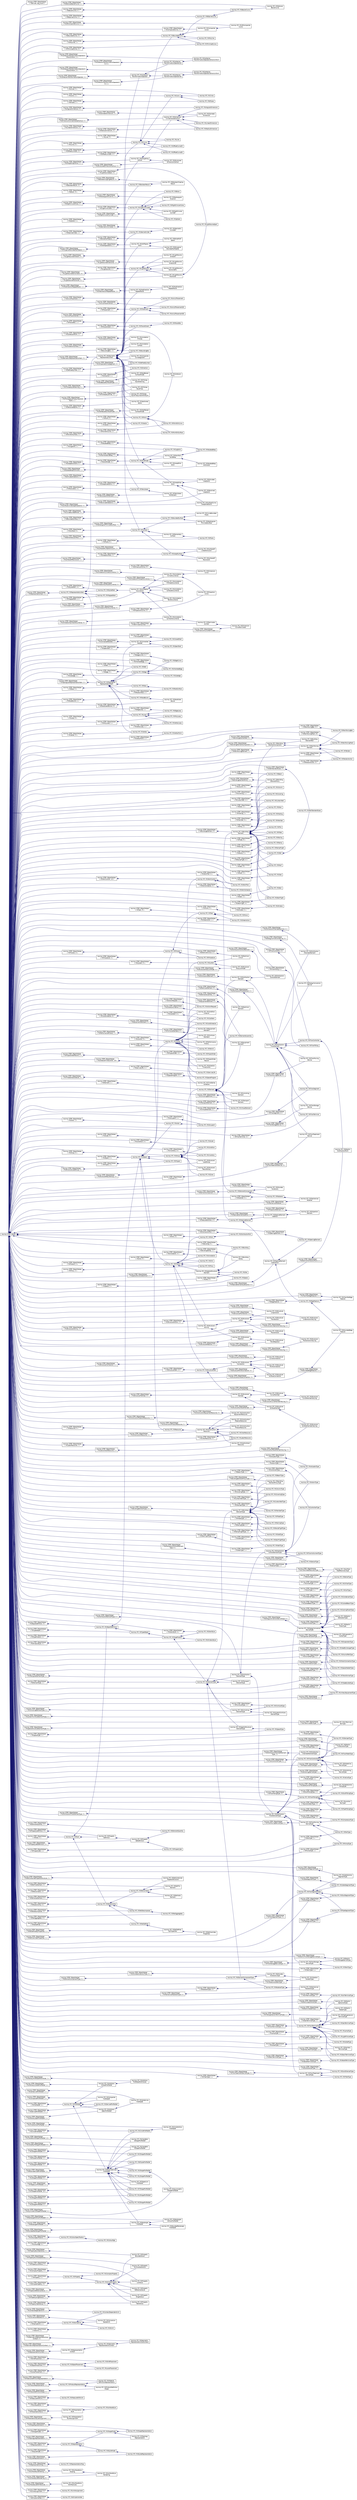 digraph "Graphical Class Hierarchy"
{
  edge [fontname="Helvetica",fontsize="10",labelfontname="Helvetica",labelfontsize="10"];
  node [fontname="Helvetica",fontsize="10",shape=record];
  rankdir="LR";
  Node1 [label="Assimp::STEP::Object",height=0.2,width=0.4,color="black", fillcolor="white", style="filled",URL="$class_assimp_1_1_s_t_e_p_1_1_object.html"];
  Node1 -> Node2 [dir="back",color="midnightblue",fontsize="10",style="solid",fontname="Helvetica"];
  Node2 [label="Assimp::STEP::ObjectHelper\l\< TDerived, arg_count \>",height=0.2,width=0.4,color="black", fillcolor="white", style="filled",URL="$struct_assimp_1_1_s_t_e_p_1_1_object_helper.html"];
  Node1 -> Node3 [dir="back",color="midnightblue",fontsize="10",style="solid",fontname="Helvetica"];
  Node3 [label="Assimp::STEP::ObjectHelper\l\< Ifc2DCompositeCurve, 0 \>",height=0.2,width=0.4,color="black", fillcolor="white", style="filled",URL="$struct_assimp_1_1_s_t_e_p_1_1_object_helper.html"];
  Node3 -> Node4 [dir="back",color="midnightblue",fontsize="10",style="solid",fontname="Helvetica"];
  Node4 [label="Assimp::IFC::Ifc2DComposite\lCurve",height=0.2,width=0.4,color="black", fillcolor="white", style="filled",URL="$struct_assimp_1_1_i_f_c_1_1_ifc2_d_composite_curve.html"];
  Node1 -> Node5 [dir="back",color="midnightblue",fontsize="10",style="solid",fontname="Helvetica"];
  Node5 [label="Assimp::STEP::ObjectHelper\l\< IfcActionRequest, 1 \>",height=0.2,width=0.4,color="black", fillcolor="white", style="filled",URL="$struct_assimp_1_1_s_t_e_p_1_1_object_helper.html"];
  Node5 -> Node6 [dir="back",color="midnightblue",fontsize="10",style="solid",fontname="Helvetica"];
  Node6 [label="Assimp::IFC::IfcActionRequest",height=0.2,width=0.4,color="black", fillcolor="white", style="filled",URL="$struct_assimp_1_1_i_f_c_1_1_ifc_action_request.html"];
  Node1 -> Node7 [dir="back",color="midnightblue",fontsize="10",style="solid",fontname="Helvetica"];
  Node7 [label="Assimp::STEP::ObjectHelper\l\< IfcActor, 1 \>",height=0.2,width=0.4,color="black", fillcolor="white", style="filled",URL="$struct_assimp_1_1_s_t_e_p_1_1_object_helper.html"];
  Node7 -> Node8 [dir="back",color="midnightblue",fontsize="10",style="solid",fontname="Helvetica"];
  Node8 [label="Assimp::IFC::IfcActor",height=0.2,width=0.4,color="black", fillcolor="white", style="filled",URL="$struct_assimp_1_1_i_f_c_1_1_ifc_actor.html"];
  Node8 -> Node9 [dir="back",color="midnightblue",fontsize="10",style="solid",fontname="Helvetica"];
  Node9 [label="Assimp::IFC::IfcOccupant",height=0.2,width=0.4,color="black", fillcolor="white", style="filled",URL="$struct_assimp_1_1_i_f_c_1_1_ifc_occupant.html"];
  Node1 -> Node10 [dir="back",color="midnightblue",fontsize="10",style="solid",fontname="Helvetica"];
  Node10 [label="Assimp::STEP::ObjectHelper\l\< IfcActuatorType, 1 \>",height=0.2,width=0.4,color="black", fillcolor="white", style="filled",URL="$struct_assimp_1_1_s_t_e_p_1_1_object_helper.html"];
  Node10 -> Node11 [dir="back",color="midnightblue",fontsize="10",style="solid",fontname="Helvetica"];
  Node11 [label="Assimp::IFC::IfcActuatorType",height=0.2,width=0.4,color="black", fillcolor="white", style="filled",URL="$struct_assimp_1_1_i_f_c_1_1_ifc_actuator_type.html"];
  Node1 -> Node12 [dir="back",color="midnightblue",fontsize="10",style="solid",fontname="Helvetica"];
  Node12 [label="Assimp::STEP::ObjectHelper\l\< IfcAirTerminalBoxType, 1 \>",height=0.2,width=0.4,color="black", fillcolor="white", style="filled",URL="$struct_assimp_1_1_s_t_e_p_1_1_object_helper.html"];
  Node12 -> Node13 [dir="back",color="midnightblue",fontsize="10",style="solid",fontname="Helvetica"];
  Node13 [label="Assimp::IFC::IfcAirTerminal\lBoxType",height=0.2,width=0.4,color="black", fillcolor="white", style="filled",URL="$struct_assimp_1_1_i_f_c_1_1_ifc_air_terminal_box_type.html"];
  Node1 -> Node14 [dir="back",color="midnightblue",fontsize="10",style="solid",fontname="Helvetica"];
  Node14 [label="Assimp::STEP::ObjectHelper\l\< IfcAirTerminalType, 1 \>",height=0.2,width=0.4,color="black", fillcolor="white", style="filled",URL="$struct_assimp_1_1_s_t_e_p_1_1_object_helper.html"];
  Node14 -> Node15 [dir="back",color="midnightblue",fontsize="10",style="solid",fontname="Helvetica"];
  Node15 [label="Assimp::IFC::IfcAirTerminalType",height=0.2,width=0.4,color="black", fillcolor="white", style="filled",URL="$struct_assimp_1_1_i_f_c_1_1_ifc_air_terminal_type.html"];
  Node1 -> Node16 [dir="back",color="midnightblue",fontsize="10",style="solid",fontname="Helvetica"];
  Node16 [label="Assimp::STEP::ObjectHelper\l\< IfcAirToAirHeatRecoveryType, 1 \>",height=0.2,width=0.4,color="black", fillcolor="white", style="filled",URL="$struct_assimp_1_1_s_t_e_p_1_1_object_helper.html"];
  Node16 -> Node17 [dir="back",color="midnightblue",fontsize="10",style="solid",fontname="Helvetica"];
  Node17 [label="Assimp::IFC::IfcAirToAir\lHeatRecoveryType",height=0.2,width=0.4,color="black", fillcolor="white", style="filled",URL="$struct_assimp_1_1_i_f_c_1_1_ifc_air_to_air_heat_recovery_type.html"];
  Node1 -> Node18 [dir="back",color="midnightblue",fontsize="10",style="solid",fontname="Helvetica"];
  Node18 [label="Assimp::STEP::ObjectHelper\l\< IfcAlarmType, 1 \>",height=0.2,width=0.4,color="black", fillcolor="white", style="filled",URL="$struct_assimp_1_1_s_t_e_p_1_1_object_helper.html"];
  Node18 -> Node19 [dir="back",color="midnightblue",fontsize="10",style="solid",fontname="Helvetica"];
  Node19 [label="Assimp::IFC::IfcAlarmType",height=0.2,width=0.4,color="black", fillcolor="white", style="filled",URL="$struct_assimp_1_1_i_f_c_1_1_ifc_alarm_type.html"];
  Node1 -> Node20 [dir="back",color="midnightblue",fontsize="10",style="solid",fontname="Helvetica"];
  Node20 [label="Assimp::STEP::ObjectHelper\l\< IfcAngularDimension, 0 \>",height=0.2,width=0.4,color="black", fillcolor="white", style="filled",URL="$struct_assimp_1_1_s_t_e_p_1_1_object_helper.html"];
  Node20 -> Node21 [dir="back",color="midnightblue",fontsize="10",style="solid",fontname="Helvetica"];
  Node21 [label="Assimp::IFC::IfcAngularDimension",height=0.2,width=0.4,color="black", fillcolor="white", style="filled",URL="$struct_assimp_1_1_i_f_c_1_1_ifc_angular_dimension.html"];
  Node1 -> Node22 [dir="back",color="midnightblue",fontsize="10",style="solid",fontname="Helvetica"];
  Node22 [label="Assimp::STEP::ObjectHelper\l\< IfcAnnotation, 0 \>",height=0.2,width=0.4,color="black", fillcolor="white", style="filled",URL="$struct_assimp_1_1_s_t_e_p_1_1_object_helper.html"];
  Node22 -> Node23 [dir="back",color="midnightblue",fontsize="10",style="solid",fontname="Helvetica"];
  Node23 [label="Assimp::IFC::IfcAnnotation",height=0.2,width=0.4,color="black", fillcolor="white", style="filled",URL="$struct_assimp_1_1_i_f_c_1_1_ifc_annotation.html"];
  Node1 -> Node24 [dir="back",color="midnightblue",fontsize="10",style="solid",fontname="Helvetica"];
  Node24 [label="Assimp::STEP::ObjectHelper\l\< IfcAnnotationCurveOccurrence, 0 \>",height=0.2,width=0.4,color="black", fillcolor="white", style="filled",URL="$struct_assimp_1_1_s_t_e_p_1_1_object_helper.html"];
  Node24 -> Node25 [dir="back",color="midnightblue",fontsize="10",style="solid",fontname="Helvetica"];
  Node25 [label="Assimp::IFC::IfcAnnotation\lCurveOccurrence",height=0.2,width=0.4,color="black", fillcolor="white", style="filled",URL="$struct_assimp_1_1_i_f_c_1_1_ifc_annotation_curve_occurrence.html"];
  Node25 -> Node26 [dir="back",color="midnightblue",fontsize="10",style="solid",fontname="Helvetica"];
  Node26 [label="Assimp::IFC::IfcDimension\lCurve",height=0.2,width=0.4,color="black", fillcolor="white", style="filled",URL="$struct_assimp_1_1_i_f_c_1_1_ifc_dimension_curve.html"];
  Node25 -> Node27 [dir="back",color="midnightblue",fontsize="10",style="solid",fontname="Helvetica"];
  Node27 [label="Assimp::IFC::IfcProjection\lCurve",height=0.2,width=0.4,color="black", fillcolor="white", style="filled",URL="$struct_assimp_1_1_i_f_c_1_1_ifc_projection_curve.html"];
  Node1 -> Node28 [dir="back",color="midnightblue",fontsize="10",style="solid",fontname="Helvetica"];
  Node28 [label="Assimp::STEP::ObjectHelper\l\< IfcAnnotationFillArea, 2 \>",height=0.2,width=0.4,color="black", fillcolor="white", style="filled",URL="$struct_assimp_1_1_s_t_e_p_1_1_object_helper.html"];
  Node28 -> Node29 [dir="back",color="midnightblue",fontsize="10",style="solid",fontname="Helvetica"];
  Node29 [label="Assimp::IFC::IfcAnnotation\lFillArea",height=0.2,width=0.4,color="black", fillcolor="white", style="filled",URL="$struct_assimp_1_1_i_f_c_1_1_ifc_annotation_fill_area.html"];
  Node1 -> Node30 [dir="back",color="midnightblue",fontsize="10",style="solid",fontname="Helvetica"];
  Node30 [label="Assimp::STEP::ObjectHelper\l\< IfcAnnotationFillAreaOccurrence, 2 \>",height=0.2,width=0.4,color="black", fillcolor="white", style="filled",URL="$struct_assimp_1_1_s_t_e_p_1_1_object_helper.html"];
  Node30 -> Node31 [dir="back",color="midnightblue",fontsize="10",style="solid",fontname="Helvetica"];
  Node31 [label="Assimp::IFC::IfcAnnotation\lFillAreaOccurrence",height=0.2,width=0.4,color="black", fillcolor="white", style="filled",URL="$struct_assimp_1_1_i_f_c_1_1_ifc_annotation_fill_area_occurrence.html"];
  Node1 -> Node32 [dir="back",color="midnightblue",fontsize="10",style="solid",fontname="Helvetica"];
  Node32 [label="Assimp::STEP::ObjectHelper\l\< IfcAnnotationOccurrence, 0 \>",height=0.2,width=0.4,color="black", fillcolor="white", style="filled",URL="$struct_assimp_1_1_s_t_e_p_1_1_object_helper.html"];
  Node32 -> Node33 [dir="back",color="midnightblue",fontsize="10",style="solid",fontname="Helvetica"];
  Node33 [label="Assimp::IFC::IfcAnnotation\lOccurrence",height=0.2,width=0.4,color="black", fillcolor="white", style="filled",URL="$struct_assimp_1_1_i_f_c_1_1_ifc_annotation_occurrence.html"];
  Node33 -> Node25 [dir="back",color="midnightblue",fontsize="10",style="solid",fontname="Helvetica"];
  Node33 -> Node31 [dir="back",color="midnightblue",fontsize="10",style="solid",fontname="Helvetica"];
  Node33 -> Node34 [dir="back",color="midnightblue",fontsize="10",style="solid",fontname="Helvetica"];
  Node34 [label="Assimp::IFC::IfcAnnotation\lSurfaceOccurrence",height=0.2,width=0.4,color="black", fillcolor="white", style="filled",URL="$struct_assimp_1_1_i_f_c_1_1_ifc_annotation_surface_occurrence.html"];
  Node33 -> Node35 [dir="back",color="midnightblue",fontsize="10",style="solid",fontname="Helvetica"];
  Node35 [label="Assimp::IFC::IfcAnnotation\lSymbolOccurrence",height=0.2,width=0.4,color="black", fillcolor="white", style="filled",URL="$struct_assimp_1_1_i_f_c_1_1_ifc_annotation_symbol_occurrence.html"];
  Node35 -> Node36 [dir="back",color="midnightblue",fontsize="10",style="solid",fontname="Helvetica"];
  Node36 [label="Assimp::IFC::IfcTerminator\lSymbol",height=0.2,width=0.4,color="black", fillcolor="white", style="filled",URL="$struct_assimp_1_1_i_f_c_1_1_ifc_terminator_symbol.html"];
  Node36 -> Node37 [dir="back",color="midnightblue",fontsize="10",style="solid",fontname="Helvetica"];
  Node37 [label="Assimp::IFC::IfcDimension\lCurveTerminator",height=0.2,width=0.4,color="black", fillcolor="white", style="filled",URL="$struct_assimp_1_1_i_f_c_1_1_ifc_dimension_curve_terminator.html"];
  Node33 -> Node38 [dir="back",color="midnightblue",fontsize="10",style="solid",fontname="Helvetica"];
  Node38 [label="Assimp::IFC::IfcAnnotation\lTextOccurrence",height=0.2,width=0.4,color="black", fillcolor="white", style="filled",URL="$struct_assimp_1_1_i_f_c_1_1_ifc_annotation_text_occurrence.html"];
  Node1 -> Node39 [dir="back",color="midnightblue",fontsize="10",style="solid",fontname="Helvetica"];
  Node39 [label="Assimp::STEP::ObjectHelper\l\< IfcAnnotationSurface, 2 \>",height=0.2,width=0.4,color="black", fillcolor="white", style="filled",URL="$struct_assimp_1_1_s_t_e_p_1_1_object_helper.html"];
  Node39 -> Node40 [dir="back",color="midnightblue",fontsize="10",style="solid",fontname="Helvetica"];
  Node40 [label="Assimp::IFC::IfcAnnotation\lSurface",height=0.2,width=0.4,color="black", fillcolor="white", style="filled",URL="$struct_assimp_1_1_i_f_c_1_1_ifc_annotation_surface.html"];
  Node1 -> Node41 [dir="back",color="midnightblue",fontsize="10",style="solid",fontname="Helvetica"];
  Node41 [label="Assimp::STEP::ObjectHelper\l\< IfcAnnotationSurfaceOccurrence, 0 \>",height=0.2,width=0.4,color="black", fillcolor="white", style="filled",URL="$struct_assimp_1_1_s_t_e_p_1_1_object_helper.html"];
  Node41 -> Node34 [dir="back",color="midnightblue",fontsize="10",style="solid",fontname="Helvetica"];
  Node1 -> Node42 [dir="back",color="midnightblue",fontsize="10",style="solid",fontname="Helvetica"];
  Node42 [label="Assimp::STEP::ObjectHelper\l\< IfcAnnotationSymbolOccurrence, 0 \>",height=0.2,width=0.4,color="black", fillcolor="white", style="filled",URL="$struct_assimp_1_1_s_t_e_p_1_1_object_helper.html"];
  Node42 -> Node35 [dir="back",color="midnightblue",fontsize="10",style="solid",fontname="Helvetica"];
  Node1 -> Node43 [dir="back",color="midnightblue",fontsize="10",style="solid",fontname="Helvetica"];
  Node43 [label="Assimp::STEP::ObjectHelper\l\< IfcAnnotationTextOccurrence, 0 \>",height=0.2,width=0.4,color="black", fillcolor="white", style="filled",URL="$struct_assimp_1_1_s_t_e_p_1_1_object_helper.html"];
  Node43 -> Node38 [dir="back",color="midnightblue",fontsize="10",style="solid",fontname="Helvetica"];
  Node1 -> Node44 [dir="back",color="midnightblue",fontsize="10",style="solid",fontname="Helvetica"];
  Node44 [label="Assimp::STEP::ObjectHelper\l\< IfcArbitraryClosedProfileDef, 1 \>",height=0.2,width=0.4,color="black", fillcolor="white", style="filled",URL="$struct_assimp_1_1_s_t_e_p_1_1_object_helper.html"];
  Node44 -> Node45 [dir="back",color="midnightblue",fontsize="10",style="solid",fontname="Helvetica"];
  Node45 [label="Assimp::IFC::IfcArbitrary\lClosedProfileDef",height=0.2,width=0.4,color="black", fillcolor="white", style="filled",URL="$struct_assimp_1_1_i_f_c_1_1_ifc_arbitrary_closed_profile_def.html"];
  Node45 -> Node46 [dir="back",color="midnightblue",fontsize="10",style="solid",fontname="Helvetica"];
  Node46 [label="Assimp::IFC::IfcArbitrary\lProfileDefWithVoids",height=0.2,width=0.4,color="black", fillcolor="white", style="filled",URL="$struct_assimp_1_1_i_f_c_1_1_ifc_arbitrary_profile_def_with_voids.html"];
  Node1 -> Node47 [dir="back",color="midnightblue",fontsize="10",style="solid",fontname="Helvetica"];
  Node47 [label="Assimp::STEP::ObjectHelper\l\< IfcArbitraryOpenProfileDef, 1 \>",height=0.2,width=0.4,color="black", fillcolor="white", style="filled",URL="$struct_assimp_1_1_s_t_e_p_1_1_object_helper.html"];
  Node47 -> Node48 [dir="back",color="midnightblue",fontsize="10",style="solid",fontname="Helvetica"];
  Node48 [label="Assimp::IFC::IfcArbitrary\lOpenProfileDef",height=0.2,width=0.4,color="black", fillcolor="white", style="filled",URL="$struct_assimp_1_1_i_f_c_1_1_ifc_arbitrary_open_profile_def.html"];
  Node48 -> Node49 [dir="back",color="midnightblue",fontsize="10",style="solid",fontname="Helvetica"];
  Node49 [label="Assimp::IFC::IfcCenterLine\lProfileDef",height=0.2,width=0.4,color="black", fillcolor="white", style="filled",URL="$struct_assimp_1_1_i_f_c_1_1_ifc_center_line_profile_def.html"];
  Node1 -> Node50 [dir="back",color="midnightblue",fontsize="10",style="solid",fontname="Helvetica"];
  Node50 [label="Assimp::STEP::ObjectHelper\l\< IfcArbitraryProfileDefWithVoids, 1 \>",height=0.2,width=0.4,color="black", fillcolor="white", style="filled",URL="$struct_assimp_1_1_s_t_e_p_1_1_object_helper.html"];
  Node50 -> Node46 [dir="back",color="midnightblue",fontsize="10",style="solid",fontname="Helvetica"];
  Node1 -> Node51 [dir="back",color="midnightblue",fontsize="10",style="solid",fontname="Helvetica"];
  Node51 [label="Assimp::STEP::ObjectHelper\l\< IfcAsset, 9 \>",height=0.2,width=0.4,color="black", fillcolor="white", style="filled",URL="$struct_assimp_1_1_s_t_e_p_1_1_object_helper.html"];
  Node51 -> Node52 [dir="back",color="midnightblue",fontsize="10",style="solid",fontname="Helvetica"];
  Node52 [label="Assimp::IFC::IfcAsset",height=0.2,width=0.4,color="black", fillcolor="white", style="filled",URL="$struct_assimp_1_1_i_f_c_1_1_ifc_asset.html"];
  Node1 -> Node53 [dir="back",color="midnightblue",fontsize="10",style="solid",fontname="Helvetica"];
  Node53 [label="Assimp::STEP::ObjectHelper\l\< IfcAsymmetricIShapeProfileDef, 4 \>",height=0.2,width=0.4,color="black", fillcolor="white", style="filled",URL="$struct_assimp_1_1_s_t_e_p_1_1_object_helper.html"];
  Node53 -> Node54 [dir="back",color="midnightblue",fontsize="10",style="solid",fontname="Helvetica"];
  Node54 [label="Assimp::IFC::IfcAsymmetric\lIShapeProfileDef",height=0.2,width=0.4,color="black", fillcolor="white", style="filled",URL="$struct_assimp_1_1_i_f_c_1_1_ifc_asymmetric_i_shape_profile_def.html"];
  Node1 -> Node55 [dir="back",color="midnightblue",fontsize="10",style="solid",fontname="Helvetica"];
  Node55 [label="Assimp::STEP::ObjectHelper\l\< IfcAxis1Placement, 1 \>",height=0.2,width=0.4,color="black", fillcolor="white", style="filled",URL="$struct_assimp_1_1_s_t_e_p_1_1_object_helper.html"];
  Node55 -> Node56 [dir="back",color="midnightblue",fontsize="10",style="solid",fontname="Helvetica"];
  Node56 [label="Assimp::IFC::IfcAxis1Placement",height=0.2,width=0.4,color="black", fillcolor="white", style="filled",URL="$struct_assimp_1_1_i_f_c_1_1_ifc_axis1_placement.html"];
  Node1 -> Node57 [dir="back",color="midnightblue",fontsize="10",style="solid",fontname="Helvetica"];
  Node57 [label="Assimp::STEP::ObjectHelper\l\< IfcAxis2Placement2D, 1 \>",height=0.2,width=0.4,color="black", fillcolor="white", style="filled",URL="$struct_assimp_1_1_s_t_e_p_1_1_object_helper.html"];
  Node57 -> Node58 [dir="back",color="midnightblue",fontsize="10",style="solid",fontname="Helvetica"];
  Node58 [label="Assimp::IFC::IfcAxis2Placement2D",height=0.2,width=0.4,color="black", fillcolor="white", style="filled",URL="$struct_assimp_1_1_i_f_c_1_1_ifc_axis2_placement2_d.html"];
  Node1 -> Node59 [dir="back",color="midnightblue",fontsize="10",style="solid",fontname="Helvetica"];
  Node59 [label="Assimp::STEP::ObjectHelper\l\< IfcAxis2Placement3D, 2 \>",height=0.2,width=0.4,color="black", fillcolor="white", style="filled",URL="$struct_assimp_1_1_s_t_e_p_1_1_object_helper.html"];
  Node59 -> Node60 [dir="back",color="midnightblue",fontsize="10",style="solid",fontname="Helvetica"];
  Node60 [label="Assimp::IFC::IfcAxis2Placement3D",height=0.2,width=0.4,color="black", fillcolor="white", style="filled",URL="$struct_assimp_1_1_i_f_c_1_1_ifc_axis2_placement3_d.html"];
  Node1 -> Node61 [dir="back",color="midnightblue",fontsize="10",style="solid",fontname="Helvetica"];
  Node61 [label="Assimp::STEP::ObjectHelper\l\< IfcBeam, 0 \>",height=0.2,width=0.4,color="black", fillcolor="white", style="filled",URL="$struct_assimp_1_1_s_t_e_p_1_1_object_helper.html"];
  Node61 -> Node62 [dir="back",color="midnightblue",fontsize="10",style="solid",fontname="Helvetica"];
  Node62 [label="Assimp::IFC::IfcBeam",height=0.2,width=0.4,color="black", fillcolor="white", style="filled",URL="$struct_assimp_1_1_i_f_c_1_1_ifc_beam.html"];
  Node1 -> Node63 [dir="back",color="midnightblue",fontsize="10",style="solid",fontname="Helvetica"];
  Node63 [label="Assimp::STEP::ObjectHelper\l\< IfcBeamType, 1 \>",height=0.2,width=0.4,color="black", fillcolor="white", style="filled",URL="$struct_assimp_1_1_s_t_e_p_1_1_object_helper.html"];
  Node63 -> Node64 [dir="back",color="midnightblue",fontsize="10",style="solid",fontname="Helvetica"];
  Node64 [label="Assimp::IFC::IfcBeamType",height=0.2,width=0.4,color="black", fillcolor="white", style="filled",URL="$struct_assimp_1_1_i_f_c_1_1_ifc_beam_type.html"];
  Node1 -> Node65 [dir="back",color="midnightblue",fontsize="10",style="solid",fontname="Helvetica"];
  Node65 [label="Assimp::STEP::ObjectHelper\l\< IfcBezierCurve, 0 \>",height=0.2,width=0.4,color="black", fillcolor="white", style="filled",URL="$struct_assimp_1_1_s_t_e_p_1_1_object_helper.html"];
  Node65 -> Node66 [dir="back",color="midnightblue",fontsize="10",style="solid",fontname="Helvetica"];
  Node66 [label="Assimp::IFC::IfcBezierCurve",height=0.2,width=0.4,color="black", fillcolor="white", style="filled",URL="$struct_assimp_1_1_i_f_c_1_1_ifc_bezier_curve.html"];
  Node66 -> Node67 [dir="back",color="midnightblue",fontsize="10",style="solid",fontname="Helvetica"];
  Node67 [label="Assimp::IFC::IfcRational\lBezierCurve",height=0.2,width=0.4,color="black", fillcolor="white", style="filled",URL="$struct_assimp_1_1_i_f_c_1_1_ifc_rational_bezier_curve.html"];
  Node1 -> Node68 [dir="back",color="midnightblue",fontsize="10",style="solid",fontname="Helvetica"];
  Node68 [label="Assimp::STEP::ObjectHelper\l\< IfcBlock, 3 \>",height=0.2,width=0.4,color="black", fillcolor="white", style="filled",URL="$struct_assimp_1_1_s_t_e_p_1_1_object_helper.html"];
  Node68 -> Node69 [dir="back",color="midnightblue",fontsize="10",style="solid",fontname="Helvetica"];
  Node69 [label="Assimp::IFC::IfcBlock",height=0.2,width=0.4,color="black", fillcolor="white", style="filled",URL="$struct_assimp_1_1_i_f_c_1_1_ifc_block.html"];
  Node1 -> Node70 [dir="back",color="midnightblue",fontsize="10",style="solid",fontname="Helvetica"];
  Node70 [label="Assimp::STEP::ObjectHelper\l\< IfcBoilerType, 1 \>",height=0.2,width=0.4,color="black", fillcolor="white", style="filled",URL="$struct_assimp_1_1_s_t_e_p_1_1_object_helper.html"];
  Node70 -> Node71 [dir="back",color="midnightblue",fontsize="10",style="solid",fontname="Helvetica"];
  Node71 [label="Assimp::IFC::IfcBoilerType",height=0.2,width=0.4,color="black", fillcolor="white", style="filled",URL="$struct_assimp_1_1_i_f_c_1_1_ifc_boiler_type.html"];
  Node1 -> Node72 [dir="back",color="midnightblue",fontsize="10",style="solid",fontname="Helvetica"];
  Node72 [label="Assimp::STEP::ObjectHelper\l\< IfcBooleanClippingResult, 0 \>",height=0.2,width=0.4,color="black", fillcolor="white", style="filled",URL="$struct_assimp_1_1_s_t_e_p_1_1_object_helper.html"];
  Node72 -> Node73 [dir="back",color="midnightblue",fontsize="10",style="solid",fontname="Helvetica"];
  Node73 [label="Assimp::IFC::IfcBooleanClipping\lResult",height=0.2,width=0.4,color="black", fillcolor="white", style="filled",URL="$struct_assimp_1_1_i_f_c_1_1_ifc_boolean_clipping_result.html"];
  Node1 -> Node74 [dir="back",color="midnightblue",fontsize="10",style="solid",fontname="Helvetica"];
  Node74 [label="Assimp::STEP::ObjectHelper\l\< IfcBooleanResult, 3 \>",height=0.2,width=0.4,color="black", fillcolor="white", style="filled",URL="$struct_assimp_1_1_s_t_e_p_1_1_object_helper.html"];
  Node74 -> Node75 [dir="back",color="midnightblue",fontsize="10",style="solid",fontname="Helvetica"];
  Node75 [label="Assimp::IFC::IfcBooleanResult",height=0.2,width=0.4,color="black", fillcolor="white", style="filled",URL="$struct_assimp_1_1_i_f_c_1_1_ifc_boolean_result.html"];
  Node75 -> Node73 [dir="back",color="midnightblue",fontsize="10",style="solid",fontname="Helvetica"];
  Node1 -> Node76 [dir="back",color="midnightblue",fontsize="10",style="solid",fontname="Helvetica"];
  Node76 [label="Assimp::STEP::ObjectHelper\l\< IfcBoundedCurve, 0 \>",height=0.2,width=0.4,color="black", fillcolor="white", style="filled",URL="$struct_assimp_1_1_s_t_e_p_1_1_object_helper.html"];
  Node76 -> Node77 [dir="back",color="midnightblue",fontsize="10",style="solid",fontname="Helvetica"];
  Node77 [label="Assimp::IFC::IfcBoundedCurve",height=0.2,width=0.4,color="black", fillcolor="white", style="filled",URL="$struct_assimp_1_1_i_f_c_1_1_ifc_bounded_curve.html"];
  Node77 -> Node78 [dir="back",color="midnightblue",fontsize="10",style="solid",fontname="Helvetica"];
  Node78 [label="Assimp::IFC::IfcBSplineCurve",height=0.2,width=0.4,color="black", fillcolor="white", style="filled",URL="$struct_assimp_1_1_i_f_c_1_1_ifc_b_spline_curve.html"];
  Node78 -> Node66 [dir="back",color="midnightblue",fontsize="10",style="solid",fontname="Helvetica"];
  Node77 -> Node79 [dir="back",color="midnightblue",fontsize="10",style="solid",fontname="Helvetica"];
  Node79 [label="Assimp::IFC::IfcComposite\lCurve",height=0.2,width=0.4,color="black", fillcolor="white", style="filled",URL="$struct_assimp_1_1_i_f_c_1_1_ifc_composite_curve.html"];
  Node79 -> Node4 [dir="back",color="midnightblue",fontsize="10",style="solid",fontname="Helvetica"];
  Node77 -> Node80 [dir="back",color="midnightblue",fontsize="10",style="solid",fontname="Helvetica"];
  Node80 [label="Assimp::IFC::IfcPolyline",height=0.2,width=0.4,color="black", fillcolor="white", style="filled",URL="$struct_assimp_1_1_i_f_c_1_1_ifc_polyline.html"];
  Node77 -> Node81 [dir="back",color="midnightblue",fontsize="10",style="solid",fontname="Helvetica"];
  Node81 [label="Assimp::IFC::IfcTrimmedCurve",height=0.2,width=0.4,color="black", fillcolor="white", style="filled",URL="$struct_assimp_1_1_i_f_c_1_1_ifc_trimmed_curve.html"];
  Node1 -> Node82 [dir="back",color="midnightblue",fontsize="10",style="solid",fontname="Helvetica"];
  Node82 [label="Assimp::STEP::ObjectHelper\l\< IfcBoundedSurface, 0 \>",height=0.2,width=0.4,color="black", fillcolor="white", style="filled",URL="$struct_assimp_1_1_s_t_e_p_1_1_object_helper.html"];
  Node82 -> Node83 [dir="back",color="midnightblue",fontsize="10",style="solid",fontname="Helvetica"];
  Node83 [label="Assimp::IFC::IfcBoundedSurface",height=0.2,width=0.4,color="black", fillcolor="white", style="filled",URL="$struct_assimp_1_1_i_f_c_1_1_ifc_bounded_surface.html"];
  Node83 -> Node84 [dir="back",color="midnightblue",fontsize="10",style="solid",fontname="Helvetica"];
  Node84 [label="Assimp::IFC::IfcCurveBounded\lPlane",height=0.2,width=0.4,color="black", fillcolor="white", style="filled",URL="$struct_assimp_1_1_i_f_c_1_1_ifc_curve_bounded_plane.html"];
  Node83 -> Node85 [dir="back",color="midnightblue",fontsize="10",style="solid",fontname="Helvetica"];
  Node85 [label="Assimp::IFC::IfcRectangular\lTrimmedSurface",height=0.2,width=0.4,color="black", fillcolor="white", style="filled",URL="$struct_assimp_1_1_i_f_c_1_1_ifc_rectangular_trimmed_surface.html"];
  Node1 -> Node86 [dir="back",color="midnightblue",fontsize="10",style="solid",fontname="Helvetica"];
  Node86 [label="Assimp::STEP::ObjectHelper\l\< IfcBoundingBox, 4 \>",height=0.2,width=0.4,color="black", fillcolor="white", style="filled",URL="$struct_assimp_1_1_s_t_e_p_1_1_object_helper.html"];
  Node86 -> Node87 [dir="back",color="midnightblue",fontsize="10",style="solid",fontname="Helvetica"];
  Node87 [label="Assimp::IFC::IfcBoundingBox",height=0.2,width=0.4,color="black", fillcolor="white", style="filled",URL="$struct_assimp_1_1_i_f_c_1_1_ifc_bounding_box.html"];
  Node1 -> Node88 [dir="back",color="midnightblue",fontsize="10",style="solid",fontname="Helvetica"];
  Node88 [label="Assimp::STEP::ObjectHelper\l\< IfcBoxedHalfSpace, 1 \>",height=0.2,width=0.4,color="black", fillcolor="white", style="filled",URL="$struct_assimp_1_1_s_t_e_p_1_1_object_helper.html"];
  Node88 -> Node89 [dir="back",color="midnightblue",fontsize="10",style="solid",fontname="Helvetica"];
  Node89 [label="Assimp::IFC::IfcBoxedHalf\lSpace",height=0.2,width=0.4,color="black", fillcolor="white", style="filled",URL="$struct_assimp_1_1_i_f_c_1_1_ifc_boxed_half_space.html"];
  Node1 -> Node90 [dir="back",color="midnightblue",fontsize="10",style="solid",fontname="Helvetica"];
  Node90 [label="Assimp::STEP::ObjectHelper\l\< IfcBSplineCurve, 5 \>",height=0.2,width=0.4,color="black", fillcolor="white", style="filled",URL="$struct_assimp_1_1_s_t_e_p_1_1_object_helper.html"];
  Node90 -> Node78 [dir="back",color="midnightblue",fontsize="10",style="solid",fontname="Helvetica"];
  Node1 -> Node91 [dir="back",color="midnightblue",fontsize="10",style="solid",fontname="Helvetica"];
  Node91 [label="Assimp::STEP::ObjectHelper\l\< IfcBuilding, 3 \>",height=0.2,width=0.4,color="black", fillcolor="white", style="filled",URL="$struct_assimp_1_1_s_t_e_p_1_1_object_helper.html"];
  Node91 -> Node92 [dir="back",color="midnightblue",fontsize="10",style="solid",fontname="Helvetica"];
  Node92 [label="Assimp::IFC::IfcBuilding",height=0.2,width=0.4,color="black", fillcolor="white", style="filled",URL="$struct_assimp_1_1_i_f_c_1_1_ifc_building.html"];
  Node1 -> Node93 [dir="back",color="midnightblue",fontsize="10",style="solid",fontname="Helvetica"];
  Node93 [label="Assimp::STEP::ObjectHelper\l\< IfcBuildingElement, 0 \>",height=0.2,width=0.4,color="black", fillcolor="white", style="filled",URL="$struct_assimp_1_1_s_t_e_p_1_1_object_helper.html"];
  Node93 -> Node94 [dir="back",color="midnightblue",fontsize="10",style="solid",fontname="Helvetica"];
  Node94 [label="Assimp::IFC::IfcBuilding\lElement",height=0.2,width=0.4,color="black", fillcolor="white", style="filled",URL="$struct_assimp_1_1_i_f_c_1_1_ifc_building_element.html"];
  Node94 -> Node62 [dir="back",color="midnightblue",fontsize="10",style="solid",fontname="Helvetica"];
  Node94 -> Node95 [dir="back",color="midnightblue",fontsize="10",style="solid",fontname="Helvetica"];
  Node95 [label="Assimp::IFC::IfcBuilding\lElementComponent",height=0.2,width=0.4,color="black", fillcolor="white", style="filled",URL="$struct_assimp_1_1_i_f_c_1_1_ifc_building_element_component.html"];
  Node95 -> Node96 [dir="back",color="midnightblue",fontsize="10",style="solid",fontname="Helvetica"];
  Node96 [label="Assimp::IFC::IfcBuilding\lElementPart",height=0.2,width=0.4,color="black", fillcolor="white", style="filled",URL="$struct_assimp_1_1_i_f_c_1_1_ifc_building_element_part.html"];
  Node95 -> Node97 [dir="back",color="midnightblue",fontsize="10",style="solid",fontname="Helvetica"];
  Node97 [label="Assimp::IFC::IfcReinforcing\lElement",height=0.2,width=0.4,color="black", fillcolor="white", style="filled",URL="$struct_assimp_1_1_i_f_c_1_1_ifc_reinforcing_element.html"];
  Node97 -> Node98 [dir="back",color="midnightblue",fontsize="10",style="solid",fontname="Helvetica"];
  Node98 [label="Assimp::IFC::IfcReinforcingBar",height=0.2,width=0.4,color="black", fillcolor="white", style="filled",URL="$struct_assimp_1_1_i_f_c_1_1_ifc_reinforcing_bar.html"];
  Node97 -> Node99 [dir="back",color="midnightblue",fontsize="10",style="solid",fontname="Helvetica"];
  Node99 [label="Assimp::IFC::IfcReinforcingMesh",height=0.2,width=0.4,color="black", fillcolor="white", style="filled",URL="$struct_assimp_1_1_i_f_c_1_1_ifc_reinforcing_mesh.html"];
  Node97 -> Node100 [dir="back",color="midnightblue",fontsize="10",style="solid",fontname="Helvetica"];
  Node100 [label="Assimp::IFC::IfcTendon",height=0.2,width=0.4,color="black", fillcolor="white", style="filled",URL="$struct_assimp_1_1_i_f_c_1_1_ifc_tendon.html"];
  Node97 -> Node101 [dir="back",color="midnightblue",fontsize="10",style="solid",fontname="Helvetica"];
  Node101 [label="Assimp::IFC::IfcTendonAnchor",height=0.2,width=0.4,color="black", fillcolor="white", style="filled",URL="$struct_assimp_1_1_i_f_c_1_1_ifc_tendon_anchor.html"];
  Node94 -> Node102 [dir="back",color="midnightblue",fontsize="10",style="solid",fontname="Helvetica"];
  Node102 [label="Assimp::IFC::IfcBuilding\lElementProxy",height=0.2,width=0.4,color="black", fillcolor="white", style="filled",URL="$struct_assimp_1_1_i_f_c_1_1_ifc_building_element_proxy.html"];
  Node94 -> Node103 [dir="back",color="midnightblue",fontsize="10",style="solid",fontname="Helvetica"];
  Node103 [label="Assimp::IFC::IfcColumn",height=0.2,width=0.4,color="black", fillcolor="white", style="filled",URL="$struct_assimp_1_1_i_f_c_1_1_ifc_column.html"];
  Node94 -> Node104 [dir="back",color="midnightblue",fontsize="10",style="solid",fontname="Helvetica"];
  Node104 [label="Assimp::IFC::IfcCovering",height=0.2,width=0.4,color="black", fillcolor="white", style="filled",URL="$struct_assimp_1_1_i_f_c_1_1_ifc_covering.html"];
  Node94 -> Node105 [dir="back",color="midnightblue",fontsize="10",style="solid",fontname="Helvetica"];
  Node105 [label="Assimp::IFC::IfcCurtainWall",height=0.2,width=0.4,color="black", fillcolor="white", style="filled",URL="$struct_assimp_1_1_i_f_c_1_1_ifc_curtain_wall.html"];
  Node94 -> Node106 [dir="back",color="midnightblue",fontsize="10",style="solid",fontname="Helvetica"];
  Node106 [label="Assimp::IFC::IfcDoor",height=0.2,width=0.4,color="black", fillcolor="white", style="filled",URL="$struct_assimp_1_1_i_f_c_1_1_ifc_door.html"];
  Node94 -> Node107 [dir="back",color="midnightblue",fontsize="10",style="solid",fontname="Helvetica"];
  Node107 [label="Assimp::IFC::IfcFooting",height=0.2,width=0.4,color="black", fillcolor="white", style="filled",URL="$struct_assimp_1_1_i_f_c_1_1_ifc_footing.html"];
  Node94 -> Node108 [dir="back",color="midnightblue",fontsize="10",style="solid",fontname="Helvetica"];
  Node108 [label="Assimp::IFC::IfcMember",height=0.2,width=0.4,color="black", fillcolor="white", style="filled",URL="$struct_assimp_1_1_i_f_c_1_1_ifc_member.html"];
  Node94 -> Node109 [dir="back",color="midnightblue",fontsize="10",style="solid",fontname="Helvetica"];
  Node109 [label="Assimp::IFC::IfcPile",height=0.2,width=0.4,color="black", fillcolor="white", style="filled",URL="$struct_assimp_1_1_i_f_c_1_1_ifc_pile.html"];
  Node94 -> Node110 [dir="back",color="midnightblue",fontsize="10",style="solid",fontname="Helvetica"];
  Node110 [label="Assimp::IFC::IfcPlate",height=0.2,width=0.4,color="black", fillcolor="white", style="filled",URL="$struct_assimp_1_1_i_f_c_1_1_ifc_plate.html"];
  Node94 -> Node111 [dir="back",color="midnightblue",fontsize="10",style="solid",fontname="Helvetica"];
  Node111 [label="Assimp::IFC::IfcRailing",height=0.2,width=0.4,color="black", fillcolor="white", style="filled",URL="$struct_assimp_1_1_i_f_c_1_1_ifc_railing.html"];
  Node94 -> Node112 [dir="back",color="midnightblue",fontsize="10",style="solid",fontname="Helvetica"];
  Node112 [label="Assimp::IFC::IfcRamp",height=0.2,width=0.4,color="black", fillcolor="white", style="filled",URL="$struct_assimp_1_1_i_f_c_1_1_ifc_ramp.html"];
  Node94 -> Node113 [dir="back",color="midnightblue",fontsize="10",style="solid",fontname="Helvetica"];
  Node113 [label="Assimp::IFC::IfcRampFlight",height=0.2,width=0.4,color="black", fillcolor="white", style="filled",URL="$struct_assimp_1_1_i_f_c_1_1_ifc_ramp_flight.html"];
  Node94 -> Node114 [dir="back",color="midnightblue",fontsize="10",style="solid",fontname="Helvetica"];
  Node114 [label="Assimp::IFC::IfcRoof",height=0.2,width=0.4,color="black", fillcolor="white", style="filled",URL="$struct_assimp_1_1_i_f_c_1_1_ifc_roof.html"];
  Node94 -> Node115 [dir="back",color="midnightblue",fontsize="10",style="solid",fontname="Helvetica"];
  Node115 [label="Assimp::IFC::IfcSlab",height=0.2,width=0.4,color="black", fillcolor="white", style="filled",URL="$struct_assimp_1_1_i_f_c_1_1_ifc_slab.html"];
  Node94 -> Node116 [dir="back",color="midnightblue",fontsize="10",style="solid",fontname="Helvetica"];
  Node116 [label="Assimp::IFC::IfcStair",height=0.2,width=0.4,color="black", fillcolor="white", style="filled",URL="$struct_assimp_1_1_i_f_c_1_1_ifc_stair.html"];
  Node94 -> Node117 [dir="back",color="midnightblue",fontsize="10",style="solid",fontname="Helvetica"];
  Node117 [label="Assimp::IFC::IfcStairFlight",height=0.2,width=0.4,color="black", fillcolor="white", style="filled",URL="$struct_assimp_1_1_i_f_c_1_1_ifc_stair_flight.html"];
  Node94 -> Node118 [dir="back",color="midnightblue",fontsize="10",style="solid",fontname="Helvetica"];
  Node118 [label="Assimp::IFC::IfcWall",height=0.2,width=0.4,color="black", fillcolor="white", style="filled",URL="$struct_assimp_1_1_i_f_c_1_1_ifc_wall.html"];
  Node118 -> Node119 [dir="back",color="midnightblue",fontsize="10",style="solid",fontname="Helvetica"];
  Node119 [label="Assimp::IFC::IfcWallStandardCase",height=0.2,width=0.4,color="black", fillcolor="white", style="filled",URL="$struct_assimp_1_1_i_f_c_1_1_ifc_wall_standard_case.html"];
  Node94 -> Node120 [dir="back",color="midnightblue",fontsize="10",style="solid",fontname="Helvetica"];
  Node120 [label="Assimp::IFC::IfcWindow",height=0.2,width=0.4,color="black", fillcolor="white", style="filled",URL="$struct_assimp_1_1_i_f_c_1_1_ifc_window.html"];
  Node1 -> Node121 [dir="back",color="midnightblue",fontsize="10",style="solid",fontname="Helvetica"];
  Node121 [label="Assimp::STEP::ObjectHelper\l\< IfcBuildingElementComponent, 0 \>",height=0.2,width=0.4,color="black", fillcolor="white", style="filled",URL="$struct_assimp_1_1_s_t_e_p_1_1_object_helper.html"];
  Node121 -> Node95 [dir="back",color="midnightblue",fontsize="10",style="solid",fontname="Helvetica"];
  Node1 -> Node122 [dir="back",color="midnightblue",fontsize="10",style="solid",fontname="Helvetica"];
  Node122 [label="Assimp::STEP::ObjectHelper\l\< IfcBuildingElementPart, 0 \>",height=0.2,width=0.4,color="black", fillcolor="white", style="filled",URL="$struct_assimp_1_1_s_t_e_p_1_1_object_helper.html"];
  Node122 -> Node96 [dir="back",color="midnightblue",fontsize="10",style="solid",fontname="Helvetica"];
  Node1 -> Node123 [dir="back",color="midnightblue",fontsize="10",style="solid",fontname="Helvetica"];
  Node123 [label="Assimp::STEP::ObjectHelper\l\< IfcBuildingElementProxy, 1 \>",height=0.2,width=0.4,color="black", fillcolor="white", style="filled",URL="$struct_assimp_1_1_s_t_e_p_1_1_object_helper.html"];
  Node123 -> Node102 [dir="back",color="midnightblue",fontsize="10",style="solid",fontname="Helvetica"];
  Node1 -> Node124 [dir="back",color="midnightblue",fontsize="10",style="solid",fontname="Helvetica"];
  Node124 [label="Assimp::STEP::ObjectHelper\l\< IfcBuildingElementProxyType, 1 \>",height=0.2,width=0.4,color="black", fillcolor="white", style="filled",URL="$struct_assimp_1_1_s_t_e_p_1_1_object_helper.html"];
  Node124 -> Node125 [dir="back",color="midnightblue",fontsize="10",style="solid",fontname="Helvetica"];
  Node125 [label="Assimp::IFC::IfcBuilding\lElementProxyType",height=0.2,width=0.4,color="black", fillcolor="white", style="filled",URL="$struct_assimp_1_1_i_f_c_1_1_ifc_building_element_proxy_type.html"];
  Node1 -> Node126 [dir="back",color="midnightblue",fontsize="10",style="solid",fontname="Helvetica"];
  Node126 [label="Assimp::STEP::ObjectHelper\l\< IfcBuildingElementType, 0 \>",height=0.2,width=0.4,color="black", fillcolor="white", style="filled",URL="$struct_assimp_1_1_s_t_e_p_1_1_object_helper.html"];
  Node126 -> Node127 [dir="back",color="midnightblue",fontsize="10",style="solid",fontname="Helvetica"];
  Node127 [label="Assimp::IFC::IfcBuilding\lElementType",height=0.2,width=0.4,color="black", fillcolor="white", style="filled",URL="$struct_assimp_1_1_i_f_c_1_1_ifc_building_element_type.html"];
  Node127 -> Node64 [dir="back",color="midnightblue",fontsize="10",style="solid",fontname="Helvetica"];
  Node127 -> Node125 [dir="back",color="midnightblue",fontsize="10",style="solid",fontname="Helvetica"];
  Node127 -> Node128 [dir="back",color="midnightblue",fontsize="10",style="solid",fontname="Helvetica"];
  Node128 [label="Assimp::IFC::IfcColumnType",height=0.2,width=0.4,color="black", fillcolor="white", style="filled",URL="$struct_assimp_1_1_i_f_c_1_1_ifc_column_type.html"];
  Node127 -> Node129 [dir="back",color="midnightblue",fontsize="10",style="solid",fontname="Helvetica"];
  Node129 [label="Assimp::IFC::IfcCoveringType",height=0.2,width=0.4,color="black", fillcolor="white", style="filled",URL="$struct_assimp_1_1_i_f_c_1_1_ifc_covering_type.html"];
  Node127 -> Node130 [dir="back",color="midnightblue",fontsize="10",style="solid",fontname="Helvetica"];
  Node130 [label="Assimp::IFC::IfcCurtainWallType",height=0.2,width=0.4,color="black", fillcolor="white", style="filled",URL="$struct_assimp_1_1_i_f_c_1_1_ifc_curtain_wall_type.html"];
  Node127 -> Node131 [dir="back",color="midnightblue",fontsize="10",style="solid",fontname="Helvetica"];
  Node131 [label="Assimp::IFC::IfcMemberType",height=0.2,width=0.4,color="black", fillcolor="white", style="filled",URL="$struct_assimp_1_1_i_f_c_1_1_ifc_member_type.html"];
  Node127 -> Node132 [dir="back",color="midnightblue",fontsize="10",style="solid",fontname="Helvetica"];
  Node132 [label="Assimp::IFC::IfcPlateType",height=0.2,width=0.4,color="black", fillcolor="white", style="filled",URL="$struct_assimp_1_1_i_f_c_1_1_ifc_plate_type.html"];
  Node127 -> Node133 [dir="back",color="midnightblue",fontsize="10",style="solid",fontname="Helvetica"];
  Node133 [label="Assimp::IFC::IfcRailingType",height=0.2,width=0.4,color="black", fillcolor="white", style="filled",URL="$struct_assimp_1_1_i_f_c_1_1_ifc_railing_type.html"];
  Node127 -> Node134 [dir="back",color="midnightblue",fontsize="10",style="solid",fontname="Helvetica"];
  Node134 [label="Assimp::IFC::IfcRampFlightType",height=0.2,width=0.4,color="black", fillcolor="white", style="filled",URL="$struct_assimp_1_1_i_f_c_1_1_ifc_ramp_flight_type.html"];
  Node127 -> Node135 [dir="back",color="midnightblue",fontsize="10",style="solid",fontname="Helvetica"];
  Node135 [label="Assimp::IFC::IfcSlabType",height=0.2,width=0.4,color="black", fillcolor="white", style="filled",URL="$struct_assimp_1_1_i_f_c_1_1_ifc_slab_type.html"];
  Node127 -> Node136 [dir="back",color="midnightblue",fontsize="10",style="solid",fontname="Helvetica"];
  Node136 [label="Assimp::IFC::IfcStairFlightType",height=0.2,width=0.4,color="black", fillcolor="white", style="filled",URL="$struct_assimp_1_1_i_f_c_1_1_ifc_stair_flight_type.html"];
  Node127 -> Node137 [dir="back",color="midnightblue",fontsize="10",style="solid",fontname="Helvetica"];
  Node137 [label="Assimp::IFC::IfcWallType",height=0.2,width=0.4,color="black", fillcolor="white", style="filled",URL="$struct_assimp_1_1_i_f_c_1_1_ifc_wall_type.html"];
  Node1 -> Node138 [dir="back",color="midnightblue",fontsize="10",style="solid",fontname="Helvetica"];
  Node138 [label="Assimp::STEP::ObjectHelper\l\< IfcBuildingStorey, 1 \>",height=0.2,width=0.4,color="black", fillcolor="white", style="filled",URL="$struct_assimp_1_1_s_t_e_p_1_1_object_helper.html"];
  Node138 -> Node139 [dir="back",color="midnightblue",fontsize="10",style="solid",fontname="Helvetica"];
  Node139 [label="Assimp::IFC::IfcBuilding\lStorey",height=0.2,width=0.4,color="black", fillcolor="white", style="filled",URL="$struct_assimp_1_1_i_f_c_1_1_ifc_building_storey.html"];
  Node1 -> Node140 [dir="back",color="midnightblue",fontsize="10",style="solid",fontname="Helvetica"];
  Node140 [label="Assimp::STEP::ObjectHelper\l\< IfcCableCarrierFittingType, 1 \>",height=0.2,width=0.4,color="black", fillcolor="white", style="filled",URL="$struct_assimp_1_1_s_t_e_p_1_1_object_helper.html"];
  Node140 -> Node141 [dir="back",color="midnightblue",fontsize="10",style="solid",fontname="Helvetica"];
  Node141 [label="Assimp::IFC::IfcCableCarrier\lFittingType",height=0.2,width=0.4,color="black", fillcolor="white", style="filled",URL="$struct_assimp_1_1_i_f_c_1_1_ifc_cable_carrier_fitting_type.html"];
  Node1 -> Node142 [dir="back",color="midnightblue",fontsize="10",style="solid",fontname="Helvetica"];
  Node142 [label="Assimp::STEP::ObjectHelper\l\< IfcCableCarrierSegmentType, 1 \>",height=0.2,width=0.4,color="black", fillcolor="white", style="filled",URL="$struct_assimp_1_1_s_t_e_p_1_1_object_helper.html"];
  Node142 -> Node143 [dir="back",color="midnightblue",fontsize="10",style="solid",fontname="Helvetica"];
  Node143 [label="Assimp::IFC::IfcCableCarrier\lSegmentType",height=0.2,width=0.4,color="black", fillcolor="white", style="filled",URL="$struct_assimp_1_1_i_f_c_1_1_ifc_cable_carrier_segment_type.html"];
  Node1 -> Node144 [dir="back",color="midnightblue",fontsize="10",style="solid",fontname="Helvetica"];
  Node144 [label="Assimp::STEP::ObjectHelper\l\< IfcCableSegmentType, 1 \>",height=0.2,width=0.4,color="black", fillcolor="white", style="filled",URL="$struct_assimp_1_1_s_t_e_p_1_1_object_helper.html"];
  Node144 -> Node145 [dir="back",color="midnightblue",fontsize="10",style="solid",fontname="Helvetica"];
  Node145 [label="Assimp::IFC::IfcCableSegmentType",height=0.2,width=0.4,color="black", fillcolor="white", style="filled",URL="$struct_assimp_1_1_i_f_c_1_1_ifc_cable_segment_type.html"];
  Node1 -> Node146 [dir="back",color="midnightblue",fontsize="10",style="solid",fontname="Helvetica"];
  Node146 [label="Assimp::STEP::ObjectHelper\l\< IfcCartesianPoint, 1 \>",height=0.2,width=0.4,color="black", fillcolor="white", style="filled",URL="$struct_assimp_1_1_s_t_e_p_1_1_object_helper.html"];
  Node146 -> Node147 [dir="back",color="midnightblue",fontsize="10",style="solid",fontname="Helvetica"];
  Node147 [label="Assimp::IFC::IfcCartesian\lPoint",height=0.2,width=0.4,color="black", fillcolor="white", style="filled",URL="$struct_assimp_1_1_i_f_c_1_1_ifc_cartesian_point.html"];
  Node1 -> Node148 [dir="back",color="midnightblue",fontsize="10",style="solid",fontname="Helvetica"];
  Node148 [label="Assimp::STEP::ObjectHelper\l\< IfcCartesianTransformationOperator, 4 \>",height=0.2,width=0.4,color="black", fillcolor="white", style="filled",URL="$struct_assimp_1_1_s_t_e_p_1_1_object_helper.html"];
  Node148 -> Node149 [dir="back",color="midnightblue",fontsize="10",style="solid",fontname="Helvetica"];
  Node149 [label="Assimp::IFC::IfcCartesian\lTransformationOperator",height=0.2,width=0.4,color="black", fillcolor="white", style="filled",URL="$struct_assimp_1_1_i_f_c_1_1_ifc_cartesian_transformation_operator.html"];
  Node149 -> Node150 [dir="back",color="midnightblue",fontsize="10",style="solid",fontname="Helvetica"];
  Node150 [label="Assimp::IFC::IfcCartesian\lTransformationOperator2D",height=0.2,width=0.4,color="black", fillcolor="white", style="filled",URL="$struct_assimp_1_1_i_f_c_1_1_ifc_cartesian_transformation_operator2_d.html"];
  Node150 -> Node151 [dir="back",color="midnightblue",fontsize="10",style="solid",fontname="Helvetica"];
  Node151 [label="Assimp::IFC::IfcCartesian\lTransformationOperator2DnonUniform",height=0.2,width=0.4,color="black", fillcolor="white", style="filled",URL="$struct_assimp_1_1_i_f_c_1_1_ifc_cartesian_transformation_operator2_dnon_uniform.html"];
  Node149 -> Node152 [dir="back",color="midnightblue",fontsize="10",style="solid",fontname="Helvetica"];
  Node152 [label="Assimp::IFC::IfcCartesian\lTransformationOperator3D",height=0.2,width=0.4,color="black", fillcolor="white", style="filled",URL="$struct_assimp_1_1_i_f_c_1_1_ifc_cartesian_transformation_operator3_d.html"];
  Node152 -> Node153 [dir="back",color="midnightblue",fontsize="10",style="solid",fontname="Helvetica"];
  Node153 [label="Assimp::IFC::IfcCartesian\lTransformationOperator3DnonUniform",height=0.2,width=0.4,color="black", fillcolor="white", style="filled",URL="$struct_assimp_1_1_i_f_c_1_1_ifc_cartesian_transformation_operator3_dnon_uniform.html"];
  Node1 -> Node154 [dir="back",color="midnightblue",fontsize="10",style="solid",fontname="Helvetica"];
  Node154 [label="Assimp::STEP::ObjectHelper\l\< IfcCartesianTransformationOperator2\lD, 0 \>",height=0.2,width=0.4,color="black", fillcolor="white", style="filled",URL="$struct_assimp_1_1_s_t_e_p_1_1_object_helper.html"];
  Node154 -> Node150 [dir="back",color="midnightblue",fontsize="10",style="solid",fontname="Helvetica"];
  Node1 -> Node155 [dir="back",color="midnightblue",fontsize="10",style="solid",fontname="Helvetica"];
  Node155 [label="Assimp::STEP::ObjectHelper\l\< IfcCartesianTransformationOperator2\lDnonUniform, 1 \>",height=0.2,width=0.4,color="black", fillcolor="white", style="filled",URL="$struct_assimp_1_1_s_t_e_p_1_1_object_helper.html"];
  Node155 -> Node151 [dir="back",color="midnightblue",fontsize="10",style="solid",fontname="Helvetica"];
  Node1 -> Node156 [dir="back",color="midnightblue",fontsize="10",style="solid",fontname="Helvetica"];
  Node156 [label="Assimp::STEP::ObjectHelper\l\< IfcCartesianTransformationOperator3\lD, 1 \>",height=0.2,width=0.4,color="black", fillcolor="white", style="filled",URL="$struct_assimp_1_1_s_t_e_p_1_1_object_helper.html"];
  Node156 -> Node152 [dir="back",color="midnightblue",fontsize="10",style="solid",fontname="Helvetica"];
  Node1 -> Node157 [dir="back",color="midnightblue",fontsize="10",style="solid",fontname="Helvetica"];
  Node157 [label="Assimp::STEP::ObjectHelper\l\< IfcCartesianTransformationOperator3\lDnonUniform, 2 \>",height=0.2,width=0.4,color="black", fillcolor="white", style="filled",URL="$struct_assimp_1_1_s_t_e_p_1_1_object_helper.html"];
  Node157 -> Node153 [dir="back",color="midnightblue",fontsize="10",style="solid",fontname="Helvetica"];
  Node1 -> Node158 [dir="back",color="midnightblue",fontsize="10",style="solid",fontname="Helvetica"];
  Node158 [label="Assimp::STEP::ObjectHelper\l\< IfcCenterLineProfileDef, 1 \>",height=0.2,width=0.4,color="black", fillcolor="white", style="filled",URL="$struct_assimp_1_1_s_t_e_p_1_1_object_helper.html"];
  Node158 -> Node49 [dir="back",color="midnightblue",fontsize="10",style="solid",fontname="Helvetica"];
  Node1 -> Node159 [dir="back",color="midnightblue",fontsize="10",style="solid",fontname="Helvetica"];
  Node159 [label="Assimp::STEP::ObjectHelper\l\< IfcChamferEdgeFeature, 2 \>",height=0.2,width=0.4,color="black", fillcolor="white", style="filled",URL="$struct_assimp_1_1_s_t_e_p_1_1_object_helper.html"];
  Node159 -> Node160 [dir="back",color="midnightblue",fontsize="10",style="solid",fontname="Helvetica"];
  Node160 [label="Assimp::IFC::IfcChamferEdge\lFeature",height=0.2,width=0.4,color="black", fillcolor="white", style="filled",URL="$struct_assimp_1_1_i_f_c_1_1_ifc_chamfer_edge_feature.html"];
  Node1 -> Node161 [dir="back",color="midnightblue",fontsize="10",style="solid",fontname="Helvetica"];
  Node161 [label="Assimp::STEP::ObjectHelper\l\< IfcChillerType, 1 \>",height=0.2,width=0.4,color="black", fillcolor="white", style="filled",URL="$struct_assimp_1_1_s_t_e_p_1_1_object_helper.html"];
  Node161 -> Node162 [dir="back",color="midnightblue",fontsize="10",style="solid",fontname="Helvetica"];
  Node162 [label="Assimp::IFC::IfcChillerType",height=0.2,width=0.4,color="black", fillcolor="white", style="filled",URL="$struct_assimp_1_1_i_f_c_1_1_ifc_chiller_type.html"];
  Node1 -> Node163 [dir="back",color="midnightblue",fontsize="10",style="solid",fontname="Helvetica"];
  Node163 [label="Assimp::STEP::ObjectHelper\l\< IfcCircle, 1 \>",height=0.2,width=0.4,color="black", fillcolor="white", style="filled",URL="$struct_assimp_1_1_s_t_e_p_1_1_object_helper.html"];
  Node163 -> Node164 [dir="back",color="midnightblue",fontsize="10",style="solid",fontname="Helvetica"];
  Node164 [label="Assimp::IFC::IfcCircle",height=0.2,width=0.4,color="black", fillcolor="white", style="filled",URL="$struct_assimp_1_1_i_f_c_1_1_ifc_circle.html"];
  Node1 -> Node165 [dir="back",color="midnightblue",fontsize="10",style="solid",fontname="Helvetica"];
  Node165 [label="Assimp::STEP::ObjectHelper\l\< IfcCircleHollowProfileDef, 1 \>",height=0.2,width=0.4,color="black", fillcolor="white", style="filled",URL="$struct_assimp_1_1_s_t_e_p_1_1_object_helper.html"];
  Node165 -> Node166 [dir="back",color="midnightblue",fontsize="10",style="solid",fontname="Helvetica"];
  Node166 [label="Assimp::IFC::IfcCircleHollow\lProfileDef",height=0.2,width=0.4,color="black", fillcolor="white", style="filled",URL="$struct_assimp_1_1_i_f_c_1_1_ifc_circle_hollow_profile_def.html"];
  Node1 -> Node167 [dir="back",color="midnightblue",fontsize="10",style="solid",fontname="Helvetica"];
  Node167 [label="Assimp::STEP::ObjectHelper\l\< IfcCircleProfileDef, 1 \>",height=0.2,width=0.4,color="black", fillcolor="white", style="filled",URL="$struct_assimp_1_1_s_t_e_p_1_1_object_helper.html"];
  Node167 -> Node168 [dir="back",color="midnightblue",fontsize="10",style="solid",fontname="Helvetica"];
  Node168 [label="Assimp::IFC::IfcCircleProfileDef",height=0.2,width=0.4,color="black", fillcolor="white", style="filled",URL="$struct_assimp_1_1_i_f_c_1_1_ifc_circle_profile_def.html"];
  Node168 -> Node166 [dir="back",color="midnightblue",fontsize="10",style="solid",fontname="Helvetica"];
  Node1 -> Node169 [dir="back",color="midnightblue",fontsize="10",style="solid",fontname="Helvetica"];
  Node169 [label="Assimp::STEP::ObjectHelper\l\< IfcClosedShell, 0 \>",height=0.2,width=0.4,color="black", fillcolor="white", style="filled",URL="$struct_assimp_1_1_s_t_e_p_1_1_object_helper.html"];
  Node169 -> Node170 [dir="back",color="midnightblue",fontsize="10",style="solid",fontname="Helvetica"];
  Node170 [label="Assimp::IFC::IfcClosedShell",height=0.2,width=0.4,color="black", fillcolor="white", style="filled",URL="$struct_assimp_1_1_i_f_c_1_1_ifc_closed_shell.html"];
  Node1 -> Node171 [dir="back",color="midnightblue",fontsize="10",style="solid",fontname="Helvetica"];
  Node171 [label="Assimp::STEP::ObjectHelper\l\< IfcCoilType, 1 \>",height=0.2,width=0.4,color="black", fillcolor="white", style="filled",URL="$struct_assimp_1_1_s_t_e_p_1_1_object_helper.html"];
  Node171 -> Node172 [dir="back",color="midnightblue",fontsize="10",style="solid",fontname="Helvetica"];
  Node172 [label="Assimp::IFC::IfcCoilType",height=0.2,width=0.4,color="black", fillcolor="white", style="filled",URL="$struct_assimp_1_1_i_f_c_1_1_ifc_coil_type.html"];
  Node1 -> Node173 [dir="back",color="midnightblue",fontsize="10",style="solid",fontname="Helvetica"];
  Node173 [label="Assimp::STEP::ObjectHelper\l\< IfcColourRgb, 3 \>",height=0.2,width=0.4,color="black", fillcolor="white", style="filled",URL="$struct_assimp_1_1_s_t_e_p_1_1_object_helper.html"];
  Node173 -> Node174 [dir="back",color="midnightblue",fontsize="10",style="solid",fontname="Helvetica"];
  Node174 [label="Assimp::IFC::IfcColourRgb",height=0.2,width=0.4,color="black", fillcolor="white", style="filled",URL="$struct_assimp_1_1_i_f_c_1_1_ifc_colour_rgb.html"];
  Node1 -> Node175 [dir="back",color="midnightblue",fontsize="10",style="solid",fontname="Helvetica"];
  Node175 [label="Assimp::STEP::ObjectHelper\l\< IfcColourSpecification, 1 \>",height=0.2,width=0.4,color="black", fillcolor="white", style="filled",URL="$struct_assimp_1_1_s_t_e_p_1_1_object_helper.html"];
  Node175 -> Node176 [dir="back",color="midnightblue",fontsize="10",style="solid",fontname="Helvetica"];
  Node176 [label="Assimp::IFC::IfcColourSpecification",height=0.2,width=0.4,color="black", fillcolor="white", style="filled",URL="$struct_assimp_1_1_i_f_c_1_1_ifc_colour_specification.html"];
  Node176 -> Node174 [dir="back",color="midnightblue",fontsize="10",style="solid",fontname="Helvetica"];
  Node1 -> Node177 [dir="back",color="midnightblue",fontsize="10",style="solid",fontname="Helvetica"];
  Node177 [label="Assimp::STEP::ObjectHelper\l\< IfcColumn, 0 \>",height=0.2,width=0.4,color="black", fillcolor="white", style="filled",URL="$struct_assimp_1_1_s_t_e_p_1_1_object_helper.html"];
  Node177 -> Node103 [dir="back",color="midnightblue",fontsize="10",style="solid",fontname="Helvetica"];
  Node1 -> Node178 [dir="back",color="midnightblue",fontsize="10",style="solid",fontname="Helvetica"];
  Node178 [label="Assimp::STEP::ObjectHelper\l\< IfcColumnType, 1 \>",height=0.2,width=0.4,color="black", fillcolor="white", style="filled",URL="$struct_assimp_1_1_s_t_e_p_1_1_object_helper.html"];
  Node178 -> Node128 [dir="back",color="midnightblue",fontsize="10",style="solid",fontname="Helvetica"];
  Node1 -> Node179 [dir="back",color="midnightblue",fontsize="10",style="solid",fontname="Helvetica"];
  Node179 [label="Assimp::STEP::ObjectHelper\l\< IfcComplexProperty, 2 \>",height=0.2,width=0.4,color="black", fillcolor="white", style="filled",URL="$struct_assimp_1_1_s_t_e_p_1_1_object_helper.html"];
  Node179 -> Node180 [dir="back",color="midnightblue",fontsize="10",style="solid",fontname="Helvetica"];
  Node180 [label="Assimp::IFC::IfcComplexProperty",height=0.2,width=0.4,color="black", fillcolor="white", style="filled",URL="$struct_assimp_1_1_i_f_c_1_1_ifc_complex_property.html"];
  Node1 -> Node181 [dir="back",color="midnightblue",fontsize="10",style="solid",fontname="Helvetica"];
  Node181 [label="Assimp::STEP::ObjectHelper\l\< IfcCompositeCurve, 2 \>",height=0.2,width=0.4,color="black", fillcolor="white", style="filled",URL="$struct_assimp_1_1_s_t_e_p_1_1_object_helper.html"];
  Node181 -> Node79 [dir="back",color="midnightblue",fontsize="10",style="solid",fontname="Helvetica"];
  Node1 -> Node182 [dir="back",color="midnightblue",fontsize="10",style="solid",fontname="Helvetica"];
  Node182 [label="Assimp::STEP::ObjectHelper\l\< IfcCompositeCurveSegment, 3 \>",height=0.2,width=0.4,color="black", fillcolor="white", style="filled",URL="$struct_assimp_1_1_s_t_e_p_1_1_object_helper.html"];
  Node182 -> Node183 [dir="back",color="midnightblue",fontsize="10",style="solid",fontname="Helvetica"];
  Node183 [label="Assimp::IFC::IfcComposite\lCurveSegment",height=0.2,width=0.4,color="black", fillcolor="white", style="filled",URL="$struct_assimp_1_1_i_f_c_1_1_ifc_composite_curve_segment.html"];
  Node1 -> Node184 [dir="back",color="midnightblue",fontsize="10",style="solid",fontname="Helvetica"];
  Node184 [label="Assimp::STEP::ObjectHelper\l\< IfcCompositeProfileDef, 2 \>",height=0.2,width=0.4,color="black", fillcolor="white", style="filled",URL="$struct_assimp_1_1_s_t_e_p_1_1_object_helper.html"];
  Node184 -> Node185 [dir="back",color="midnightblue",fontsize="10",style="solid",fontname="Helvetica"];
  Node185 [label="Assimp::IFC::IfcComposite\lProfileDef",height=0.2,width=0.4,color="black", fillcolor="white", style="filled",URL="$struct_assimp_1_1_i_f_c_1_1_ifc_composite_profile_def.html"];
  Node1 -> Node186 [dir="back",color="midnightblue",fontsize="10",style="solid",fontname="Helvetica"];
  Node186 [label="Assimp::STEP::ObjectHelper\l\< IfcCompressorType, 1 \>",height=0.2,width=0.4,color="black", fillcolor="white", style="filled",URL="$struct_assimp_1_1_s_t_e_p_1_1_object_helper.html"];
  Node186 -> Node187 [dir="back",color="midnightblue",fontsize="10",style="solid",fontname="Helvetica"];
  Node187 [label="Assimp::IFC::IfcCompressorType",height=0.2,width=0.4,color="black", fillcolor="white", style="filled",URL="$struct_assimp_1_1_i_f_c_1_1_ifc_compressor_type.html"];
  Node1 -> Node188 [dir="back",color="midnightblue",fontsize="10",style="solid",fontname="Helvetica"];
  Node188 [label="Assimp::STEP::ObjectHelper\l\< IfcCondenserType, 1 \>",height=0.2,width=0.4,color="black", fillcolor="white", style="filled",URL="$struct_assimp_1_1_s_t_e_p_1_1_object_helper.html"];
  Node188 -> Node189 [dir="back",color="midnightblue",fontsize="10",style="solid",fontname="Helvetica"];
  Node189 [label="Assimp::IFC::IfcCondenserType",height=0.2,width=0.4,color="black", fillcolor="white", style="filled",URL="$struct_assimp_1_1_i_f_c_1_1_ifc_condenser_type.html"];
  Node1 -> Node190 [dir="back",color="midnightblue",fontsize="10",style="solid",fontname="Helvetica"];
  Node190 [label="Assimp::STEP::ObjectHelper\l\< IfcCondition, 0 \>",height=0.2,width=0.4,color="black", fillcolor="white", style="filled",URL="$struct_assimp_1_1_s_t_e_p_1_1_object_helper.html"];
  Node190 -> Node191 [dir="back",color="midnightblue",fontsize="10",style="solid",fontname="Helvetica"];
  Node191 [label="Assimp::IFC::IfcCondition",height=0.2,width=0.4,color="black", fillcolor="white", style="filled",URL="$struct_assimp_1_1_i_f_c_1_1_ifc_condition.html"];
  Node1 -> Node192 [dir="back",color="midnightblue",fontsize="10",style="solid",fontname="Helvetica"];
  Node192 [label="Assimp::STEP::ObjectHelper\l\< IfcConditionCriterion, 2 \>",height=0.2,width=0.4,color="black", fillcolor="white", style="filled",URL="$struct_assimp_1_1_s_t_e_p_1_1_object_helper.html"];
  Node192 -> Node193 [dir="back",color="midnightblue",fontsize="10",style="solid",fontname="Helvetica"];
  Node193 [label="Assimp::IFC::IfcCondition\lCriterion",height=0.2,width=0.4,color="black", fillcolor="white", style="filled",URL="$struct_assimp_1_1_i_f_c_1_1_ifc_condition_criterion.html"];
  Node1 -> Node194 [dir="back",color="midnightblue",fontsize="10",style="solid",fontname="Helvetica"];
  Node194 [label="Assimp::STEP::ObjectHelper\l\< IfcConic, 1 \>",height=0.2,width=0.4,color="black", fillcolor="white", style="filled",URL="$struct_assimp_1_1_s_t_e_p_1_1_object_helper.html"];
  Node194 -> Node195 [dir="back",color="midnightblue",fontsize="10",style="solid",fontname="Helvetica"];
  Node195 [label="Assimp::IFC::IfcConic",height=0.2,width=0.4,color="black", fillcolor="white", style="filled",URL="$struct_assimp_1_1_i_f_c_1_1_ifc_conic.html"];
  Node195 -> Node164 [dir="back",color="midnightblue",fontsize="10",style="solid",fontname="Helvetica"];
  Node195 -> Node196 [dir="back",color="midnightblue",fontsize="10",style="solid",fontname="Helvetica"];
  Node196 [label="Assimp::IFC::IfcEllipse",height=0.2,width=0.4,color="black", fillcolor="white", style="filled",URL="$struct_assimp_1_1_i_f_c_1_1_ifc_ellipse.html"];
  Node1 -> Node197 [dir="back",color="midnightblue",fontsize="10",style="solid",fontname="Helvetica"];
  Node197 [label="Assimp::STEP::ObjectHelper\l\< IfcConnectedFaceSet, 1 \>",height=0.2,width=0.4,color="black", fillcolor="white", style="filled",URL="$struct_assimp_1_1_s_t_e_p_1_1_object_helper.html"];
  Node197 -> Node198 [dir="back",color="midnightblue",fontsize="10",style="solid",fontname="Helvetica"];
  Node198 [label="Assimp::IFC::IfcConnected\lFaceSet",height=0.2,width=0.4,color="black", fillcolor="white", style="filled",URL="$struct_assimp_1_1_i_f_c_1_1_ifc_connected_face_set.html"];
  Node198 -> Node170 [dir="back",color="midnightblue",fontsize="10",style="solid",fontname="Helvetica"];
  Node198 -> Node199 [dir="back",color="midnightblue",fontsize="10",style="solid",fontname="Helvetica"];
  Node199 [label="Assimp::IFC::IfcOpenShell",height=0.2,width=0.4,color="black", fillcolor="white", style="filled",URL="$struct_assimp_1_1_i_f_c_1_1_ifc_open_shell.html"];
  Node1 -> Node200 [dir="back",color="midnightblue",fontsize="10",style="solid",fontname="Helvetica"];
  Node200 [label="Assimp::STEP::ObjectHelper\l\< IfcConstructionEquipmentResource, 0 \>",height=0.2,width=0.4,color="black", fillcolor="white", style="filled",URL="$struct_assimp_1_1_s_t_e_p_1_1_object_helper.html"];
  Node200 -> Node201 [dir="back",color="midnightblue",fontsize="10",style="solid",fontname="Helvetica"];
  Node201 [label="Assimp::IFC::IfcConstruction\lEquipmentResource",height=0.2,width=0.4,color="black", fillcolor="white", style="filled",URL="$struct_assimp_1_1_i_f_c_1_1_ifc_construction_equipment_resource.html"];
  Node1 -> Node202 [dir="back",color="midnightblue",fontsize="10",style="solid",fontname="Helvetica"];
  Node202 [label="Assimp::STEP::ObjectHelper\l\< IfcConstructionMaterialResource, 2 \>",height=0.2,width=0.4,color="black", fillcolor="white", style="filled",URL="$struct_assimp_1_1_s_t_e_p_1_1_object_helper.html"];
  Node202 -> Node203 [dir="back",color="midnightblue",fontsize="10",style="solid",fontname="Helvetica"];
  Node203 [label="Assimp::IFC::IfcConstruction\lMaterialResource",height=0.2,width=0.4,color="black", fillcolor="white", style="filled",URL="$struct_assimp_1_1_i_f_c_1_1_ifc_construction_material_resource.html"];
  Node1 -> Node204 [dir="back",color="midnightblue",fontsize="10",style="solid",fontname="Helvetica"];
  Node204 [label="Assimp::STEP::ObjectHelper\l\< IfcConstructionProductResource, 0 \>",height=0.2,width=0.4,color="black", fillcolor="white", style="filled",URL="$struct_assimp_1_1_s_t_e_p_1_1_object_helper.html"];
  Node204 -> Node205 [dir="back",color="midnightblue",fontsize="10",style="solid",fontname="Helvetica"];
  Node205 [label="Assimp::IFC::IfcConstruction\lProductResource",height=0.2,width=0.4,color="black", fillcolor="white", style="filled",URL="$struct_assimp_1_1_i_f_c_1_1_ifc_construction_product_resource.html"];
  Node1 -> Node206 [dir="back",color="midnightblue",fontsize="10",style="solid",fontname="Helvetica"];
  Node206 [label="Assimp::STEP::ObjectHelper\l\< IfcConstructionResource, 4 \>",height=0.2,width=0.4,color="black", fillcolor="white", style="filled",URL="$struct_assimp_1_1_s_t_e_p_1_1_object_helper.html"];
  Node206 -> Node207 [dir="back",color="midnightblue",fontsize="10",style="solid",fontname="Helvetica"];
  Node207 [label="Assimp::IFC::IfcConstruction\lResource",height=0.2,width=0.4,color="black", fillcolor="white", style="filled",URL="$struct_assimp_1_1_i_f_c_1_1_ifc_construction_resource.html"];
  Node207 -> Node201 [dir="back",color="midnightblue",fontsize="10",style="solid",fontname="Helvetica"];
  Node207 -> Node203 [dir="back",color="midnightblue",fontsize="10",style="solid",fontname="Helvetica"];
  Node207 -> Node205 [dir="back",color="midnightblue",fontsize="10",style="solid",fontname="Helvetica"];
  Node207 -> Node208 [dir="back",color="midnightblue",fontsize="10",style="solid",fontname="Helvetica"];
  Node208 [label="Assimp::IFC::IfcCrewResource",height=0.2,width=0.4,color="black", fillcolor="white", style="filled",URL="$struct_assimp_1_1_i_f_c_1_1_ifc_crew_resource.html"];
  Node207 -> Node209 [dir="back",color="midnightblue",fontsize="10",style="solid",fontname="Helvetica"];
  Node209 [label="Assimp::IFC::IfcLaborResource",height=0.2,width=0.4,color="black", fillcolor="white", style="filled",URL="$struct_assimp_1_1_i_f_c_1_1_ifc_labor_resource.html"];
  Node207 -> Node210 [dir="back",color="midnightblue",fontsize="10",style="solid",fontname="Helvetica"];
  Node210 [label="Assimp::IFC::IfcSubContract\lResource",height=0.2,width=0.4,color="black", fillcolor="white", style="filled",URL="$struct_assimp_1_1_i_f_c_1_1_ifc_sub_contract_resource.html"];
  Node1 -> Node211 [dir="back",color="midnightblue",fontsize="10",style="solid",fontname="Helvetica"];
  Node211 [label="Assimp::STEP::ObjectHelper\l\< IfcContextDependentUnit, 1 \>",height=0.2,width=0.4,color="black", fillcolor="white", style="filled",URL="$struct_assimp_1_1_s_t_e_p_1_1_object_helper.html"];
  Node211 -> Node212 [dir="back",color="midnightblue",fontsize="10",style="solid",fontname="Helvetica"];
  Node212 [label="Assimp::IFC::IfcContextDependentUnit",height=0.2,width=0.4,color="black", fillcolor="white", style="filled",URL="$struct_assimp_1_1_i_f_c_1_1_ifc_context_dependent_unit.html"];
  Node1 -> Node213 [dir="back",color="midnightblue",fontsize="10",style="solid",fontname="Helvetica"];
  Node213 [label="Assimp::STEP::ObjectHelper\l\< IfcControl, 0 \>",height=0.2,width=0.4,color="black", fillcolor="white", style="filled",URL="$struct_assimp_1_1_s_t_e_p_1_1_object_helper.html"];
  Node213 -> Node214 [dir="back",color="midnightblue",fontsize="10",style="solid",fontname="Helvetica"];
  Node214 [label="Assimp::IFC::IfcControl",height=0.2,width=0.4,color="black", fillcolor="white", style="filled",URL="$struct_assimp_1_1_i_f_c_1_1_ifc_control.html"];
  Node214 -> Node6 [dir="back",color="midnightblue",fontsize="10",style="solid",fontname="Helvetica"];
  Node214 -> Node193 [dir="back",color="midnightblue",fontsize="10",style="solid",fontname="Helvetica"];
  Node214 -> Node215 [dir="back",color="midnightblue",fontsize="10",style="solid",fontname="Helvetica"];
  Node215 [label="Assimp::IFC::IfcCostItem",height=0.2,width=0.4,color="black", fillcolor="white", style="filled",URL="$struct_assimp_1_1_i_f_c_1_1_ifc_cost_item.html"];
  Node214 -> Node216 [dir="back",color="midnightblue",fontsize="10",style="solid",fontname="Helvetica"];
  Node216 [label="Assimp::IFC::IfcCostSchedule",height=0.2,width=0.4,color="black", fillcolor="white", style="filled",URL="$struct_assimp_1_1_i_f_c_1_1_ifc_cost_schedule.html"];
  Node214 -> Node217 [dir="back",color="midnightblue",fontsize="10",style="solid",fontname="Helvetica"];
  Node217 [label="Assimp::IFC::IfcEquipment\lStandard",height=0.2,width=0.4,color="black", fillcolor="white", style="filled",URL="$struct_assimp_1_1_i_f_c_1_1_ifc_equipment_standard.html"];
  Node214 -> Node218 [dir="back",color="midnightblue",fontsize="10",style="solid",fontname="Helvetica"];
  Node218 [label="Assimp::IFC::IfcFurniture\lStandard",height=0.2,width=0.4,color="black", fillcolor="white", style="filled",URL="$struct_assimp_1_1_i_f_c_1_1_ifc_furniture_standard.html"];
  Node214 -> Node219 [dir="back",color="midnightblue",fontsize="10",style="solid",fontname="Helvetica"];
  Node219 [label="Assimp::IFC::IfcPerformance\lHistory",height=0.2,width=0.4,color="black", fillcolor="white", style="filled",URL="$struct_assimp_1_1_i_f_c_1_1_ifc_performance_history.html"];
  Node214 -> Node220 [dir="back",color="midnightblue",fontsize="10",style="solid",fontname="Helvetica"];
  Node220 [label="Assimp::IFC::IfcPermit",height=0.2,width=0.4,color="black", fillcolor="white", style="filled",URL="$struct_assimp_1_1_i_f_c_1_1_ifc_permit.html"];
  Node214 -> Node221 [dir="back",color="midnightblue",fontsize="10",style="solid",fontname="Helvetica"];
  Node221 [label="Assimp::IFC::IfcProjectOrder",height=0.2,width=0.4,color="black", fillcolor="white", style="filled",URL="$struct_assimp_1_1_i_f_c_1_1_ifc_project_order.html"];
  Node214 -> Node222 [dir="back",color="midnightblue",fontsize="10",style="solid",fontname="Helvetica"];
  Node222 [label="Assimp::IFC::IfcProjectOrder\lRecord",height=0.2,width=0.4,color="black", fillcolor="white", style="filled",URL="$struct_assimp_1_1_i_f_c_1_1_ifc_project_order_record.html"];
  Node214 -> Node223 [dir="back",color="midnightblue",fontsize="10",style="solid",fontname="Helvetica"];
  Node223 [label="Assimp::IFC::IfcSchedule\lTimeControl",height=0.2,width=0.4,color="black", fillcolor="white", style="filled",URL="$struct_assimp_1_1_i_f_c_1_1_ifc_schedule_time_control.html"];
  Node214 -> Node224 [dir="back",color="midnightblue",fontsize="10",style="solid",fontname="Helvetica"];
  Node224 [label="Assimp::IFC::IfcServiceLife",height=0.2,width=0.4,color="black", fillcolor="white", style="filled",URL="$struct_assimp_1_1_i_f_c_1_1_ifc_service_life.html"];
  Node214 -> Node225 [dir="back",color="midnightblue",fontsize="10",style="solid",fontname="Helvetica"];
  Node225 [label="Assimp::IFC::IfcSpaceProgram",height=0.2,width=0.4,color="black", fillcolor="white", style="filled",URL="$struct_assimp_1_1_i_f_c_1_1_ifc_space_program.html"];
  Node214 -> Node226 [dir="back",color="midnightblue",fontsize="10",style="solid",fontname="Helvetica"];
  Node226 [label="Assimp::IFC::IfcTimeSeries\lSchedule",height=0.2,width=0.4,color="black", fillcolor="white", style="filled",URL="$struct_assimp_1_1_i_f_c_1_1_ifc_time_series_schedule.html"];
  Node214 -> Node227 [dir="back",color="midnightblue",fontsize="10",style="solid",fontname="Helvetica"];
  Node227 [label="Assimp::IFC::IfcWorkControl",height=0.2,width=0.4,color="black", fillcolor="white", style="filled",URL="$struct_assimp_1_1_i_f_c_1_1_ifc_work_control.html"];
  Node227 -> Node228 [dir="back",color="midnightblue",fontsize="10",style="solid",fontname="Helvetica"];
  Node228 [label="Assimp::IFC::IfcWorkPlan",height=0.2,width=0.4,color="black", fillcolor="white", style="filled",URL="$struct_assimp_1_1_i_f_c_1_1_ifc_work_plan.html"];
  Node227 -> Node229 [dir="back",color="midnightblue",fontsize="10",style="solid",fontname="Helvetica"];
  Node229 [label="Assimp::IFC::IfcWorkSchedule",height=0.2,width=0.4,color="black", fillcolor="white", style="filled",URL="$struct_assimp_1_1_i_f_c_1_1_ifc_work_schedule.html"];
  Node1 -> Node230 [dir="back",color="midnightblue",fontsize="10",style="solid",fontname="Helvetica"];
  Node230 [label="Assimp::STEP::ObjectHelper\l\< IfcControllerType, 1 \>",height=0.2,width=0.4,color="black", fillcolor="white", style="filled",URL="$struct_assimp_1_1_s_t_e_p_1_1_object_helper.html"];
  Node230 -> Node231 [dir="back",color="midnightblue",fontsize="10",style="solid",fontname="Helvetica"];
  Node231 [label="Assimp::IFC::IfcControllerType",height=0.2,width=0.4,color="black", fillcolor="white", style="filled",URL="$struct_assimp_1_1_i_f_c_1_1_ifc_controller_type.html"];
  Node1 -> Node232 [dir="back",color="midnightblue",fontsize="10",style="solid",fontname="Helvetica"];
  Node232 [label="Assimp::STEP::ObjectHelper\l\< IfcConversionBasedUnit, 2 \>",height=0.2,width=0.4,color="black", fillcolor="white", style="filled",URL="$struct_assimp_1_1_s_t_e_p_1_1_object_helper.html"];
  Node232 -> Node233 [dir="back",color="midnightblue",fontsize="10",style="solid",fontname="Helvetica"];
  Node233 [label="Assimp::IFC::IfcConversion\lBasedUnit",height=0.2,width=0.4,color="black", fillcolor="white", style="filled",URL="$struct_assimp_1_1_i_f_c_1_1_ifc_conversion_based_unit.html"];
  Node1 -> Node234 [dir="back",color="midnightblue",fontsize="10",style="solid",fontname="Helvetica"];
  Node234 [label="Assimp::STEP::ObjectHelper\l\< IfcCooledBeamType, 1 \>",height=0.2,width=0.4,color="black", fillcolor="white", style="filled",URL="$struct_assimp_1_1_s_t_e_p_1_1_object_helper.html"];
  Node234 -> Node235 [dir="back",color="midnightblue",fontsize="10",style="solid",fontname="Helvetica"];
  Node235 [label="Assimp::IFC::IfcCooledBeamType",height=0.2,width=0.4,color="black", fillcolor="white", style="filled",URL="$struct_assimp_1_1_i_f_c_1_1_ifc_cooled_beam_type.html"];
  Node1 -> Node236 [dir="back",color="midnightblue",fontsize="10",style="solid",fontname="Helvetica"];
  Node236 [label="Assimp::STEP::ObjectHelper\l\< IfcCoolingTowerType, 1 \>",height=0.2,width=0.4,color="black", fillcolor="white", style="filled",URL="$struct_assimp_1_1_s_t_e_p_1_1_object_helper.html"];
  Node236 -> Node237 [dir="back",color="midnightblue",fontsize="10",style="solid",fontname="Helvetica"];
  Node237 [label="Assimp::IFC::IfcCoolingTowerType",height=0.2,width=0.4,color="black", fillcolor="white", style="filled",URL="$struct_assimp_1_1_i_f_c_1_1_ifc_cooling_tower_type.html"];
  Node1 -> Node238 [dir="back",color="midnightblue",fontsize="10",style="solid",fontname="Helvetica"];
  Node238 [label="Assimp::STEP::ObjectHelper\l\< IfcCostItem, 0 \>",height=0.2,width=0.4,color="black", fillcolor="white", style="filled",URL="$struct_assimp_1_1_s_t_e_p_1_1_object_helper.html"];
  Node238 -> Node215 [dir="back",color="midnightblue",fontsize="10",style="solid",fontname="Helvetica"];
  Node1 -> Node239 [dir="back",color="midnightblue",fontsize="10",style="solid",fontname="Helvetica"];
  Node239 [label="Assimp::STEP::ObjectHelper\l\< IfcCostSchedule, 8 \>",height=0.2,width=0.4,color="black", fillcolor="white", style="filled",URL="$struct_assimp_1_1_s_t_e_p_1_1_object_helper.html"];
  Node239 -> Node216 [dir="back",color="midnightblue",fontsize="10",style="solid",fontname="Helvetica"];
  Node1 -> Node240 [dir="back",color="midnightblue",fontsize="10",style="solid",fontname="Helvetica"];
  Node240 [label="Assimp::STEP::ObjectHelper\l\< IfcCovering, 1 \>",height=0.2,width=0.4,color="black", fillcolor="white", style="filled",URL="$struct_assimp_1_1_s_t_e_p_1_1_object_helper.html"];
  Node240 -> Node104 [dir="back",color="midnightblue",fontsize="10",style="solid",fontname="Helvetica"];
  Node1 -> Node241 [dir="back",color="midnightblue",fontsize="10",style="solid",fontname="Helvetica"];
  Node241 [label="Assimp::STEP::ObjectHelper\l\< IfcCoveringType, 1 \>",height=0.2,width=0.4,color="black", fillcolor="white", style="filled",URL="$struct_assimp_1_1_s_t_e_p_1_1_object_helper.html"];
  Node241 -> Node129 [dir="back",color="midnightblue",fontsize="10",style="solid",fontname="Helvetica"];
  Node1 -> Node242 [dir="back",color="midnightblue",fontsize="10",style="solid",fontname="Helvetica"];
  Node242 [label="Assimp::STEP::ObjectHelper\l\< IfcCraneRailAShapeProfileDef, 12 \>",height=0.2,width=0.4,color="black", fillcolor="white", style="filled",URL="$struct_assimp_1_1_s_t_e_p_1_1_object_helper.html"];
  Node242 -> Node243 [dir="back",color="midnightblue",fontsize="10",style="solid",fontname="Helvetica"];
  Node243 [label="Assimp::IFC::IfcCraneRail\lAShapeProfileDef",height=0.2,width=0.4,color="black", fillcolor="white", style="filled",URL="$struct_assimp_1_1_i_f_c_1_1_ifc_crane_rail_a_shape_profile_def.html"];
  Node1 -> Node244 [dir="back",color="midnightblue",fontsize="10",style="solid",fontname="Helvetica"];
  Node244 [label="Assimp::STEP::ObjectHelper\l\< IfcCraneRailFShapeProfileDef, 9 \>",height=0.2,width=0.4,color="black", fillcolor="white", style="filled",URL="$struct_assimp_1_1_s_t_e_p_1_1_object_helper.html"];
  Node244 -> Node245 [dir="back",color="midnightblue",fontsize="10",style="solid",fontname="Helvetica"];
  Node245 [label="Assimp::IFC::IfcCraneRail\lFShapeProfileDef",height=0.2,width=0.4,color="black", fillcolor="white", style="filled",URL="$struct_assimp_1_1_i_f_c_1_1_ifc_crane_rail_f_shape_profile_def.html"];
  Node1 -> Node246 [dir="back",color="midnightblue",fontsize="10",style="solid",fontname="Helvetica"];
  Node246 [label="Assimp::STEP::ObjectHelper\l\< IfcCrewResource, 0 \>",height=0.2,width=0.4,color="black", fillcolor="white", style="filled",URL="$struct_assimp_1_1_s_t_e_p_1_1_object_helper.html"];
  Node246 -> Node208 [dir="back",color="midnightblue",fontsize="10",style="solid",fontname="Helvetica"];
  Node1 -> Node247 [dir="back",color="midnightblue",fontsize="10",style="solid",fontname="Helvetica"];
  Node247 [label="Assimp::STEP::ObjectHelper\l\< IfcCsgPrimitive3D, 1 \>",height=0.2,width=0.4,color="black", fillcolor="white", style="filled",URL="$struct_assimp_1_1_s_t_e_p_1_1_object_helper.html"];
  Node247 -> Node248 [dir="back",color="midnightblue",fontsize="10",style="solid",fontname="Helvetica"];
  Node248 [label="Assimp::IFC::IfcCsgPrimitive3D",height=0.2,width=0.4,color="black", fillcolor="white", style="filled",URL="$struct_assimp_1_1_i_f_c_1_1_ifc_csg_primitive3_d.html"];
  Node248 -> Node69 [dir="back",color="midnightblue",fontsize="10",style="solid",fontname="Helvetica"];
  Node248 -> Node249 [dir="back",color="midnightblue",fontsize="10",style="solid",fontname="Helvetica"];
  Node249 [label="Assimp::IFC::IfcRectangular\lPyramid",height=0.2,width=0.4,color="black", fillcolor="white", style="filled",URL="$struct_assimp_1_1_i_f_c_1_1_ifc_rectangular_pyramid.html"];
  Node248 -> Node250 [dir="back",color="midnightblue",fontsize="10",style="solid",fontname="Helvetica"];
  Node250 [label="Assimp::IFC::IfcRightCircularCone",height=0.2,width=0.4,color="black", fillcolor="white", style="filled",URL="$struct_assimp_1_1_i_f_c_1_1_ifc_right_circular_cone.html"];
  Node248 -> Node251 [dir="back",color="midnightblue",fontsize="10",style="solid",fontname="Helvetica"];
  Node251 [label="Assimp::IFC::IfcRightCircular\lCylinder",height=0.2,width=0.4,color="black", fillcolor="white", style="filled",URL="$struct_assimp_1_1_i_f_c_1_1_ifc_right_circular_cylinder.html"];
  Node248 -> Node252 [dir="back",color="midnightblue",fontsize="10",style="solid",fontname="Helvetica"];
  Node252 [label="Assimp::IFC::IfcSphere",height=0.2,width=0.4,color="black", fillcolor="white", style="filled",URL="$struct_assimp_1_1_i_f_c_1_1_ifc_sphere.html"];
  Node1 -> Node253 [dir="back",color="midnightblue",fontsize="10",style="solid",fontname="Helvetica"];
  Node253 [label="Assimp::STEP::ObjectHelper\l\< IfcCsgSolid, 1 \>",height=0.2,width=0.4,color="black", fillcolor="white", style="filled",URL="$struct_assimp_1_1_s_t_e_p_1_1_object_helper.html"];
  Node253 -> Node254 [dir="back",color="midnightblue",fontsize="10",style="solid",fontname="Helvetica"];
  Node254 [label="Assimp::IFC::IfcCsgSolid",height=0.2,width=0.4,color="black", fillcolor="white", style="filled",URL="$struct_assimp_1_1_i_f_c_1_1_ifc_csg_solid.html"];
  Node1 -> Node255 [dir="back",color="midnightblue",fontsize="10",style="solid",fontname="Helvetica"];
  Node255 [label="Assimp::STEP::ObjectHelper\l\< IfcCShapeProfileDef, 6 \>",height=0.2,width=0.4,color="black", fillcolor="white", style="filled",URL="$struct_assimp_1_1_s_t_e_p_1_1_object_helper.html"];
  Node255 -> Node256 [dir="back",color="midnightblue",fontsize="10",style="solid",fontname="Helvetica"];
  Node256 [label="Assimp::IFC::IfcCShapeProfileDef",height=0.2,width=0.4,color="black", fillcolor="white", style="filled",URL="$struct_assimp_1_1_i_f_c_1_1_ifc_c_shape_profile_def.html"];
  Node1 -> Node257 [dir="back",color="midnightblue",fontsize="10",style="solid",fontname="Helvetica"];
  Node257 [label="Assimp::STEP::ObjectHelper\l\< IfcCurtainWall, 0 \>",height=0.2,width=0.4,color="black", fillcolor="white", style="filled",URL="$struct_assimp_1_1_s_t_e_p_1_1_object_helper.html"];
  Node257 -> Node105 [dir="back",color="midnightblue",fontsize="10",style="solid",fontname="Helvetica"];
  Node1 -> Node258 [dir="back",color="midnightblue",fontsize="10",style="solid",fontname="Helvetica"];
  Node258 [label="Assimp::STEP::ObjectHelper\l\< IfcCurtainWallType, 1 \>",height=0.2,width=0.4,color="black", fillcolor="white", style="filled",URL="$struct_assimp_1_1_s_t_e_p_1_1_object_helper.html"];
  Node258 -> Node130 [dir="back",color="midnightblue",fontsize="10",style="solid",fontname="Helvetica"];
  Node1 -> Node259 [dir="back",color="midnightblue",fontsize="10",style="solid",fontname="Helvetica"];
  Node259 [label="Assimp::STEP::ObjectHelper\l\< IfcCurve, 0 \>",height=0.2,width=0.4,color="black", fillcolor="white", style="filled",URL="$struct_assimp_1_1_s_t_e_p_1_1_object_helper.html"];
  Node259 -> Node260 [dir="back",color="midnightblue",fontsize="10",style="solid",fontname="Helvetica"];
  Node260 [label="Assimp::IFC::IfcCurve",height=0.2,width=0.4,color="black", fillcolor="white", style="filled",URL="$struct_assimp_1_1_i_f_c_1_1_ifc_curve.html"];
  Node260 -> Node77 [dir="back",color="midnightblue",fontsize="10",style="solid",fontname="Helvetica"];
  Node260 -> Node195 [dir="back",color="midnightblue",fontsize="10",style="solid",fontname="Helvetica"];
  Node260 -> Node261 [dir="back",color="midnightblue",fontsize="10",style="solid",fontname="Helvetica"];
  Node261 [label="Assimp::IFC::IfcLine",height=0.2,width=0.4,color="black", fillcolor="white", style="filled",URL="$struct_assimp_1_1_i_f_c_1_1_ifc_line.html"];
  Node260 -> Node262 [dir="back",color="midnightblue",fontsize="10",style="solid",fontname="Helvetica"];
  Node262 [label="Assimp::IFC::IfcOffsetCurve2D",height=0.2,width=0.4,color="black", fillcolor="white", style="filled",URL="$struct_assimp_1_1_i_f_c_1_1_ifc_offset_curve2_d.html"];
  Node260 -> Node263 [dir="back",color="midnightblue",fontsize="10",style="solid",fontname="Helvetica"];
  Node263 [label="Assimp::IFC::IfcOffsetCurve3D",height=0.2,width=0.4,color="black", fillcolor="white", style="filled",URL="$struct_assimp_1_1_i_f_c_1_1_ifc_offset_curve3_d.html"];
  Node1 -> Node264 [dir="back",color="midnightblue",fontsize="10",style="solid",fontname="Helvetica"];
  Node264 [label="Assimp::STEP::ObjectHelper\l\< IfcCurveBoundedPlane, 3 \>",height=0.2,width=0.4,color="black", fillcolor="white", style="filled",URL="$struct_assimp_1_1_s_t_e_p_1_1_object_helper.html"];
  Node264 -> Node84 [dir="back",color="midnightblue",fontsize="10",style="solid",fontname="Helvetica"];
  Node1 -> Node265 [dir="back",color="midnightblue",fontsize="10",style="solid",fontname="Helvetica"];
  Node265 [label="Assimp::STEP::ObjectHelper\l\< IfcDamperType, 1 \>",height=0.2,width=0.4,color="black", fillcolor="white", style="filled",URL="$struct_assimp_1_1_s_t_e_p_1_1_object_helper.html"];
  Node265 -> Node266 [dir="back",color="midnightblue",fontsize="10",style="solid",fontname="Helvetica"];
  Node266 [label="Assimp::IFC::IfcDamperType",height=0.2,width=0.4,color="black", fillcolor="white", style="filled",URL="$struct_assimp_1_1_i_f_c_1_1_ifc_damper_type.html"];
  Node1 -> Node267 [dir="back",color="midnightblue",fontsize="10",style="solid",fontname="Helvetica"];
  Node267 [label="Assimp::STEP::ObjectHelper\l\< IfcDefinedSymbol, 2 \>",height=0.2,width=0.4,color="black", fillcolor="white", style="filled",URL="$struct_assimp_1_1_s_t_e_p_1_1_object_helper.html"];
  Node267 -> Node268 [dir="back",color="midnightblue",fontsize="10",style="solid",fontname="Helvetica"];
  Node268 [label="Assimp::IFC::IfcDefinedSymbol",height=0.2,width=0.4,color="black", fillcolor="white", style="filled",URL="$struct_assimp_1_1_i_f_c_1_1_ifc_defined_symbol.html"];
  Node1 -> Node269 [dir="back",color="midnightblue",fontsize="10",style="solid",fontname="Helvetica"];
  Node269 [label="Assimp::STEP::ObjectHelper\l\< IfcDerivedProfileDef, 3 \>",height=0.2,width=0.4,color="black", fillcolor="white", style="filled",URL="$struct_assimp_1_1_s_t_e_p_1_1_object_helper.html"];
  Node269 -> Node270 [dir="back",color="midnightblue",fontsize="10",style="solid",fontname="Helvetica"];
  Node270 [label="Assimp::IFC::IfcDerivedProfileDef",height=0.2,width=0.4,color="black", fillcolor="white", style="filled",URL="$struct_assimp_1_1_i_f_c_1_1_ifc_derived_profile_def.html"];
  Node1 -> Node271 [dir="back",color="midnightblue",fontsize="10",style="solid",fontname="Helvetica"];
  Node271 [label="Assimp::STEP::ObjectHelper\l\< IfcDiameterDimension, 0 \>",height=0.2,width=0.4,color="black", fillcolor="white", style="filled",URL="$struct_assimp_1_1_s_t_e_p_1_1_object_helper.html"];
  Node271 -> Node272 [dir="back",color="midnightblue",fontsize="10",style="solid",fontname="Helvetica"];
  Node272 [label="Assimp::IFC::IfcDiameter\lDimension",height=0.2,width=0.4,color="black", fillcolor="white", style="filled",URL="$struct_assimp_1_1_i_f_c_1_1_ifc_diameter_dimension.html"];
  Node1 -> Node273 [dir="back",color="midnightblue",fontsize="10",style="solid",fontname="Helvetica"];
  Node273 [label="Assimp::STEP::ObjectHelper\l\< IfcDimensionCurve, 0 \>",height=0.2,width=0.4,color="black", fillcolor="white", style="filled",URL="$struct_assimp_1_1_s_t_e_p_1_1_object_helper.html"];
  Node273 -> Node26 [dir="back",color="midnightblue",fontsize="10",style="solid",fontname="Helvetica"];
  Node1 -> Node274 [dir="back",color="midnightblue",fontsize="10",style="solid",fontname="Helvetica"];
  Node274 [label="Assimp::STEP::ObjectHelper\l\< IfcDimensionCurveDirectedCallout, 0 \>",height=0.2,width=0.4,color="black", fillcolor="white", style="filled",URL="$struct_assimp_1_1_s_t_e_p_1_1_object_helper.html"];
  Node274 -> Node275 [dir="back",color="midnightblue",fontsize="10",style="solid",fontname="Helvetica"];
  Node275 [label="Assimp::IFC::IfcDimension\lCurveDirectedCallout",height=0.2,width=0.4,color="black", fillcolor="white", style="filled",URL="$struct_assimp_1_1_i_f_c_1_1_ifc_dimension_curve_directed_callout.html"];
  Node275 -> Node21 [dir="back",color="midnightblue",fontsize="10",style="solid",fontname="Helvetica"];
  Node275 -> Node272 [dir="back",color="midnightblue",fontsize="10",style="solid",fontname="Helvetica"];
  Node275 -> Node276 [dir="back",color="midnightblue",fontsize="10",style="solid",fontname="Helvetica"];
  Node276 [label="Assimp::IFC::IfcLinearDimension",height=0.2,width=0.4,color="black", fillcolor="white", style="filled",URL="$struct_assimp_1_1_i_f_c_1_1_ifc_linear_dimension.html"];
  Node275 -> Node277 [dir="back",color="midnightblue",fontsize="10",style="solid",fontname="Helvetica"];
  Node277 [label="Assimp::IFC::IfcRadiusDimension",height=0.2,width=0.4,color="black", fillcolor="white", style="filled",URL="$struct_assimp_1_1_i_f_c_1_1_ifc_radius_dimension.html"];
  Node1 -> Node278 [dir="back",color="midnightblue",fontsize="10",style="solid",fontname="Helvetica"];
  Node278 [label="Assimp::STEP::ObjectHelper\l\< IfcDimensionCurveTerminator, 1 \>",height=0.2,width=0.4,color="black", fillcolor="white", style="filled",URL="$struct_assimp_1_1_s_t_e_p_1_1_object_helper.html"];
  Node278 -> Node37 [dir="back",color="midnightblue",fontsize="10",style="solid",fontname="Helvetica"];
  Node1 -> Node279 [dir="back",color="midnightblue",fontsize="10",style="solid",fontname="Helvetica"];
  Node279 [label="Assimp::STEP::ObjectHelper\l\< IfcDirection, 1 \>",height=0.2,width=0.4,color="black", fillcolor="white", style="filled",URL="$struct_assimp_1_1_s_t_e_p_1_1_object_helper.html"];
  Node279 -> Node280 [dir="back",color="midnightblue",fontsize="10",style="solid",fontname="Helvetica"];
  Node280 [label="Assimp::IFC::IfcDirection",height=0.2,width=0.4,color="black", fillcolor="white", style="filled",URL="$struct_assimp_1_1_i_f_c_1_1_ifc_direction.html"];
  Node1 -> Node281 [dir="back",color="midnightblue",fontsize="10",style="solid",fontname="Helvetica"];
  Node281 [label="Assimp::STEP::ObjectHelper\l\< IfcDiscreteAccessory, 0 \>",height=0.2,width=0.4,color="black", fillcolor="white", style="filled",URL="$struct_assimp_1_1_s_t_e_p_1_1_object_helper.html"];
  Node281 -> Node282 [dir="back",color="midnightblue",fontsize="10",style="solid",fontname="Helvetica"];
  Node282 [label="Assimp::IFC::IfcDiscrete\lAccessory",height=0.2,width=0.4,color="black", fillcolor="white", style="filled",URL="$struct_assimp_1_1_i_f_c_1_1_ifc_discrete_accessory.html"];
  Node1 -> Node283 [dir="back",color="midnightblue",fontsize="10",style="solid",fontname="Helvetica"];
  Node283 [label="Assimp::STEP::ObjectHelper\l\< IfcDiscreteAccessoryType, 0 \>",height=0.2,width=0.4,color="black", fillcolor="white", style="filled",URL="$struct_assimp_1_1_s_t_e_p_1_1_object_helper.html"];
  Node283 -> Node284 [dir="back",color="midnightblue",fontsize="10",style="solid",fontname="Helvetica"];
  Node284 [label="Assimp::IFC::IfcDiscrete\lAccessoryType",height=0.2,width=0.4,color="black", fillcolor="white", style="filled",URL="$struct_assimp_1_1_i_f_c_1_1_ifc_discrete_accessory_type.html"];
  Node284 -> Node285 [dir="back",color="midnightblue",fontsize="10",style="solid",fontname="Helvetica"];
  Node285 [label="Assimp::IFC::IfcVibration\lIsolatorType",height=0.2,width=0.4,color="black", fillcolor="white", style="filled",URL="$struct_assimp_1_1_i_f_c_1_1_ifc_vibration_isolator_type.html"];
  Node1 -> Node286 [dir="back",color="midnightblue",fontsize="10",style="solid",fontname="Helvetica"];
  Node286 [label="Assimp::STEP::ObjectHelper\l\< IfcDistributionChamberElement, 0 \>",height=0.2,width=0.4,color="black", fillcolor="white", style="filled",URL="$struct_assimp_1_1_s_t_e_p_1_1_object_helper.html"];
  Node286 -> Node287 [dir="back",color="midnightblue",fontsize="10",style="solid",fontname="Helvetica"];
  Node287 [label="Assimp::IFC::IfcDistribution\lChamberElement",height=0.2,width=0.4,color="black", fillcolor="white", style="filled",URL="$struct_assimp_1_1_i_f_c_1_1_ifc_distribution_chamber_element.html"];
  Node1 -> Node288 [dir="back",color="midnightblue",fontsize="10",style="solid",fontname="Helvetica"];
  Node288 [label="Assimp::STEP::ObjectHelper\l\< IfcDistributionChamberElement\lType, 1 \>",height=0.2,width=0.4,color="black", fillcolor="white", style="filled",URL="$struct_assimp_1_1_s_t_e_p_1_1_object_helper.html"];
  Node288 -> Node289 [dir="back",color="midnightblue",fontsize="10",style="solid",fontname="Helvetica"];
  Node289 [label="Assimp::IFC::IfcDistribution\lChamberElementType",height=0.2,width=0.4,color="black", fillcolor="white", style="filled",URL="$struct_assimp_1_1_i_f_c_1_1_ifc_distribution_chamber_element_type.html"];
  Node1 -> Node290 [dir="back",color="midnightblue",fontsize="10",style="solid",fontname="Helvetica"];
  Node290 [label="Assimp::STEP::ObjectHelper\l\< IfcDistributionControlElement, 1 \>",height=0.2,width=0.4,color="black", fillcolor="white", style="filled",URL="$struct_assimp_1_1_s_t_e_p_1_1_object_helper.html"];
  Node290 -> Node291 [dir="back",color="midnightblue",fontsize="10",style="solid",fontname="Helvetica"];
  Node291 [label="Assimp::IFC::IfcDistribution\lControlElement",height=0.2,width=0.4,color="black", fillcolor="white", style="filled",URL="$struct_assimp_1_1_i_f_c_1_1_ifc_distribution_control_element.html"];
  Node1 -> Node292 [dir="back",color="midnightblue",fontsize="10",style="solid",fontname="Helvetica"];
  Node292 [label="Assimp::STEP::ObjectHelper\l\< IfcDistributionControlElement\lType, 0 \>",height=0.2,width=0.4,color="black", fillcolor="white", style="filled",URL="$struct_assimp_1_1_s_t_e_p_1_1_object_helper.html"];
  Node292 -> Node293 [dir="back",color="midnightblue",fontsize="10",style="solid",fontname="Helvetica"];
  Node293 [label="Assimp::IFC::IfcDistribution\lControlElementType",height=0.2,width=0.4,color="black", fillcolor="white", style="filled",URL="$struct_assimp_1_1_i_f_c_1_1_ifc_distribution_control_element_type.html"];
  Node293 -> Node11 [dir="back",color="midnightblue",fontsize="10",style="solid",fontname="Helvetica"];
  Node293 -> Node19 [dir="back",color="midnightblue",fontsize="10",style="solid",fontname="Helvetica"];
  Node293 -> Node231 [dir="back",color="midnightblue",fontsize="10",style="solid",fontname="Helvetica"];
  Node293 -> Node294 [dir="back",color="midnightblue",fontsize="10",style="solid",fontname="Helvetica"];
  Node294 [label="Assimp::IFC::IfcFlowInstrumentType",height=0.2,width=0.4,color="black", fillcolor="white", style="filled",URL="$struct_assimp_1_1_i_f_c_1_1_ifc_flow_instrument_type.html"];
  Node293 -> Node295 [dir="back",color="midnightblue",fontsize="10",style="solid",fontname="Helvetica"];
  Node295 [label="Assimp::IFC::IfcSensorType",height=0.2,width=0.4,color="black", fillcolor="white", style="filled",URL="$struct_assimp_1_1_i_f_c_1_1_ifc_sensor_type.html"];
  Node1 -> Node296 [dir="back",color="midnightblue",fontsize="10",style="solid",fontname="Helvetica"];
  Node296 [label="Assimp::STEP::ObjectHelper\l\< IfcDistributionElement, 0 \>",height=0.2,width=0.4,color="black", fillcolor="white", style="filled",URL="$struct_assimp_1_1_s_t_e_p_1_1_object_helper.html"];
  Node296 -> Node297 [dir="back",color="midnightblue",fontsize="10",style="solid",fontname="Helvetica"];
  Node297 [label="Assimp::IFC::IfcDistribution\lElement",height=0.2,width=0.4,color="black", fillcolor="white", style="filled",URL="$struct_assimp_1_1_i_f_c_1_1_ifc_distribution_element.html"];
  Node297 -> Node291 [dir="back",color="midnightblue",fontsize="10",style="solid",fontname="Helvetica"];
  Node297 -> Node298 [dir="back",color="midnightblue",fontsize="10",style="solid",fontname="Helvetica"];
  Node298 [label="Assimp::IFC::IfcDistribution\lFlowElement",height=0.2,width=0.4,color="black", fillcolor="white", style="filled",URL="$struct_assimp_1_1_i_f_c_1_1_ifc_distribution_flow_element.html"];
  Node298 -> Node287 [dir="back",color="midnightblue",fontsize="10",style="solid",fontname="Helvetica"];
  Node298 -> Node299 [dir="back",color="midnightblue",fontsize="10",style="solid",fontname="Helvetica"];
  Node299 [label="Assimp::IFC::IfcEnergyConversion\lDevice",height=0.2,width=0.4,color="black", fillcolor="white", style="filled",URL="$struct_assimp_1_1_i_f_c_1_1_ifc_energy_conversion_device.html"];
  Node298 -> Node300 [dir="back",color="midnightblue",fontsize="10",style="solid",fontname="Helvetica"];
  Node300 [label="Assimp::IFC::IfcFlowController",height=0.2,width=0.4,color="black", fillcolor="white", style="filled",URL="$struct_assimp_1_1_i_f_c_1_1_ifc_flow_controller.html"];
  Node300 -> Node301 [dir="back",color="midnightblue",fontsize="10",style="solid",fontname="Helvetica"];
  Node301 [label="Assimp::IFC::IfcElectric\lDistributionPoint",height=0.2,width=0.4,color="black", fillcolor="white", style="filled",URL="$struct_assimp_1_1_i_f_c_1_1_ifc_electric_distribution_point.html"];
  Node298 -> Node302 [dir="back",color="midnightblue",fontsize="10",style="solid",fontname="Helvetica"];
  Node302 [label="Assimp::IFC::IfcFlowFitting",height=0.2,width=0.4,color="black", fillcolor="white", style="filled",URL="$struct_assimp_1_1_i_f_c_1_1_ifc_flow_fitting.html"];
  Node298 -> Node303 [dir="back",color="midnightblue",fontsize="10",style="solid",fontname="Helvetica"];
  Node303 [label="Assimp::IFC::IfcFlowMoving\lDevice",height=0.2,width=0.4,color="black", fillcolor="white", style="filled",URL="$struct_assimp_1_1_i_f_c_1_1_ifc_flow_moving_device.html"];
  Node298 -> Node304 [dir="back",color="midnightblue",fontsize="10",style="solid",fontname="Helvetica"];
  Node304 [label="Assimp::IFC::IfcFlowSegment",height=0.2,width=0.4,color="black", fillcolor="white", style="filled",URL="$struct_assimp_1_1_i_f_c_1_1_ifc_flow_segment.html"];
  Node298 -> Node305 [dir="back",color="midnightblue",fontsize="10",style="solid",fontname="Helvetica"];
  Node305 [label="Assimp::IFC::IfcFlowStorage\lDevice",height=0.2,width=0.4,color="black", fillcolor="white", style="filled",URL="$struct_assimp_1_1_i_f_c_1_1_ifc_flow_storage_device.html"];
  Node298 -> Node306 [dir="back",color="midnightblue",fontsize="10",style="solid",fontname="Helvetica"];
  Node306 [label="Assimp::IFC::IfcFlowTerminal",height=0.2,width=0.4,color="black", fillcolor="white", style="filled",URL="$struct_assimp_1_1_i_f_c_1_1_ifc_flow_terminal.html"];
  Node298 -> Node307 [dir="back",color="midnightblue",fontsize="10",style="solid",fontname="Helvetica"];
  Node307 [label="Assimp::IFC::IfcFlowTreatment\lDevice",height=0.2,width=0.4,color="black", fillcolor="white", style="filled",URL="$struct_assimp_1_1_i_f_c_1_1_ifc_flow_treatment_device.html"];
  Node1 -> Node308 [dir="back",color="midnightblue",fontsize="10",style="solid",fontname="Helvetica"];
  Node308 [label="Assimp::STEP::ObjectHelper\l\< IfcDistributionElementType, 0 \>",height=0.2,width=0.4,color="black", fillcolor="white", style="filled",URL="$struct_assimp_1_1_s_t_e_p_1_1_object_helper.html"];
  Node308 -> Node309 [dir="back",color="midnightblue",fontsize="10",style="solid",fontname="Helvetica"];
  Node309 [label="Assimp::IFC::IfcDistribution\lElementType",height=0.2,width=0.4,color="black", fillcolor="white", style="filled",URL="$struct_assimp_1_1_i_f_c_1_1_ifc_distribution_element_type.html"];
  Node309 -> Node293 [dir="back",color="midnightblue",fontsize="10",style="solid",fontname="Helvetica"];
  Node309 -> Node310 [dir="back",color="midnightblue",fontsize="10",style="solid",fontname="Helvetica"];
  Node310 [label="Assimp::IFC::IfcDistribution\lFlowElementType",height=0.2,width=0.4,color="black", fillcolor="white", style="filled",URL="$struct_assimp_1_1_i_f_c_1_1_ifc_distribution_flow_element_type.html"];
  Node310 -> Node289 [dir="back",color="midnightblue",fontsize="10",style="solid",fontname="Helvetica"];
  Node310 -> Node311 [dir="back",color="midnightblue",fontsize="10",style="solid",fontname="Helvetica"];
  Node311 [label="Assimp::IFC::IfcEnergyConversion\lDeviceType",height=0.2,width=0.4,color="black", fillcolor="white", style="filled",URL="$struct_assimp_1_1_i_f_c_1_1_ifc_energy_conversion_device_type.html"];
  Node311 -> Node17 [dir="back",color="midnightblue",fontsize="10",style="solid",fontname="Helvetica"];
  Node311 -> Node71 [dir="back",color="midnightblue",fontsize="10",style="solid",fontname="Helvetica"];
  Node311 -> Node162 [dir="back",color="midnightblue",fontsize="10",style="solid",fontname="Helvetica"];
  Node311 -> Node172 [dir="back",color="midnightblue",fontsize="10",style="solid",fontname="Helvetica"];
  Node311 -> Node189 [dir="back",color="midnightblue",fontsize="10",style="solid",fontname="Helvetica"];
  Node311 -> Node235 [dir="back",color="midnightblue",fontsize="10",style="solid",fontname="Helvetica"];
  Node311 -> Node237 [dir="back",color="midnightblue",fontsize="10",style="solid",fontname="Helvetica"];
  Node311 -> Node312 [dir="back",color="midnightblue",fontsize="10",style="solid",fontname="Helvetica"];
  Node312 [label="Assimp::IFC::IfcElectric\lGeneratorType",height=0.2,width=0.4,color="black", fillcolor="white", style="filled",URL="$struct_assimp_1_1_i_f_c_1_1_ifc_electric_generator_type.html"];
  Node311 -> Node313 [dir="back",color="midnightblue",fontsize="10",style="solid",fontname="Helvetica"];
  Node313 [label="Assimp::IFC::IfcElectric\lMotorType",height=0.2,width=0.4,color="black", fillcolor="white", style="filled",URL="$struct_assimp_1_1_i_f_c_1_1_ifc_electric_motor_type.html"];
  Node311 -> Node314 [dir="back",color="midnightblue",fontsize="10",style="solid",fontname="Helvetica"];
  Node314 [label="Assimp::IFC::IfcEvaporative\lCoolerType",height=0.2,width=0.4,color="black", fillcolor="white", style="filled",URL="$struct_assimp_1_1_i_f_c_1_1_ifc_evaporative_cooler_type.html"];
  Node311 -> Node315 [dir="back",color="midnightblue",fontsize="10",style="solid",fontname="Helvetica"];
  Node315 [label="Assimp::IFC::IfcEvaporatorType",height=0.2,width=0.4,color="black", fillcolor="white", style="filled",URL="$struct_assimp_1_1_i_f_c_1_1_ifc_evaporator_type.html"];
  Node311 -> Node316 [dir="back",color="midnightblue",fontsize="10",style="solid",fontname="Helvetica"];
  Node316 [label="Assimp::IFC::IfcHeatExchangerType",height=0.2,width=0.4,color="black", fillcolor="white", style="filled",URL="$struct_assimp_1_1_i_f_c_1_1_ifc_heat_exchanger_type.html"];
  Node311 -> Node317 [dir="back",color="midnightblue",fontsize="10",style="solid",fontname="Helvetica"];
  Node317 [label="Assimp::IFC::IfcHumidifierType",height=0.2,width=0.4,color="black", fillcolor="white", style="filled",URL="$struct_assimp_1_1_i_f_c_1_1_ifc_humidifier_type.html"];
  Node311 -> Node318 [dir="back",color="midnightblue",fontsize="10",style="solid",fontname="Helvetica"];
  Node318 [label="Assimp::IFC::IfcMotorConnectionType",height=0.2,width=0.4,color="black", fillcolor="white", style="filled",URL="$struct_assimp_1_1_i_f_c_1_1_ifc_motor_connection_type.html"];
  Node311 -> Node319 [dir="back",color="midnightblue",fontsize="10",style="solid",fontname="Helvetica"];
  Node319 [label="Assimp::IFC::IfcSpaceHeaterType",height=0.2,width=0.4,color="black", fillcolor="white", style="filled",URL="$struct_assimp_1_1_i_f_c_1_1_ifc_space_heater_type.html"];
  Node311 -> Node320 [dir="back",color="midnightblue",fontsize="10",style="solid",fontname="Helvetica"];
  Node320 [label="Assimp::IFC::IfcTransformerType",height=0.2,width=0.4,color="black", fillcolor="white", style="filled",URL="$struct_assimp_1_1_i_f_c_1_1_ifc_transformer_type.html"];
  Node311 -> Node321 [dir="back",color="midnightblue",fontsize="10",style="solid",fontname="Helvetica"];
  Node321 [label="Assimp::IFC::IfcTubeBundleType",height=0.2,width=0.4,color="black", fillcolor="white", style="filled",URL="$struct_assimp_1_1_i_f_c_1_1_ifc_tube_bundle_type.html"];
  Node311 -> Node322 [dir="back",color="midnightblue",fontsize="10",style="solid",fontname="Helvetica"];
  Node322 [label="Assimp::IFC::IfcUnitaryEquipmentType",height=0.2,width=0.4,color="black", fillcolor="white", style="filled",URL="$struct_assimp_1_1_i_f_c_1_1_ifc_unitary_equipment_type.html"];
  Node310 -> Node323 [dir="back",color="midnightblue",fontsize="10",style="solid",fontname="Helvetica"];
  Node323 [label="Assimp::IFC::IfcFlowControllerType",height=0.2,width=0.4,color="black", fillcolor="white", style="filled",URL="$struct_assimp_1_1_i_f_c_1_1_ifc_flow_controller_type.html"];
  Node323 -> Node13 [dir="back",color="midnightblue",fontsize="10",style="solid",fontname="Helvetica"];
  Node323 -> Node266 [dir="back",color="midnightblue",fontsize="10",style="solid",fontname="Helvetica"];
  Node323 -> Node324 [dir="back",color="midnightblue",fontsize="10",style="solid",fontname="Helvetica"];
  Node324 [label="Assimp::IFC::IfcElectric\lTimeControlType",height=0.2,width=0.4,color="black", fillcolor="white", style="filled",URL="$struct_assimp_1_1_i_f_c_1_1_ifc_electric_time_control_type.html"];
  Node323 -> Node325 [dir="back",color="midnightblue",fontsize="10",style="solid",fontname="Helvetica"];
  Node325 [label="Assimp::IFC::IfcFlowMeterType",height=0.2,width=0.4,color="black", fillcolor="white", style="filled",URL="$struct_assimp_1_1_i_f_c_1_1_ifc_flow_meter_type.html"];
  Node323 -> Node326 [dir="back",color="midnightblue",fontsize="10",style="solid",fontname="Helvetica"];
  Node326 [label="Assimp::IFC::IfcProtective\lDeviceType",height=0.2,width=0.4,color="black", fillcolor="white", style="filled",URL="$struct_assimp_1_1_i_f_c_1_1_ifc_protective_device_type.html"];
  Node323 -> Node327 [dir="back",color="midnightblue",fontsize="10",style="solid",fontname="Helvetica"];
  Node327 [label="Assimp::IFC::IfcSwitching\lDeviceType",height=0.2,width=0.4,color="black", fillcolor="white", style="filled",URL="$struct_assimp_1_1_i_f_c_1_1_ifc_switching_device_type.html"];
  Node323 -> Node328 [dir="back",color="midnightblue",fontsize="10",style="solid",fontname="Helvetica"];
  Node328 [label="Assimp::IFC::IfcValveType",height=0.2,width=0.4,color="black", fillcolor="white", style="filled",URL="$struct_assimp_1_1_i_f_c_1_1_ifc_valve_type.html"];
  Node310 -> Node329 [dir="back",color="midnightblue",fontsize="10",style="solid",fontname="Helvetica"];
  Node329 [label="Assimp::IFC::IfcFlowFittingType",height=0.2,width=0.4,color="black", fillcolor="white", style="filled",URL="$struct_assimp_1_1_i_f_c_1_1_ifc_flow_fitting_type.html"];
  Node329 -> Node141 [dir="back",color="midnightblue",fontsize="10",style="solid",fontname="Helvetica"];
  Node329 -> Node330 [dir="back",color="midnightblue",fontsize="10",style="solid",fontname="Helvetica"];
  Node330 [label="Assimp::IFC::IfcDuctFittingType",height=0.2,width=0.4,color="black", fillcolor="white", style="filled",URL="$struct_assimp_1_1_i_f_c_1_1_ifc_duct_fitting_type.html"];
  Node329 -> Node331 [dir="back",color="midnightblue",fontsize="10",style="solid",fontname="Helvetica"];
  Node331 [label="Assimp::IFC::IfcJunction\lBoxType",height=0.2,width=0.4,color="black", fillcolor="white", style="filled",URL="$struct_assimp_1_1_i_f_c_1_1_ifc_junction_box_type.html"];
  Node329 -> Node332 [dir="back",color="midnightblue",fontsize="10",style="solid",fontname="Helvetica"];
  Node332 [label="Assimp::IFC::IfcPipeFittingType",height=0.2,width=0.4,color="black", fillcolor="white", style="filled",URL="$struct_assimp_1_1_i_f_c_1_1_ifc_pipe_fitting_type.html"];
  Node310 -> Node333 [dir="back",color="midnightblue",fontsize="10",style="solid",fontname="Helvetica"];
  Node333 [label="Assimp::IFC::IfcFlowMoving\lDeviceType",height=0.2,width=0.4,color="black", fillcolor="white", style="filled",URL="$struct_assimp_1_1_i_f_c_1_1_ifc_flow_moving_device_type.html"];
  Node333 -> Node187 [dir="back",color="midnightblue",fontsize="10",style="solid",fontname="Helvetica"];
  Node333 -> Node334 [dir="back",color="midnightblue",fontsize="10",style="solid",fontname="Helvetica"];
  Node334 [label="Assimp::IFC::IfcFanType",height=0.2,width=0.4,color="black", fillcolor="white", style="filled",URL="$struct_assimp_1_1_i_f_c_1_1_ifc_fan_type.html"];
  Node333 -> Node335 [dir="back",color="midnightblue",fontsize="10",style="solid",fontname="Helvetica"];
  Node335 [label="Assimp::IFC::IfcPumpType",height=0.2,width=0.4,color="black", fillcolor="white", style="filled",URL="$struct_assimp_1_1_i_f_c_1_1_ifc_pump_type.html"];
  Node310 -> Node336 [dir="back",color="midnightblue",fontsize="10",style="solid",fontname="Helvetica"];
  Node336 [label="Assimp::IFC::IfcFlowSegmentType",height=0.2,width=0.4,color="black", fillcolor="white", style="filled",URL="$struct_assimp_1_1_i_f_c_1_1_ifc_flow_segment_type.html"];
  Node336 -> Node143 [dir="back",color="midnightblue",fontsize="10",style="solid",fontname="Helvetica"];
  Node336 -> Node145 [dir="back",color="midnightblue",fontsize="10",style="solid",fontname="Helvetica"];
  Node336 -> Node337 [dir="back",color="midnightblue",fontsize="10",style="solid",fontname="Helvetica"];
  Node337 [label="Assimp::IFC::IfcDuctSegmentType",height=0.2,width=0.4,color="black", fillcolor="white", style="filled",URL="$struct_assimp_1_1_i_f_c_1_1_ifc_duct_segment_type.html"];
  Node336 -> Node338 [dir="back",color="midnightblue",fontsize="10",style="solid",fontname="Helvetica"];
  Node338 [label="Assimp::IFC::IfcPipeSegmentType",height=0.2,width=0.4,color="black", fillcolor="white", style="filled",URL="$struct_assimp_1_1_i_f_c_1_1_ifc_pipe_segment_type.html"];
  Node310 -> Node339 [dir="back",color="midnightblue",fontsize="10",style="solid",fontname="Helvetica"];
  Node339 [label="Assimp::IFC::IfcFlowStorage\lDeviceType",height=0.2,width=0.4,color="black", fillcolor="white", style="filled",URL="$struct_assimp_1_1_i_f_c_1_1_ifc_flow_storage_device_type.html"];
  Node339 -> Node340 [dir="back",color="midnightblue",fontsize="10",style="solid",fontname="Helvetica"];
  Node340 [label="Assimp::IFC::IfcElectric\lFlowStorageDeviceType",height=0.2,width=0.4,color="black", fillcolor="white", style="filled",URL="$struct_assimp_1_1_i_f_c_1_1_ifc_electric_flow_storage_device_type.html"];
  Node339 -> Node341 [dir="back",color="midnightblue",fontsize="10",style="solid",fontname="Helvetica"];
  Node341 [label="Assimp::IFC::IfcTankType",height=0.2,width=0.4,color="black", fillcolor="white", style="filled",URL="$struct_assimp_1_1_i_f_c_1_1_ifc_tank_type.html"];
  Node310 -> Node342 [dir="back",color="midnightblue",fontsize="10",style="solid",fontname="Helvetica"];
  Node342 [label="Assimp::IFC::IfcFlowTerminalType",height=0.2,width=0.4,color="black", fillcolor="white", style="filled",URL="$struct_assimp_1_1_i_f_c_1_1_ifc_flow_terminal_type.html"];
  Node342 -> Node15 [dir="back",color="midnightblue",fontsize="10",style="solid",fontname="Helvetica"];
  Node342 -> Node343 [dir="back",color="midnightblue",fontsize="10",style="solid",fontname="Helvetica"];
  Node343 [label="Assimp::IFC::IfcElectric\lApplianceType",height=0.2,width=0.4,color="black", fillcolor="white", style="filled",URL="$struct_assimp_1_1_i_f_c_1_1_ifc_electric_appliance_type.html"];
  Node342 -> Node344 [dir="back",color="midnightblue",fontsize="10",style="solid",fontname="Helvetica"];
  Node344 [label="Assimp::IFC::IfcElectric\lHeaterType",height=0.2,width=0.4,color="black", fillcolor="white", style="filled",URL="$struct_assimp_1_1_i_f_c_1_1_ifc_electric_heater_type.html"];
  Node342 -> Node345 [dir="back",color="midnightblue",fontsize="10",style="solid",fontname="Helvetica"];
  Node345 [label="Assimp::IFC::IfcFireSuppression\lTerminalType",height=0.2,width=0.4,color="black", fillcolor="white", style="filled",URL="$struct_assimp_1_1_i_f_c_1_1_ifc_fire_suppression_terminal_type.html"];
  Node342 -> Node346 [dir="back",color="midnightblue",fontsize="10",style="solid",fontname="Helvetica"];
  Node346 [label="Assimp::IFC::IfcGasTerminalType",height=0.2,width=0.4,color="black", fillcolor="white", style="filled",URL="$struct_assimp_1_1_i_f_c_1_1_ifc_gas_terminal_type.html"];
  Node342 -> Node347 [dir="back",color="midnightblue",fontsize="10",style="solid",fontname="Helvetica"];
  Node347 [label="Assimp::IFC::IfcLampType",height=0.2,width=0.4,color="black", fillcolor="white", style="filled",URL="$struct_assimp_1_1_i_f_c_1_1_ifc_lamp_type.html"];
  Node342 -> Node348 [dir="back",color="midnightblue",fontsize="10",style="solid",fontname="Helvetica"];
  Node348 [label="Assimp::IFC::IfcLightFixtureType",height=0.2,width=0.4,color="black", fillcolor="white", style="filled",URL="$struct_assimp_1_1_i_f_c_1_1_ifc_light_fixture_type.html"];
  Node342 -> Node349 [dir="back",color="midnightblue",fontsize="10",style="solid",fontname="Helvetica"];
  Node349 [label="Assimp::IFC::IfcOutletType",height=0.2,width=0.4,color="black", fillcolor="white", style="filled",URL="$struct_assimp_1_1_i_f_c_1_1_ifc_outlet_type.html"];
  Node342 -> Node350 [dir="back",color="midnightblue",fontsize="10",style="solid",fontname="Helvetica"];
  Node350 [label="Assimp::IFC::IfcSanitary\lTerminalType",height=0.2,width=0.4,color="black", fillcolor="white", style="filled",URL="$struct_assimp_1_1_i_f_c_1_1_ifc_sanitary_terminal_type.html"];
  Node342 -> Node351 [dir="back",color="midnightblue",fontsize="10",style="solid",fontname="Helvetica"];
  Node351 [label="Assimp::IFC::IfcStackTerminalType",height=0.2,width=0.4,color="black", fillcolor="white", style="filled",URL="$struct_assimp_1_1_i_f_c_1_1_ifc_stack_terminal_type.html"];
  Node342 -> Node352 [dir="back",color="midnightblue",fontsize="10",style="solid",fontname="Helvetica"];
  Node352 [label="Assimp::IFC::IfcWasteTerminalType",height=0.2,width=0.4,color="black", fillcolor="white", style="filled",URL="$struct_assimp_1_1_i_f_c_1_1_ifc_waste_terminal_type.html"];
  Node310 -> Node353 [dir="back",color="midnightblue",fontsize="10",style="solid",fontname="Helvetica"];
  Node353 [label="Assimp::IFC::IfcFlowTreatment\lDeviceType",height=0.2,width=0.4,color="black", fillcolor="white", style="filled",URL="$struct_assimp_1_1_i_f_c_1_1_ifc_flow_treatment_device_type.html"];
  Node353 -> Node354 [dir="back",color="midnightblue",fontsize="10",style="solid",fontname="Helvetica"];
  Node354 [label="Assimp::IFC::IfcDuctSilencerType",height=0.2,width=0.4,color="black", fillcolor="white", style="filled",URL="$struct_assimp_1_1_i_f_c_1_1_ifc_duct_silencer_type.html"];
  Node353 -> Node355 [dir="back",color="midnightblue",fontsize="10",style="solid",fontname="Helvetica"];
  Node355 [label="Assimp::IFC::IfcFilterType",height=0.2,width=0.4,color="black", fillcolor="white", style="filled",URL="$struct_assimp_1_1_i_f_c_1_1_ifc_filter_type.html"];
  Node1 -> Node356 [dir="back",color="midnightblue",fontsize="10",style="solid",fontname="Helvetica"];
  Node356 [label="Assimp::STEP::ObjectHelper\l\< IfcDistributionFlowElement, 0 \>",height=0.2,width=0.4,color="black", fillcolor="white", style="filled",URL="$struct_assimp_1_1_s_t_e_p_1_1_object_helper.html"];
  Node356 -> Node298 [dir="back",color="midnightblue",fontsize="10",style="solid",fontname="Helvetica"];
  Node1 -> Node357 [dir="back",color="midnightblue",fontsize="10",style="solid",fontname="Helvetica"];
  Node357 [label="Assimp::STEP::ObjectHelper\l\< IfcDistributionFlowElementType, 0 \>",height=0.2,width=0.4,color="black", fillcolor="white", style="filled",URL="$struct_assimp_1_1_s_t_e_p_1_1_object_helper.html"];
  Node357 -> Node310 [dir="back",color="midnightblue",fontsize="10",style="solid",fontname="Helvetica"];
  Node1 -> Node358 [dir="back",color="midnightblue",fontsize="10",style="solid",fontname="Helvetica"];
  Node358 [label="Assimp::STEP::ObjectHelper\l\< IfcDistributionPort, 1 \>",height=0.2,width=0.4,color="black", fillcolor="white", style="filled",URL="$struct_assimp_1_1_s_t_e_p_1_1_object_helper.html"];
  Node358 -> Node359 [dir="back",color="midnightblue",fontsize="10",style="solid",fontname="Helvetica"];
  Node359 [label="Assimp::IFC::IfcDistributionPort",height=0.2,width=0.4,color="black", fillcolor="white", style="filled",URL="$struct_assimp_1_1_i_f_c_1_1_ifc_distribution_port.html"];
  Node1 -> Node360 [dir="back",color="midnightblue",fontsize="10",style="solid",fontname="Helvetica"];
  Node360 [label="Assimp::STEP::ObjectHelper\l\< IfcDoor, 2 \>",height=0.2,width=0.4,color="black", fillcolor="white", style="filled",URL="$struct_assimp_1_1_s_t_e_p_1_1_object_helper.html"];
  Node360 -> Node106 [dir="back",color="midnightblue",fontsize="10",style="solid",fontname="Helvetica"];
  Node1 -> Node361 [dir="back",color="midnightblue",fontsize="10",style="solid",fontname="Helvetica"];
  Node361 [label="Assimp::STEP::ObjectHelper\l\< IfcDoorStyle, 4 \>",height=0.2,width=0.4,color="black", fillcolor="white", style="filled",URL="$struct_assimp_1_1_s_t_e_p_1_1_object_helper.html"];
  Node361 -> Node362 [dir="back",color="midnightblue",fontsize="10",style="solid",fontname="Helvetica"];
  Node362 [label="Assimp::IFC::IfcDoorStyle",height=0.2,width=0.4,color="black", fillcolor="white", style="filled",URL="$struct_assimp_1_1_i_f_c_1_1_ifc_door_style.html"];
  Node1 -> Node363 [dir="back",color="midnightblue",fontsize="10",style="solid",fontname="Helvetica"];
  Node363 [label="Assimp::STEP::ObjectHelper\l\< IfcDraughtingCallout, 1 \>",height=0.2,width=0.4,color="black", fillcolor="white", style="filled",URL="$struct_assimp_1_1_s_t_e_p_1_1_object_helper.html"];
  Node363 -> Node364 [dir="back",color="midnightblue",fontsize="10",style="solid",fontname="Helvetica"];
  Node364 [label="Assimp::IFC::IfcDraughting\lCallout",height=0.2,width=0.4,color="black", fillcolor="white", style="filled",URL="$struct_assimp_1_1_i_f_c_1_1_ifc_draughting_callout.html"];
  Node364 -> Node275 [dir="back",color="midnightblue",fontsize="10",style="solid",fontname="Helvetica"];
  Node364 -> Node365 [dir="back",color="midnightblue",fontsize="10",style="solid",fontname="Helvetica"];
  Node365 [label="Assimp::IFC::IfcStructured\lDimensionCallout",height=0.2,width=0.4,color="black", fillcolor="white", style="filled",URL="$struct_assimp_1_1_i_f_c_1_1_ifc_structured_dimension_callout.html"];
  Node1 -> Node366 [dir="back",color="midnightblue",fontsize="10",style="solid",fontname="Helvetica"];
  Node366 [label="Assimp::STEP::ObjectHelper\l\< IfcDuctFittingType, 1 \>",height=0.2,width=0.4,color="black", fillcolor="white", style="filled",URL="$struct_assimp_1_1_s_t_e_p_1_1_object_helper.html"];
  Node366 -> Node330 [dir="back",color="midnightblue",fontsize="10",style="solid",fontname="Helvetica"];
  Node1 -> Node367 [dir="back",color="midnightblue",fontsize="10",style="solid",fontname="Helvetica"];
  Node367 [label="Assimp::STEP::ObjectHelper\l\< IfcDuctSegmentType, 1 \>",height=0.2,width=0.4,color="black", fillcolor="white", style="filled",URL="$struct_assimp_1_1_s_t_e_p_1_1_object_helper.html"];
  Node367 -> Node337 [dir="back",color="midnightblue",fontsize="10",style="solid",fontname="Helvetica"];
  Node1 -> Node368 [dir="back",color="midnightblue",fontsize="10",style="solid",fontname="Helvetica"];
  Node368 [label="Assimp::STEP::ObjectHelper\l\< IfcDuctSilencerType, 1 \>",height=0.2,width=0.4,color="black", fillcolor="white", style="filled",URL="$struct_assimp_1_1_s_t_e_p_1_1_object_helper.html"];
  Node368 -> Node354 [dir="back",color="midnightblue",fontsize="10",style="solid",fontname="Helvetica"];
  Node1 -> Node369 [dir="back",color="midnightblue",fontsize="10",style="solid",fontname="Helvetica"];
  Node369 [label="Assimp::STEP::ObjectHelper\l\< IfcEdge, 2 \>",height=0.2,width=0.4,color="black", fillcolor="white", style="filled",URL="$struct_assimp_1_1_s_t_e_p_1_1_object_helper.html"];
  Node369 -> Node370 [dir="back",color="midnightblue",fontsize="10",style="solid",fontname="Helvetica"];
  Node370 [label="Assimp::IFC::IfcEdge",height=0.2,width=0.4,color="black", fillcolor="white", style="filled",URL="$struct_assimp_1_1_i_f_c_1_1_ifc_edge.html"];
  Node370 -> Node371 [dir="back",color="midnightblue",fontsize="10",style="solid",fontname="Helvetica"];
  Node371 [label="Assimp::IFC::IfcEdgeCurve",height=0.2,width=0.4,color="black", fillcolor="white", style="filled",URL="$struct_assimp_1_1_i_f_c_1_1_ifc_edge_curve.html"];
  Node370 -> Node372 [dir="back",color="midnightblue",fontsize="10",style="solid",fontname="Helvetica"];
  Node372 [label="Assimp::IFC::IfcOrientedEdge",height=0.2,width=0.4,color="black", fillcolor="white", style="filled",URL="$struct_assimp_1_1_i_f_c_1_1_ifc_oriented_edge.html"];
  Node370 -> Node373 [dir="back",color="midnightblue",fontsize="10",style="solid",fontname="Helvetica"];
  Node373 [label="Assimp::IFC::IfcSubedge",height=0.2,width=0.4,color="black", fillcolor="white", style="filled",URL="$struct_assimp_1_1_i_f_c_1_1_ifc_subedge.html"];
  Node1 -> Node374 [dir="back",color="midnightblue",fontsize="10",style="solid",fontname="Helvetica"];
  Node374 [label="Assimp::STEP::ObjectHelper\l\< IfcEdgeCurve, 2 \>",height=0.2,width=0.4,color="black", fillcolor="white", style="filled",URL="$struct_assimp_1_1_s_t_e_p_1_1_object_helper.html"];
  Node374 -> Node371 [dir="back",color="midnightblue",fontsize="10",style="solid",fontname="Helvetica"];
  Node1 -> Node375 [dir="back",color="midnightblue",fontsize="10",style="solid",fontname="Helvetica"];
  Node375 [label="Assimp::STEP::ObjectHelper\l\< IfcEdgeFeature, 1 \>",height=0.2,width=0.4,color="black", fillcolor="white", style="filled",URL="$struct_assimp_1_1_s_t_e_p_1_1_object_helper.html"];
  Node375 -> Node376 [dir="back",color="midnightblue",fontsize="10",style="solid",fontname="Helvetica"];
  Node376 [label="Assimp::IFC::IfcEdgeFeature",height=0.2,width=0.4,color="black", fillcolor="white", style="filled",URL="$struct_assimp_1_1_i_f_c_1_1_ifc_edge_feature.html"];
  Node376 -> Node160 [dir="back",color="midnightblue",fontsize="10",style="solid",fontname="Helvetica"];
  Node376 -> Node377 [dir="back",color="midnightblue",fontsize="10",style="solid",fontname="Helvetica"];
  Node377 [label="Assimp::IFC::IfcRoundedEdge\lFeature",height=0.2,width=0.4,color="black", fillcolor="white", style="filled",URL="$struct_assimp_1_1_i_f_c_1_1_ifc_rounded_edge_feature.html"];
  Node1 -> Node378 [dir="back",color="midnightblue",fontsize="10",style="solid",fontname="Helvetica"];
  Node378 [label="Assimp::STEP::ObjectHelper\l\< IfcEdgeLoop, 1 \>",height=0.2,width=0.4,color="black", fillcolor="white", style="filled",URL="$struct_assimp_1_1_s_t_e_p_1_1_object_helper.html"];
  Node378 -> Node379 [dir="back",color="midnightblue",fontsize="10",style="solid",fontname="Helvetica"];
  Node379 [label="Assimp::IFC::IfcEdgeLoop",height=0.2,width=0.4,color="black", fillcolor="white", style="filled",URL="$struct_assimp_1_1_i_f_c_1_1_ifc_edge_loop.html"];
  Node1 -> Node380 [dir="back",color="midnightblue",fontsize="10",style="solid",fontname="Helvetica"];
  Node380 [label="Assimp::STEP::ObjectHelper\l\< IfcElectricalCircuit, 0 \>",height=0.2,width=0.4,color="black", fillcolor="white", style="filled",URL="$struct_assimp_1_1_s_t_e_p_1_1_object_helper.html"];
  Node380 -> Node381 [dir="back",color="midnightblue",fontsize="10",style="solid",fontname="Helvetica"];
  Node381 [label="Assimp::IFC::IfcElectrical\lCircuit",height=0.2,width=0.4,color="black", fillcolor="white", style="filled",URL="$struct_assimp_1_1_i_f_c_1_1_ifc_electrical_circuit.html"];
  Node1 -> Node382 [dir="back",color="midnightblue",fontsize="10",style="solid",fontname="Helvetica"];
  Node382 [label="Assimp::STEP::ObjectHelper\l\< IfcElectricalElement, 0 \>",height=0.2,width=0.4,color="black", fillcolor="white", style="filled",URL="$struct_assimp_1_1_s_t_e_p_1_1_object_helper.html"];
  Node382 -> Node383 [dir="back",color="midnightblue",fontsize="10",style="solid",fontname="Helvetica"];
  Node383 [label="Assimp::IFC::IfcElectrical\lElement",height=0.2,width=0.4,color="black", fillcolor="white", style="filled",URL="$struct_assimp_1_1_i_f_c_1_1_ifc_electrical_element.html"];
  Node1 -> Node384 [dir="back",color="midnightblue",fontsize="10",style="solid",fontname="Helvetica"];
  Node384 [label="Assimp::STEP::ObjectHelper\l\< IfcElectricApplianceType, 1 \>",height=0.2,width=0.4,color="black", fillcolor="white", style="filled",URL="$struct_assimp_1_1_s_t_e_p_1_1_object_helper.html"];
  Node384 -> Node343 [dir="back",color="midnightblue",fontsize="10",style="solid",fontname="Helvetica"];
  Node1 -> Node385 [dir="back",color="midnightblue",fontsize="10",style="solid",fontname="Helvetica"];
  Node385 [label="Assimp::STEP::ObjectHelper\l\< IfcElectricDistributionPoint, 2 \>",height=0.2,width=0.4,color="black", fillcolor="white", style="filled",URL="$struct_assimp_1_1_s_t_e_p_1_1_object_helper.html"];
  Node385 -> Node301 [dir="back",color="midnightblue",fontsize="10",style="solid",fontname="Helvetica"];
  Node1 -> Node386 [dir="back",color="midnightblue",fontsize="10",style="solid",fontname="Helvetica"];
  Node386 [label="Assimp::STEP::ObjectHelper\l\< IfcElectricFlowStorageDeviceType, 1 \>",height=0.2,width=0.4,color="black", fillcolor="white", style="filled",URL="$struct_assimp_1_1_s_t_e_p_1_1_object_helper.html"];
  Node386 -> Node340 [dir="back",color="midnightblue",fontsize="10",style="solid",fontname="Helvetica"];
  Node1 -> Node387 [dir="back",color="midnightblue",fontsize="10",style="solid",fontname="Helvetica"];
  Node387 [label="Assimp::STEP::ObjectHelper\l\< IfcElectricGeneratorType, 1 \>",height=0.2,width=0.4,color="black", fillcolor="white", style="filled",URL="$struct_assimp_1_1_s_t_e_p_1_1_object_helper.html"];
  Node387 -> Node312 [dir="back",color="midnightblue",fontsize="10",style="solid",fontname="Helvetica"];
  Node1 -> Node388 [dir="back",color="midnightblue",fontsize="10",style="solid",fontname="Helvetica"];
  Node388 [label="Assimp::STEP::ObjectHelper\l\< IfcElectricHeaterType, 1 \>",height=0.2,width=0.4,color="black", fillcolor="white", style="filled",URL="$struct_assimp_1_1_s_t_e_p_1_1_object_helper.html"];
  Node388 -> Node344 [dir="back",color="midnightblue",fontsize="10",style="solid",fontname="Helvetica"];
  Node1 -> Node389 [dir="back",color="midnightblue",fontsize="10",style="solid",fontname="Helvetica"];
  Node389 [label="Assimp::STEP::ObjectHelper\l\< IfcElectricMotorType, 1 \>",height=0.2,width=0.4,color="black", fillcolor="white", style="filled",URL="$struct_assimp_1_1_s_t_e_p_1_1_object_helper.html"];
  Node389 -> Node313 [dir="back",color="midnightblue",fontsize="10",style="solid",fontname="Helvetica"];
  Node1 -> Node390 [dir="back",color="midnightblue",fontsize="10",style="solid",fontname="Helvetica"];
  Node390 [label="Assimp::STEP::ObjectHelper\l\< IfcElectricTimeControlType, 1 \>",height=0.2,width=0.4,color="black", fillcolor="white", style="filled",URL="$struct_assimp_1_1_s_t_e_p_1_1_object_helper.html"];
  Node390 -> Node324 [dir="back",color="midnightblue",fontsize="10",style="solid",fontname="Helvetica"];
  Node1 -> Node391 [dir="back",color="midnightblue",fontsize="10",style="solid",fontname="Helvetica"];
  Node391 [label="Assimp::STEP::ObjectHelper\l\< IfcElement, 1 \>",height=0.2,width=0.4,color="black", fillcolor="white", style="filled",URL="$struct_assimp_1_1_s_t_e_p_1_1_object_helper.html"];
  Node391 -> Node392 [dir="back",color="midnightblue",fontsize="10",style="solid",fontname="Helvetica"];
  Node392 [label="Assimp::IFC::IfcElement",height=0.2,width=0.4,color="black", fillcolor="white", style="filled",URL="$struct_assimp_1_1_i_f_c_1_1_ifc_element.html"];
  Node392 -> Node94 [dir="back",color="midnightblue",fontsize="10",style="solid",fontname="Helvetica"];
  Node392 -> Node297 [dir="back",color="midnightblue",fontsize="10",style="solid",fontname="Helvetica"];
  Node392 -> Node383 [dir="back",color="midnightblue",fontsize="10",style="solid",fontname="Helvetica"];
  Node392 -> Node393 [dir="back",color="midnightblue",fontsize="10",style="solid",fontname="Helvetica"];
  Node393 [label="Assimp::IFC::IfcElementAssembly",height=0.2,width=0.4,color="black", fillcolor="white", style="filled",URL="$struct_assimp_1_1_i_f_c_1_1_ifc_element_assembly.html"];
  Node392 -> Node394 [dir="back",color="midnightblue",fontsize="10",style="solid",fontname="Helvetica"];
  Node394 [label="Assimp::IFC::IfcElementComponent",height=0.2,width=0.4,color="black", fillcolor="white", style="filled",URL="$struct_assimp_1_1_i_f_c_1_1_ifc_element_component.html"];
  Node394 -> Node282 [dir="back",color="midnightblue",fontsize="10",style="solid",fontname="Helvetica"];
  Node394 -> Node395 [dir="back",color="midnightblue",fontsize="10",style="solid",fontname="Helvetica"];
  Node395 [label="Assimp::IFC::IfcFastener",height=0.2,width=0.4,color="black", fillcolor="white", style="filled",URL="$struct_assimp_1_1_i_f_c_1_1_ifc_fastener.html"];
  Node395 -> Node396 [dir="back",color="midnightblue",fontsize="10",style="solid",fontname="Helvetica"];
  Node396 [label="Assimp::IFC::IfcMechanical\lFastener",height=0.2,width=0.4,color="black", fillcolor="white", style="filled",URL="$struct_assimp_1_1_i_f_c_1_1_ifc_mechanical_fastener.html"];
  Node392 -> Node397 [dir="back",color="midnightblue",fontsize="10",style="solid",fontname="Helvetica"];
  Node397 [label="Assimp::IFC::IfcEquipment\lElement",height=0.2,width=0.4,color="black", fillcolor="white", style="filled",URL="$struct_assimp_1_1_i_f_c_1_1_ifc_equipment_element.html"];
  Node392 -> Node398 [dir="back",color="midnightblue",fontsize="10",style="solid",fontname="Helvetica"];
  Node398 [label="Assimp::IFC::IfcFeatureElement",height=0.2,width=0.4,color="black", fillcolor="white", style="filled",URL="$struct_assimp_1_1_i_f_c_1_1_ifc_feature_element.html"];
  Node398 -> Node399 [dir="back",color="midnightblue",fontsize="10",style="solid",fontname="Helvetica"];
  Node399 [label="Assimp::IFC::IfcFeatureElement\lAddition",height=0.2,width=0.4,color="black", fillcolor="white", style="filled",URL="$struct_assimp_1_1_i_f_c_1_1_ifc_feature_element_addition.html"];
  Node399 -> Node400 [dir="back",color="midnightblue",fontsize="10",style="solid",fontname="Helvetica"];
  Node400 [label="Assimp::IFC::IfcProjection\lElement",height=0.2,width=0.4,color="black", fillcolor="white", style="filled",URL="$struct_assimp_1_1_i_f_c_1_1_ifc_projection_element.html"];
  Node398 -> Node401 [dir="back",color="midnightblue",fontsize="10",style="solid",fontname="Helvetica"];
  Node401 [label="Assimp::IFC::IfcFeatureElement\lSubtraction",height=0.2,width=0.4,color="black", fillcolor="white", style="filled",URL="$struct_assimp_1_1_i_f_c_1_1_ifc_feature_element_subtraction.html"];
  Node401 -> Node376 [dir="back",color="midnightblue",fontsize="10",style="solid",fontname="Helvetica"];
  Node401 -> Node402 [dir="back",color="midnightblue",fontsize="10",style="solid",fontname="Helvetica"];
  Node402 [label="Assimp::IFC::IfcOpeningElement",height=0.2,width=0.4,color="black", fillcolor="white", style="filled",URL="$struct_assimp_1_1_i_f_c_1_1_ifc_opening_element.html"];
  Node392 -> Node403 [dir="back",color="midnightblue",fontsize="10",style="solid",fontname="Helvetica"];
  Node403 [label="Assimp::IFC::IfcFurnishing\lElement",height=0.2,width=0.4,color="black", fillcolor="white", style="filled",URL="$struct_assimp_1_1_i_f_c_1_1_ifc_furnishing_element.html"];
  Node392 -> Node404 [dir="back",color="midnightblue",fontsize="10",style="solid",fontname="Helvetica"];
  Node404 [label="Assimp::IFC::IfcTransport\lElement",height=0.2,width=0.4,color="black", fillcolor="white", style="filled",URL="$struct_assimp_1_1_i_f_c_1_1_ifc_transport_element.html"];
  Node392 -> Node405 [dir="back",color="midnightblue",fontsize="10",style="solid",fontname="Helvetica"];
  Node405 [label="Assimp::IFC::IfcVirtualElement",height=0.2,width=0.4,color="black", fillcolor="white", style="filled",URL="$struct_assimp_1_1_i_f_c_1_1_ifc_virtual_element.html"];
  Node1 -> Node406 [dir="back",color="midnightblue",fontsize="10",style="solid",fontname="Helvetica"];
  Node406 [label="Assimp::STEP::ObjectHelper\l\< IfcElementarySurface, 1 \>",height=0.2,width=0.4,color="black", fillcolor="white", style="filled",URL="$struct_assimp_1_1_s_t_e_p_1_1_object_helper.html"];
  Node406 -> Node407 [dir="back",color="midnightblue",fontsize="10",style="solid",fontname="Helvetica"];
  Node407 [label="Assimp::IFC::IfcElementary\lSurface",height=0.2,width=0.4,color="black", fillcolor="white", style="filled",URL="$struct_assimp_1_1_i_f_c_1_1_ifc_elementary_surface.html"];
  Node407 -> Node408 [dir="back",color="midnightblue",fontsize="10",style="solid",fontname="Helvetica"];
  Node408 [label="Assimp::IFC::IfcPlane",height=0.2,width=0.4,color="black", fillcolor="white", style="filled",URL="$struct_assimp_1_1_i_f_c_1_1_ifc_plane.html"];
  Node1 -> Node409 [dir="back",color="midnightblue",fontsize="10",style="solid",fontname="Helvetica"];
  Node409 [label="Assimp::STEP::ObjectHelper\l\< IfcElementAssembly, 2 \>",height=0.2,width=0.4,color="black", fillcolor="white", style="filled",URL="$struct_assimp_1_1_s_t_e_p_1_1_object_helper.html"];
  Node409 -> Node393 [dir="back",color="midnightblue",fontsize="10",style="solid",fontname="Helvetica"];
  Node1 -> Node410 [dir="back",color="midnightblue",fontsize="10",style="solid",fontname="Helvetica"];
  Node410 [label="Assimp::STEP::ObjectHelper\l\< IfcElementComponent, 0 \>",height=0.2,width=0.4,color="black", fillcolor="white", style="filled",URL="$struct_assimp_1_1_s_t_e_p_1_1_object_helper.html"];
  Node410 -> Node394 [dir="back",color="midnightblue",fontsize="10",style="solid",fontname="Helvetica"];
  Node1 -> Node411 [dir="back",color="midnightblue",fontsize="10",style="solid",fontname="Helvetica"];
  Node411 [label="Assimp::STEP::ObjectHelper\l\< IfcElementComponentType, 0 \>",height=0.2,width=0.4,color="black", fillcolor="white", style="filled",URL="$struct_assimp_1_1_s_t_e_p_1_1_object_helper.html"];
  Node411 -> Node412 [dir="back",color="midnightblue",fontsize="10",style="solid",fontname="Helvetica"];
  Node412 [label="Assimp::IFC::IfcElementComponentType",height=0.2,width=0.4,color="black", fillcolor="white", style="filled",URL="$struct_assimp_1_1_i_f_c_1_1_ifc_element_component_type.html"];
  Node412 -> Node284 [dir="back",color="midnightblue",fontsize="10",style="solid",fontname="Helvetica"];
  Node412 -> Node413 [dir="back",color="midnightblue",fontsize="10",style="solid",fontname="Helvetica"];
  Node413 [label="Assimp::IFC::IfcFastenerType",height=0.2,width=0.4,color="black", fillcolor="white", style="filled",URL="$struct_assimp_1_1_i_f_c_1_1_ifc_fastener_type.html"];
  Node413 -> Node414 [dir="back",color="midnightblue",fontsize="10",style="solid",fontname="Helvetica"];
  Node414 [label="Assimp::IFC::IfcMechanical\lFastenerType",height=0.2,width=0.4,color="black", fillcolor="white", style="filled",URL="$struct_assimp_1_1_i_f_c_1_1_ifc_mechanical_fastener_type.html"];
  Node1 -> Node415 [dir="back",color="midnightblue",fontsize="10",style="solid",fontname="Helvetica"];
  Node415 [label="Assimp::STEP::ObjectHelper\l\< IfcElementQuantity, 2 \>",height=0.2,width=0.4,color="black", fillcolor="white", style="filled",URL="$struct_assimp_1_1_s_t_e_p_1_1_object_helper.html"];
  Node415 -> Node416 [dir="back",color="midnightblue",fontsize="10",style="solid",fontname="Helvetica"];
  Node416 [label="Assimp::IFC::IfcElementQuantity",height=0.2,width=0.4,color="black", fillcolor="white", style="filled",URL="$struct_assimp_1_1_i_f_c_1_1_ifc_element_quantity.html"];
  Node1 -> Node417 [dir="back",color="midnightblue",fontsize="10",style="solid",fontname="Helvetica"];
  Node417 [label="Assimp::STEP::ObjectHelper\l\< IfcElementType, 1 \>",height=0.2,width=0.4,color="black", fillcolor="white", style="filled",URL="$struct_assimp_1_1_s_t_e_p_1_1_object_helper.html"];
  Node417 -> Node418 [dir="back",color="midnightblue",fontsize="10",style="solid",fontname="Helvetica"];
  Node418 [label="Assimp::IFC::IfcElementType",height=0.2,width=0.4,color="black", fillcolor="white", style="filled",URL="$struct_assimp_1_1_i_f_c_1_1_ifc_element_type.html"];
  Node418 -> Node127 [dir="back",color="midnightblue",fontsize="10",style="solid",fontname="Helvetica"];
  Node418 -> Node309 [dir="back",color="midnightblue",fontsize="10",style="solid",fontname="Helvetica"];
  Node418 -> Node412 [dir="back",color="midnightblue",fontsize="10",style="solid",fontname="Helvetica"];
  Node418 -> Node419 [dir="back",color="midnightblue",fontsize="10",style="solid",fontname="Helvetica"];
  Node419 [label="Assimp::IFC::IfcFurnishing\lElementType",height=0.2,width=0.4,color="black", fillcolor="white", style="filled",URL="$struct_assimp_1_1_i_f_c_1_1_ifc_furnishing_element_type.html"];
  Node419 -> Node420 [dir="back",color="midnightblue",fontsize="10",style="solid",fontname="Helvetica"];
  Node420 [label="Assimp::IFC::IfcFurnitureType",height=0.2,width=0.4,color="black", fillcolor="white", style="filled",URL="$struct_assimp_1_1_i_f_c_1_1_ifc_furniture_type.html"];
  Node419 -> Node421 [dir="back",color="midnightblue",fontsize="10",style="solid",fontname="Helvetica"];
  Node421 [label="Assimp::IFC::IfcSystemFurniture\lElementType",height=0.2,width=0.4,color="black", fillcolor="white", style="filled",URL="$struct_assimp_1_1_i_f_c_1_1_ifc_system_furniture_element_type.html"];
  Node418 -> Node422 [dir="back",color="midnightblue",fontsize="10",style="solid",fontname="Helvetica"];
  Node422 [label="Assimp::IFC::IfcSpatialStructure\lElementType",height=0.2,width=0.4,color="black", fillcolor="white", style="filled",URL="$struct_assimp_1_1_i_f_c_1_1_ifc_spatial_structure_element_type.html"];
  Node422 -> Node423 [dir="back",color="midnightblue",fontsize="10",style="solid",fontname="Helvetica"];
  Node423 [label="Assimp::IFC::IfcSpaceType",height=0.2,width=0.4,color="black", fillcolor="white", style="filled",URL="$struct_assimp_1_1_i_f_c_1_1_ifc_space_type.html"];
  Node418 -> Node424 [dir="back",color="midnightblue",fontsize="10",style="solid",fontname="Helvetica"];
  Node424 [label="Assimp::IFC::IfcTransport\lElementType",height=0.2,width=0.4,color="black", fillcolor="white", style="filled",URL="$struct_assimp_1_1_i_f_c_1_1_ifc_transport_element_type.html"];
  Node1 -> Node425 [dir="back",color="midnightblue",fontsize="10",style="solid",fontname="Helvetica"];
  Node425 [label="Assimp::STEP::ObjectHelper\l\< IfcEllipse, 2 \>",height=0.2,width=0.4,color="black", fillcolor="white", style="filled",URL="$struct_assimp_1_1_s_t_e_p_1_1_object_helper.html"];
  Node425 -> Node196 [dir="back",color="midnightblue",fontsize="10",style="solid",fontname="Helvetica"];
  Node1 -> Node426 [dir="back",color="midnightblue",fontsize="10",style="solid",fontname="Helvetica"];
  Node426 [label="Assimp::STEP::ObjectHelper\l\< IfcEllipseProfileDef, 2 \>",height=0.2,width=0.4,color="black", fillcolor="white", style="filled",URL="$struct_assimp_1_1_s_t_e_p_1_1_object_helper.html"];
  Node426 -> Node427 [dir="back",color="midnightblue",fontsize="10",style="solid",fontname="Helvetica"];
  Node427 [label="Assimp::IFC::IfcEllipseProfileDef",height=0.2,width=0.4,color="black", fillcolor="white", style="filled",URL="$struct_assimp_1_1_i_f_c_1_1_ifc_ellipse_profile_def.html"];
  Node1 -> Node428 [dir="back",color="midnightblue",fontsize="10",style="solid",fontname="Helvetica"];
  Node428 [label="Assimp::STEP::ObjectHelper\l\< IfcEnergyConversionDevice, 0 \>",height=0.2,width=0.4,color="black", fillcolor="white", style="filled",URL="$struct_assimp_1_1_s_t_e_p_1_1_object_helper.html"];
  Node428 -> Node299 [dir="back",color="midnightblue",fontsize="10",style="solid",fontname="Helvetica"];
  Node1 -> Node429 [dir="back",color="midnightblue",fontsize="10",style="solid",fontname="Helvetica"];
  Node429 [label="Assimp::STEP::ObjectHelper\l\< IfcEnergyConversionDeviceType, 0 \>",height=0.2,width=0.4,color="black", fillcolor="white", style="filled",URL="$struct_assimp_1_1_s_t_e_p_1_1_object_helper.html"];
  Node429 -> Node311 [dir="back",color="midnightblue",fontsize="10",style="solid",fontname="Helvetica"];
  Node1 -> Node430 [dir="back",color="midnightblue",fontsize="10",style="solid",fontname="Helvetica"];
  Node430 [label="Assimp::STEP::ObjectHelper\l\< IfcEquipmentElement, 0 \>",height=0.2,width=0.4,color="black", fillcolor="white", style="filled",URL="$struct_assimp_1_1_s_t_e_p_1_1_object_helper.html"];
  Node430 -> Node397 [dir="back",color="midnightblue",fontsize="10",style="solid",fontname="Helvetica"];
  Node1 -> Node431 [dir="back",color="midnightblue",fontsize="10",style="solid",fontname="Helvetica"];
  Node431 [label="Assimp::STEP::ObjectHelper\l\< IfcEquipmentStandard, 0 \>",height=0.2,width=0.4,color="black", fillcolor="white", style="filled",URL="$struct_assimp_1_1_s_t_e_p_1_1_object_helper.html"];
  Node431 -> Node217 [dir="back",color="midnightblue",fontsize="10",style="solid",fontname="Helvetica"];
  Node1 -> Node432 [dir="back",color="midnightblue",fontsize="10",style="solid",fontname="Helvetica"];
  Node432 [label="Assimp::STEP::ObjectHelper\l\< IfcEvaporativeCoolerType, 1 \>",height=0.2,width=0.4,color="black", fillcolor="white", style="filled",URL="$struct_assimp_1_1_s_t_e_p_1_1_object_helper.html"];
  Node432 -> Node314 [dir="back",color="midnightblue",fontsize="10",style="solid",fontname="Helvetica"];
  Node1 -> Node433 [dir="back",color="midnightblue",fontsize="10",style="solid",fontname="Helvetica"];
  Node433 [label="Assimp::STEP::ObjectHelper\l\< IfcEvaporatorType, 1 \>",height=0.2,width=0.4,color="black", fillcolor="white", style="filled",URL="$struct_assimp_1_1_s_t_e_p_1_1_object_helper.html"];
  Node433 -> Node315 [dir="back",color="midnightblue",fontsize="10",style="solid",fontname="Helvetica"];
  Node1 -> Node434 [dir="back",color="midnightblue",fontsize="10",style="solid",fontname="Helvetica"];
  Node434 [label="Assimp::STEP::ObjectHelper\l\< IfcExtrudedAreaSolid, 2 \>",height=0.2,width=0.4,color="black", fillcolor="white", style="filled",URL="$struct_assimp_1_1_s_t_e_p_1_1_object_helper.html"];
  Node434 -> Node435 [dir="back",color="midnightblue",fontsize="10",style="solid",fontname="Helvetica"];
  Node435 [label="Assimp::IFC::IfcExtruded\lAreaSolid",height=0.2,width=0.4,color="black", fillcolor="white", style="filled",URL="$struct_assimp_1_1_i_f_c_1_1_ifc_extruded_area_solid.html"];
  Node1 -> Node436 [dir="back",color="midnightblue",fontsize="10",style="solid",fontname="Helvetica"];
  Node436 [label="Assimp::STEP::ObjectHelper\l\< IfcFace, 1 \>",height=0.2,width=0.4,color="black", fillcolor="white", style="filled",URL="$struct_assimp_1_1_s_t_e_p_1_1_object_helper.html"];
  Node436 -> Node437 [dir="back",color="midnightblue",fontsize="10",style="solid",fontname="Helvetica"];
  Node437 [label="Assimp::IFC::IfcFace",height=0.2,width=0.4,color="black", fillcolor="white", style="filled",URL="$struct_assimp_1_1_i_f_c_1_1_ifc_face.html"];
  Node437 -> Node438 [dir="back",color="midnightblue",fontsize="10",style="solid",fontname="Helvetica"];
  Node438 [label="Assimp::IFC::IfcFaceSurface",height=0.2,width=0.4,color="black", fillcolor="white", style="filled",URL="$struct_assimp_1_1_i_f_c_1_1_ifc_face_surface.html"];
  Node1 -> Node439 [dir="back",color="midnightblue",fontsize="10",style="solid",fontname="Helvetica"];
  Node439 [label="Assimp::STEP::ObjectHelper\l\< IfcFaceBasedSurfaceModel, 1 \>",height=0.2,width=0.4,color="black", fillcolor="white", style="filled",URL="$struct_assimp_1_1_s_t_e_p_1_1_object_helper.html"];
  Node439 -> Node440 [dir="back",color="midnightblue",fontsize="10",style="solid",fontname="Helvetica"];
  Node440 [label="Assimp::IFC::IfcFaceBased\lSurfaceModel",height=0.2,width=0.4,color="black", fillcolor="white", style="filled",URL="$struct_assimp_1_1_i_f_c_1_1_ifc_face_based_surface_model.html"];
  Node1 -> Node441 [dir="back",color="midnightblue",fontsize="10",style="solid",fontname="Helvetica"];
  Node441 [label="Assimp::STEP::ObjectHelper\l\< IfcFaceBound, 2 \>",height=0.2,width=0.4,color="black", fillcolor="white", style="filled",URL="$struct_assimp_1_1_s_t_e_p_1_1_object_helper.html"];
  Node441 -> Node442 [dir="back",color="midnightblue",fontsize="10",style="solid",fontname="Helvetica"];
  Node442 [label="Assimp::IFC::IfcFaceBound",height=0.2,width=0.4,color="black", fillcolor="white", style="filled",URL="$struct_assimp_1_1_i_f_c_1_1_ifc_face_bound.html"];
  Node442 -> Node443 [dir="back",color="midnightblue",fontsize="10",style="solid",fontname="Helvetica"];
  Node443 [label="Assimp::IFC::IfcFaceOuter\lBound",height=0.2,width=0.4,color="black", fillcolor="white", style="filled",URL="$struct_assimp_1_1_i_f_c_1_1_ifc_face_outer_bound.html"];
  Node1 -> Node444 [dir="back",color="midnightblue",fontsize="10",style="solid",fontname="Helvetica"];
  Node444 [label="Assimp::STEP::ObjectHelper\l\< IfcFaceOuterBound, 0 \>",height=0.2,width=0.4,color="black", fillcolor="white", style="filled",URL="$struct_assimp_1_1_s_t_e_p_1_1_object_helper.html"];
  Node444 -> Node443 [dir="back",color="midnightblue",fontsize="10",style="solid",fontname="Helvetica"];
  Node1 -> Node445 [dir="back",color="midnightblue",fontsize="10",style="solid",fontname="Helvetica"];
  Node445 [label="Assimp::STEP::ObjectHelper\l\< IfcFaceSurface, 2 \>",height=0.2,width=0.4,color="black", fillcolor="white", style="filled",URL="$struct_assimp_1_1_s_t_e_p_1_1_object_helper.html"];
  Node445 -> Node438 [dir="back",color="midnightblue",fontsize="10",style="solid",fontname="Helvetica"];
  Node1 -> Node446 [dir="back",color="midnightblue",fontsize="10",style="solid",fontname="Helvetica"];
  Node446 [label="Assimp::STEP::ObjectHelper\l\< IfcFacetedBrep, 0 \>",height=0.2,width=0.4,color="black", fillcolor="white", style="filled",URL="$struct_assimp_1_1_s_t_e_p_1_1_object_helper.html"];
  Node446 -> Node447 [dir="back",color="midnightblue",fontsize="10",style="solid",fontname="Helvetica"];
  Node447 [label="Assimp::IFC::IfcFacetedBrep",height=0.2,width=0.4,color="black", fillcolor="white", style="filled",URL="$struct_assimp_1_1_i_f_c_1_1_ifc_faceted_brep.html"];
  Node1 -> Node448 [dir="back",color="midnightblue",fontsize="10",style="solid",fontname="Helvetica"];
  Node448 [label="Assimp::STEP::ObjectHelper\l\< IfcFacetedBrepWithVoids, 1 \>",height=0.2,width=0.4,color="black", fillcolor="white", style="filled",URL="$struct_assimp_1_1_s_t_e_p_1_1_object_helper.html"];
  Node448 -> Node449 [dir="back",color="midnightblue",fontsize="10",style="solid",fontname="Helvetica"];
  Node449 [label="Assimp::IFC::IfcFacetedBrep\lWithVoids",height=0.2,width=0.4,color="black", fillcolor="white", style="filled",URL="$struct_assimp_1_1_i_f_c_1_1_ifc_faceted_brep_with_voids.html"];
  Node1 -> Node450 [dir="back",color="midnightblue",fontsize="10",style="solid",fontname="Helvetica"];
  Node450 [label="Assimp::STEP::ObjectHelper\l\< IfcFanType, 1 \>",height=0.2,width=0.4,color="black", fillcolor="white", style="filled",URL="$struct_assimp_1_1_s_t_e_p_1_1_object_helper.html"];
  Node450 -> Node334 [dir="back",color="midnightblue",fontsize="10",style="solid",fontname="Helvetica"];
  Node1 -> Node451 [dir="back",color="midnightblue",fontsize="10",style="solid",fontname="Helvetica"];
  Node451 [label="Assimp::STEP::ObjectHelper\l\< IfcFastener, 0 \>",height=0.2,width=0.4,color="black", fillcolor="white", style="filled",URL="$struct_assimp_1_1_s_t_e_p_1_1_object_helper.html"];
  Node451 -> Node395 [dir="back",color="midnightblue",fontsize="10",style="solid",fontname="Helvetica"];
  Node1 -> Node452 [dir="back",color="midnightblue",fontsize="10",style="solid",fontname="Helvetica"];
  Node452 [label="Assimp::STEP::ObjectHelper\l\< IfcFastenerType, 0 \>",height=0.2,width=0.4,color="black", fillcolor="white", style="filled",URL="$struct_assimp_1_1_s_t_e_p_1_1_object_helper.html"];
  Node452 -> Node413 [dir="back",color="midnightblue",fontsize="10",style="solid",fontname="Helvetica"];
  Node1 -> Node453 [dir="back",color="midnightblue",fontsize="10",style="solid",fontname="Helvetica"];
  Node453 [label="Assimp::STEP::ObjectHelper\l\< IfcFeatureElement, 0 \>",height=0.2,width=0.4,color="black", fillcolor="white", style="filled",URL="$struct_assimp_1_1_s_t_e_p_1_1_object_helper.html"];
  Node453 -> Node398 [dir="back",color="midnightblue",fontsize="10",style="solid",fontname="Helvetica"];
  Node1 -> Node454 [dir="back",color="midnightblue",fontsize="10",style="solid",fontname="Helvetica"];
  Node454 [label="Assimp::STEP::ObjectHelper\l\< IfcFeatureElementAddition, 0 \>",height=0.2,width=0.4,color="black", fillcolor="white", style="filled",URL="$struct_assimp_1_1_s_t_e_p_1_1_object_helper.html"];
  Node454 -> Node399 [dir="back",color="midnightblue",fontsize="10",style="solid",fontname="Helvetica"];
  Node1 -> Node455 [dir="back",color="midnightblue",fontsize="10",style="solid",fontname="Helvetica"];
  Node455 [label="Assimp::STEP::ObjectHelper\l\< IfcFeatureElementSubtraction, 0 \>",height=0.2,width=0.4,color="black", fillcolor="white", style="filled",URL="$struct_assimp_1_1_s_t_e_p_1_1_object_helper.html"];
  Node455 -> Node401 [dir="back",color="midnightblue",fontsize="10",style="solid",fontname="Helvetica"];
  Node1 -> Node456 [dir="back",color="midnightblue",fontsize="10",style="solid",fontname="Helvetica"];
  Node456 [label="Assimp::STEP::ObjectHelper\l\< IfcFillAreaStyleHatching, 5 \>",height=0.2,width=0.4,color="black", fillcolor="white", style="filled",URL="$struct_assimp_1_1_s_t_e_p_1_1_object_helper.html"];
  Node456 -> Node457 [dir="back",color="midnightblue",fontsize="10",style="solid",fontname="Helvetica"];
  Node457 [label="Assimp::IFC::IfcFillArea\lStyleHatching",height=0.2,width=0.4,color="black", fillcolor="white", style="filled",URL="$struct_assimp_1_1_i_f_c_1_1_ifc_fill_area_style_hatching.html"];
  Node1 -> Node458 [dir="back",color="midnightblue",fontsize="10",style="solid",fontname="Helvetica"];
  Node458 [label="Assimp::STEP::ObjectHelper\l\< IfcFillAreaStyleTiles, 3 \>",height=0.2,width=0.4,color="black", fillcolor="white", style="filled",URL="$struct_assimp_1_1_s_t_e_p_1_1_object_helper.html"];
  Node458 -> Node459 [dir="back",color="midnightblue",fontsize="10",style="solid",fontname="Helvetica"];
  Node459 [label="Assimp::IFC::IfcFillArea\lStyleTiles",height=0.2,width=0.4,color="black", fillcolor="white", style="filled",URL="$struct_assimp_1_1_i_f_c_1_1_ifc_fill_area_style_tiles.html"];
  Node1 -> Node460 [dir="back",color="midnightblue",fontsize="10",style="solid",fontname="Helvetica"];
  Node460 [label="Assimp::STEP::ObjectHelper\l\< IfcFillAreaStyleTileSymbolWith\lStyle, 1 \>",height=0.2,width=0.4,color="black", fillcolor="white", style="filled",URL="$struct_assimp_1_1_s_t_e_p_1_1_object_helper.html"];
  Node460 -> Node461 [dir="back",color="midnightblue",fontsize="10",style="solid",fontname="Helvetica"];
  Node461 [label="Assimp::IFC::IfcFillArea\lStyleTileSymbolWithStyle",height=0.2,width=0.4,color="black", fillcolor="white", style="filled",URL="$struct_assimp_1_1_i_f_c_1_1_ifc_fill_area_style_tile_symbol_with_style.html"];
  Node1 -> Node462 [dir="back",color="midnightblue",fontsize="10",style="solid",fontname="Helvetica"];
  Node462 [label="Assimp::STEP::ObjectHelper\l\< IfcFilterType, 1 \>",height=0.2,width=0.4,color="black", fillcolor="white", style="filled",URL="$struct_assimp_1_1_s_t_e_p_1_1_object_helper.html"];
  Node462 -> Node355 [dir="back",color="midnightblue",fontsize="10",style="solid",fontname="Helvetica"];
  Node1 -> Node463 [dir="back",color="midnightblue",fontsize="10",style="solid",fontname="Helvetica"];
  Node463 [label="Assimp::STEP::ObjectHelper\l\< IfcFireSuppressionTerminalType, 1 \>",height=0.2,width=0.4,color="black", fillcolor="white", style="filled",URL="$struct_assimp_1_1_s_t_e_p_1_1_object_helper.html"];
  Node463 -> Node345 [dir="back",color="midnightblue",fontsize="10",style="solid",fontname="Helvetica"];
  Node1 -> Node464 [dir="back",color="midnightblue",fontsize="10",style="solid",fontname="Helvetica"];
  Node464 [label="Assimp::STEP::ObjectHelper\l\< IfcFlowController, 0 \>",height=0.2,width=0.4,color="black", fillcolor="white", style="filled",URL="$struct_assimp_1_1_s_t_e_p_1_1_object_helper.html"];
  Node464 -> Node300 [dir="back",color="midnightblue",fontsize="10",style="solid",fontname="Helvetica"];
  Node1 -> Node465 [dir="back",color="midnightblue",fontsize="10",style="solid",fontname="Helvetica"];
  Node465 [label="Assimp::STEP::ObjectHelper\l\< IfcFlowControllerType, 0 \>",height=0.2,width=0.4,color="black", fillcolor="white", style="filled",URL="$struct_assimp_1_1_s_t_e_p_1_1_object_helper.html"];
  Node465 -> Node323 [dir="back",color="midnightblue",fontsize="10",style="solid",fontname="Helvetica"];
  Node1 -> Node466 [dir="back",color="midnightblue",fontsize="10",style="solid",fontname="Helvetica"];
  Node466 [label="Assimp::STEP::ObjectHelper\l\< IfcFlowFitting, 0 \>",height=0.2,width=0.4,color="black", fillcolor="white", style="filled",URL="$struct_assimp_1_1_s_t_e_p_1_1_object_helper.html"];
  Node466 -> Node302 [dir="back",color="midnightblue",fontsize="10",style="solid",fontname="Helvetica"];
  Node1 -> Node467 [dir="back",color="midnightblue",fontsize="10",style="solid",fontname="Helvetica"];
  Node467 [label="Assimp::STEP::ObjectHelper\l\< IfcFlowFittingType, 0 \>",height=0.2,width=0.4,color="black", fillcolor="white", style="filled",URL="$struct_assimp_1_1_s_t_e_p_1_1_object_helper.html"];
  Node467 -> Node329 [dir="back",color="midnightblue",fontsize="10",style="solid",fontname="Helvetica"];
  Node1 -> Node468 [dir="back",color="midnightblue",fontsize="10",style="solid",fontname="Helvetica"];
  Node468 [label="Assimp::STEP::ObjectHelper\l\< IfcFlowInstrumentType, 1 \>",height=0.2,width=0.4,color="black", fillcolor="white", style="filled",URL="$struct_assimp_1_1_s_t_e_p_1_1_object_helper.html"];
  Node468 -> Node294 [dir="back",color="midnightblue",fontsize="10",style="solid",fontname="Helvetica"];
  Node1 -> Node469 [dir="back",color="midnightblue",fontsize="10",style="solid",fontname="Helvetica"];
  Node469 [label="Assimp::STEP::ObjectHelper\l\< IfcFlowMeterType, 1 \>",height=0.2,width=0.4,color="black", fillcolor="white", style="filled",URL="$struct_assimp_1_1_s_t_e_p_1_1_object_helper.html"];
  Node469 -> Node325 [dir="back",color="midnightblue",fontsize="10",style="solid",fontname="Helvetica"];
  Node1 -> Node470 [dir="back",color="midnightblue",fontsize="10",style="solid",fontname="Helvetica"];
  Node470 [label="Assimp::STEP::ObjectHelper\l\< IfcFlowMovingDevice, 0 \>",height=0.2,width=0.4,color="black", fillcolor="white", style="filled",URL="$struct_assimp_1_1_s_t_e_p_1_1_object_helper.html"];
  Node470 -> Node303 [dir="back",color="midnightblue",fontsize="10",style="solid",fontname="Helvetica"];
  Node1 -> Node471 [dir="back",color="midnightblue",fontsize="10",style="solid",fontname="Helvetica"];
  Node471 [label="Assimp::STEP::ObjectHelper\l\< IfcFlowMovingDeviceType, 0 \>",height=0.2,width=0.4,color="black", fillcolor="white", style="filled",URL="$struct_assimp_1_1_s_t_e_p_1_1_object_helper.html"];
  Node471 -> Node333 [dir="back",color="midnightblue",fontsize="10",style="solid",fontname="Helvetica"];
  Node1 -> Node472 [dir="back",color="midnightblue",fontsize="10",style="solid",fontname="Helvetica"];
  Node472 [label="Assimp::STEP::ObjectHelper\l\< IfcFlowSegment, 0 \>",height=0.2,width=0.4,color="black", fillcolor="white", style="filled",URL="$struct_assimp_1_1_s_t_e_p_1_1_object_helper.html"];
  Node472 -> Node304 [dir="back",color="midnightblue",fontsize="10",style="solid",fontname="Helvetica"];
  Node1 -> Node473 [dir="back",color="midnightblue",fontsize="10",style="solid",fontname="Helvetica"];
  Node473 [label="Assimp::STEP::ObjectHelper\l\< IfcFlowSegmentType, 0 \>",height=0.2,width=0.4,color="black", fillcolor="white", style="filled",URL="$struct_assimp_1_1_s_t_e_p_1_1_object_helper.html"];
  Node473 -> Node336 [dir="back",color="midnightblue",fontsize="10",style="solid",fontname="Helvetica"];
  Node1 -> Node474 [dir="back",color="midnightblue",fontsize="10",style="solid",fontname="Helvetica"];
  Node474 [label="Assimp::STEP::ObjectHelper\l\< IfcFlowStorageDevice, 0 \>",height=0.2,width=0.4,color="black", fillcolor="white", style="filled",URL="$struct_assimp_1_1_s_t_e_p_1_1_object_helper.html"];
  Node474 -> Node305 [dir="back",color="midnightblue",fontsize="10",style="solid",fontname="Helvetica"];
  Node1 -> Node475 [dir="back",color="midnightblue",fontsize="10",style="solid",fontname="Helvetica"];
  Node475 [label="Assimp::STEP::ObjectHelper\l\< IfcFlowStorageDeviceType, 0 \>",height=0.2,width=0.4,color="black", fillcolor="white", style="filled",URL="$struct_assimp_1_1_s_t_e_p_1_1_object_helper.html"];
  Node475 -> Node339 [dir="back",color="midnightblue",fontsize="10",style="solid",fontname="Helvetica"];
  Node1 -> Node476 [dir="back",color="midnightblue",fontsize="10",style="solid",fontname="Helvetica"];
  Node476 [label="Assimp::STEP::ObjectHelper\l\< IfcFlowTerminal, 0 \>",height=0.2,width=0.4,color="black", fillcolor="white", style="filled",URL="$struct_assimp_1_1_s_t_e_p_1_1_object_helper.html"];
  Node476 -> Node306 [dir="back",color="midnightblue",fontsize="10",style="solid",fontname="Helvetica"];
  Node1 -> Node477 [dir="back",color="midnightblue",fontsize="10",style="solid",fontname="Helvetica"];
  Node477 [label="Assimp::STEP::ObjectHelper\l\< IfcFlowTerminalType, 0 \>",height=0.2,width=0.4,color="black", fillcolor="white", style="filled",URL="$struct_assimp_1_1_s_t_e_p_1_1_object_helper.html"];
  Node477 -> Node342 [dir="back",color="midnightblue",fontsize="10",style="solid",fontname="Helvetica"];
  Node1 -> Node478 [dir="back",color="midnightblue",fontsize="10",style="solid",fontname="Helvetica"];
  Node478 [label="Assimp::STEP::ObjectHelper\l\< IfcFlowTreatmentDevice, 0 \>",height=0.2,width=0.4,color="black", fillcolor="white", style="filled",URL="$struct_assimp_1_1_s_t_e_p_1_1_object_helper.html"];
  Node478 -> Node307 [dir="back",color="midnightblue",fontsize="10",style="solid",fontname="Helvetica"];
  Node1 -> Node479 [dir="back",color="midnightblue",fontsize="10",style="solid",fontname="Helvetica"];
  Node479 [label="Assimp::STEP::ObjectHelper\l\< IfcFlowTreatmentDeviceType, 0 \>",height=0.2,width=0.4,color="black", fillcolor="white", style="filled",URL="$struct_assimp_1_1_s_t_e_p_1_1_object_helper.html"];
  Node479 -> Node353 [dir="back",color="midnightblue",fontsize="10",style="solid",fontname="Helvetica"];
  Node1 -> Node480 [dir="back",color="midnightblue",fontsize="10",style="solid",fontname="Helvetica"];
  Node480 [label="Assimp::STEP::ObjectHelper\l\< IfcFooting, 1 \>",height=0.2,width=0.4,color="black", fillcolor="white", style="filled",URL="$struct_assimp_1_1_s_t_e_p_1_1_object_helper.html"];
  Node480 -> Node107 [dir="back",color="midnightblue",fontsize="10",style="solid",fontname="Helvetica"];
  Node1 -> Node481 [dir="back",color="midnightblue",fontsize="10",style="solid",fontname="Helvetica"];
  Node481 [label="Assimp::STEP::ObjectHelper\l\< IfcFurnishingElement, 0 \>",height=0.2,width=0.4,color="black", fillcolor="white", style="filled",URL="$struct_assimp_1_1_s_t_e_p_1_1_object_helper.html"];
  Node481 -> Node403 [dir="back",color="midnightblue",fontsize="10",style="solid",fontname="Helvetica"];
  Node1 -> Node482 [dir="back",color="midnightblue",fontsize="10",style="solid",fontname="Helvetica"];
  Node482 [label="Assimp::STEP::ObjectHelper\l\< IfcFurnishingElementType, 0 \>",height=0.2,width=0.4,color="black", fillcolor="white", style="filled",URL="$struct_assimp_1_1_s_t_e_p_1_1_object_helper.html"];
  Node482 -> Node419 [dir="back",color="midnightblue",fontsize="10",style="solid",fontname="Helvetica"];
  Node1 -> Node483 [dir="back",color="midnightblue",fontsize="10",style="solid",fontname="Helvetica"];
  Node483 [label="Assimp::STEP::ObjectHelper\l\< IfcFurnitureStandard, 0 \>",height=0.2,width=0.4,color="black", fillcolor="white", style="filled",URL="$struct_assimp_1_1_s_t_e_p_1_1_object_helper.html"];
  Node483 -> Node218 [dir="back",color="midnightblue",fontsize="10",style="solid",fontname="Helvetica"];
  Node1 -> Node484 [dir="back",color="midnightblue",fontsize="10",style="solid",fontname="Helvetica"];
  Node484 [label="Assimp::STEP::ObjectHelper\l\< IfcFurnitureType, 1 \>",height=0.2,width=0.4,color="black", fillcolor="white", style="filled",URL="$struct_assimp_1_1_s_t_e_p_1_1_object_helper.html"];
  Node484 -> Node420 [dir="back",color="midnightblue",fontsize="10",style="solid",fontname="Helvetica"];
  Node1 -> Node485 [dir="back",color="midnightblue",fontsize="10",style="solid",fontname="Helvetica"];
  Node485 [label="Assimp::STEP::ObjectHelper\l\< IfcGasTerminalType, 1 \>",height=0.2,width=0.4,color="black", fillcolor="white", style="filled",URL="$struct_assimp_1_1_s_t_e_p_1_1_object_helper.html"];
  Node485 -> Node346 [dir="back",color="midnightblue",fontsize="10",style="solid",fontname="Helvetica"];
  Node1 -> Node486 [dir="back",color="midnightblue",fontsize="10",style="solid",fontname="Helvetica"];
  Node486 [label="Assimp::STEP::ObjectHelper\l\< IfcGeometricCurveSet, 0 \>",height=0.2,width=0.4,color="black", fillcolor="white", style="filled",URL="$struct_assimp_1_1_s_t_e_p_1_1_object_helper.html"];
  Node486 -> Node487 [dir="back",color="midnightblue",fontsize="10",style="solid",fontname="Helvetica"];
  Node487 [label="Assimp::IFC::IfcGeometric\lCurveSet",height=0.2,width=0.4,color="black", fillcolor="white", style="filled",URL="$struct_assimp_1_1_i_f_c_1_1_ifc_geometric_curve_set.html"];
  Node1 -> Node488 [dir="back",color="midnightblue",fontsize="10",style="solid",fontname="Helvetica"];
  Node488 [label="Assimp::STEP::ObjectHelper\l\< IfcGeometricRepresentationContext, 4 \>",height=0.2,width=0.4,color="black", fillcolor="white", style="filled",URL="$struct_assimp_1_1_s_t_e_p_1_1_object_helper.html"];
  Node488 -> Node489 [dir="back",color="midnightblue",fontsize="10",style="solid",fontname="Helvetica"];
  Node489 [label="Assimp::IFC::IfcGeometric\lRepresentationContext",height=0.2,width=0.4,color="black", fillcolor="white", style="filled",URL="$struct_assimp_1_1_i_f_c_1_1_ifc_geometric_representation_context.html"];
  Node489 -> Node490 [dir="back",color="midnightblue",fontsize="10",style="solid",fontname="Helvetica"];
  Node490 [label="Assimp::IFC::IfcGeometric\lRepresentationSubContext",height=0.2,width=0.4,color="black", fillcolor="white", style="filled",URL="$struct_assimp_1_1_i_f_c_1_1_ifc_geometric_representation_sub_context.html"];
  Node1 -> Node491 [dir="back",color="midnightblue",fontsize="10",style="solid",fontname="Helvetica"];
  Node491 [label="Assimp::STEP::ObjectHelper\l\< IfcGeometricRepresentationItem, 0 \>",height=0.2,width=0.4,color="black", fillcolor="white", style="filled",URL="$struct_assimp_1_1_s_t_e_p_1_1_object_helper.html"];
  Node491 -> Node492 [dir="back",color="midnightblue",fontsize="10",style="solid",fontname="Helvetica"];
  Node492 [label="Assimp::IFC::IfcGeometric\lRepresentationItem",height=0.2,width=0.4,color="black", fillcolor="white", style="filled",URL="$struct_assimp_1_1_i_f_c_1_1_ifc_geometric_representation_item.html"];
  Node492 -> Node29 [dir="back",color="midnightblue",fontsize="10",style="solid",fontname="Helvetica"];
  Node492 -> Node40 [dir="back",color="midnightblue",fontsize="10",style="solid",fontname="Helvetica"];
  Node492 -> Node75 [dir="back",color="midnightblue",fontsize="10",style="solid",fontname="Helvetica"];
  Node492 -> Node87 [dir="back",color="midnightblue",fontsize="10",style="solid",fontname="Helvetica"];
  Node492 -> Node149 [dir="back",color="midnightblue",fontsize="10",style="solid",fontname="Helvetica"];
  Node492 -> Node183 [dir="back",color="midnightblue",fontsize="10",style="solid",fontname="Helvetica"];
  Node492 -> Node248 [dir="back",color="midnightblue",fontsize="10",style="solid",fontname="Helvetica"];
  Node492 -> Node260 [dir="back",color="midnightblue",fontsize="10",style="solid",fontname="Helvetica"];
  Node492 -> Node268 [dir="back",color="midnightblue",fontsize="10",style="solid",fontname="Helvetica"];
  Node492 -> Node280 [dir="back",color="midnightblue",fontsize="10",style="solid",fontname="Helvetica"];
  Node492 -> Node364 [dir="back",color="midnightblue",fontsize="10",style="solid",fontname="Helvetica"];
  Node492 -> Node440 [dir="back",color="midnightblue",fontsize="10",style="solid",fontname="Helvetica"];
  Node492 -> Node457 [dir="back",color="midnightblue",fontsize="10",style="solid",fontname="Helvetica"];
  Node492 -> Node459 [dir="back",color="midnightblue",fontsize="10",style="solid",fontname="Helvetica"];
  Node492 -> Node461 [dir="back",color="midnightblue",fontsize="10",style="solid",fontname="Helvetica"];
  Node492 -> Node493 [dir="back",color="midnightblue",fontsize="10",style="solid",fontname="Helvetica"];
  Node493 [label="Assimp::IFC::IfcGeometricSet",height=0.2,width=0.4,color="black", fillcolor="white", style="filled",URL="$struct_assimp_1_1_i_f_c_1_1_ifc_geometric_set.html"];
  Node493 -> Node487 [dir="back",color="midnightblue",fontsize="10",style="solid",fontname="Helvetica"];
  Node492 -> Node494 [dir="back",color="midnightblue",fontsize="10",style="solid",fontname="Helvetica"];
  Node494 [label="Assimp::IFC::IfcHalfSpace\lSolid",height=0.2,width=0.4,color="black", fillcolor="white", style="filled",URL="$struct_assimp_1_1_i_f_c_1_1_ifc_half_space_solid.html"];
  Node494 -> Node89 [dir="back",color="midnightblue",fontsize="10",style="solid",fontname="Helvetica"];
  Node494 -> Node495 [dir="back",color="midnightblue",fontsize="10",style="solid",fontname="Helvetica"];
  Node495 [label="Assimp::IFC::IfcPolygonal\lBoundedHalfSpace",height=0.2,width=0.4,color="black", fillcolor="white", style="filled",URL="$struct_assimp_1_1_i_f_c_1_1_ifc_polygonal_bounded_half_space.html"];
  Node492 -> Node496 [dir="back",color="midnightblue",fontsize="10",style="solid",fontname="Helvetica"];
  Node496 [label="Assimp::IFC::IfcLightSource",height=0.2,width=0.4,color="black", fillcolor="white", style="filled",URL="$struct_assimp_1_1_i_f_c_1_1_ifc_light_source.html"];
  Node496 -> Node497 [dir="back",color="midnightblue",fontsize="10",style="solid",fontname="Helvetica"];
  Node497 [label="Assimp::IFC::IfcLightSource\lAmbient",height=0.2,width=0.4,color="black", fillcolor="white", style="filled",URL="$struct_assimp_1_1_i_f_c_1_1_ifc_light_source_ambient.html"];
  Node496 -> Node498 [dir="back",color="midnightblue",fontsize="10",style="solid",fontname="Helvetica"];
  Node498 [label="Assimp::IFC::IfcLightSource\lDirectional",height=0.2,width=0.4,color="black", fillcolor="white", style="filled",URL="$struct_assimp_1_1_i_f_c_1_1_ifc_light_source_directional.html"];
  Node496 -> Node499 [dir="back",color="midnightblue",fontsize="10",style="solid",fontname="Helvetica"];
  Node499 [label="Assimp::IFC::IfcLightSource\lGoniometric",height=0.2,width=0.4,color="black", fillcolor="white", style="filled",URL="$struct_assimp_1_1_i_f_c_1_1_ifc_light_source_goniometric.html"];
  Node496 -> Node500 [dir="back",color="midnightblue",fontsize="10",style="solid",fontname="Helvetica"];
  Node500 [label="Assimp::IFC::IfcLightSource\lPositional",height=0.2,width=0.4,color="black", fillcolor="white", style="filled",URL="$struct_assimp_1_1_i_f_c_1_1_ifc_light_source_positional.html"];
  Node500 -> Node501 [dir="back",color="midnightblue",fontsize="10",style="solid",fontname="Helvetica"];
  Node501 [label="Assimp::IFC::IfcLightSourceSpot",height=0.2,width=0.4,color="black", fillcolor="white", style="filled",URL="$struct_assimp_1_1_i_f_c_1_1_ifc_light_source_spot.html"];
  Node492 -> Node502 [dir="back",color="midnightblue",fontsize="10",style="solid",fontname="Helvetica"];
  Node502 [label="Assimp::IFC::IfcOneDirection\lRepeatFactor",height=0.2,width=0.4,color="black", fillcolor="white", style="filled",URL="$struct_assimp_1_1_i_f_c_1_1_ifc_one_direction_repeat_factor.html"];
  Node502 -> Node503 [dir="back",color="midnightblue",fontsize="10",style="solid",fontname="Helvetica"];
  Node503 [label="Assimp::IFC::IfcTwoDirection\lRepeatFactor",height=0.2,width=0.4,color="black", fillcolor="white", style="filled",URL="$struct_assimp_1_1_i_f_c_1_1_ifc_two_direction_repeat_factor.html"];
  Node492 -> Node504 [dir="back",color="midnightblue",fontsize="10",style="solid",fontname="Helvetica"];
  Node504 [label="Assimp::IFC::IfcPlacement",height=0.2,width=0.4,color="black", fillcolor="white", style="filled",URL="$struct_assimp_1_1_i_f_c_1_1_ifc_placement.html"];
  Node504 -> Node56 [dir="back",color="midnightblue",fontsize="10",style="solid",fontname="Helvetica"];
  Node504 -> Node58 [dir="back",color="midnightblue",fontsize="10",style="solid",fontname="Helvetica"];
  Node504 -> Node60 [dir="back",color="midnightblue",fontsize="10",style="solid",fontname="Helvetica"];
  Node492 -> Node505 [dir="back",color="midnightblue",fontsize="10",style="solid",fontname="Helvetica"];
  Node505 [label="Assimp::IFC::IfcPlanarExtent",height=0.2,width=0.4,color="black", fillcolor="white", style="filled",URL="$struct_assimp_1_1_i_f_c_1_1_ifc_planar_extent.html"];
  Node505 -> Node506 [dir="back",color="midnightblue",fontsize="10",style="solid",fontname="Helvetica"];
  Node506 [label="Assimp::IFC::IfcPlanarBox",height=0.2,width=0.4,color="black", fillcolor="white", style="filled",URL="$struct_assimp_1_1_i_f_c_1_1_ifc_planar_box.html"];
  Node492 -> Node507 [dir="back",color="midnightblue",fontsize="10",style="solid",fontname="Helvetica"];
  Node507 [label="Assimp::IFC::IfcPoint",height=0.2,width=0.4,color="black", fillcolor="white", style="filled",URL="$struct_assimp_1_1_i_f_c_1_1_ifc_point.html"];
  Node507 -> Node147 [dir="back",color="midnightblue",fontsize="10",style="solid",fontname="Helvetica"];
  Node507 -> Node508 [dir="back",color="midnightblue",fontsize="10",style="solid",fontname="Helvetica"];
  Node508 [label="Assimp::IFC::IfcPointOnCurve",height=0.2,width=0.4,color="black", fillcolor="white", style="filled",URL="$struct_assimp_1_1_i_f_c_1_1_ifc_point_on_curve.html"];
  Node507 -> Node509 [dir="back",color="midnightblue",fontsize="10",style="solid",fontname="Helvetica"];
  Node509 [label="Assimp::IFC::IfcPointOnSurface",height=0.2,width=0.4,color="black", fillcolor="white", style="filled",URL="$struct_assimp_1_1_i_f_c_1_1_ifc_point_on_surface.html"];
  Node492 -> Node510 [dir="back",color="midnightblue",fontsize="10",style="solid",fontname="Helvetica"];
  Node510 [label="Assimp::IFC::IfcSectioned\lSpine",height=0.2,width=0.4,color="black", fillcolor="white", style="filled",URL="$struct_assimp_1_1_i_f_c_1_1_ifc_sectioned_spine.html"];
  Node492 -> Node511 [dir="back",color="midnightblue",fontsize="10",style="solid",fontname="Helvetica"];
  Node511 [label="Assimp::IFC::IfcShellBased\lSurfaceModel",height=0.2,width=0.4,color="black", fillcolor="white", style="filled",URL="$struct_assimp_1_1_i_f_c_1_1_ifc_shell_based_surface_model.html"];
  Node492 -> Node512 [dir="back",color="midnightblue",fontsize="10",style="solid",fontname="Helvetica"];
  Node512 [label="Assimp::IFC::IfcSolidModel",height=0.2,width=0.4,color="black", fillcolor="white", style="filled",URL="$struct_assimp_1_1_i_f_c_1_1_ifc_solid_model.html"];
  Node512 -> Node254 [dir="back",color="midnightblue",fontsize="10",style="solid",fontname="Helvetica"];
  Node512 -> Node513 [dir="back",color="midnightblue",fontsize="10",style="solid",fontname="Helvetica"];
  Node513 [label="Assimp::IFC::IfcManifold\lSolidBrep",height=0.2,width=0.4,color="black", fillcolor="white", style="filled",URL="$struct_assimp_1_1_i_f_c_1_1_ifc_manifold_solid_brep.html"];
  Node513 -> Node447 [dir="back",color="midnightblue",fontsize="10",style="solid",fontname="Helvetica"];
  Node513 -> Node449 [dir="back",color="midnightblue",fontsize="10",style="solid",fontname="Helvetica"];
  Node512 -> Node514 [dir="back",color="midnightblue",fontsize="10",style="solid",fontname="Helvetica"];
  Node514 [label="Assimp::IFC::IfcSweptArea\lSolid",height=0.2,width=0.4,color="black", fillcolor="white", style="filled",URL="$struct_assimp_1_1_i_f_c_1_1_ifc_swept_area_solid.html"];
  Node514 -> Node435 [dir="back",color="midnightblue",fontsize="10",style="solid",fontname="Helvetica"];
  Node514 -> Node515 [dir="back",color="midnightblue",fontsize="10",style="solid",fontname="Helvetica"];
  Node515 [label="Assimp::IFC::IfcRevolved\lAreaSolid",height=0.2,width=0.4,color="black", fillcolor="white", style="filled",URL="$struct_assimp_1_1_i_f_c_1_1_ifc_revolved_area_solid.html"];
  Node514 -> Node516 [dir="back",color="midnightblue",fontsize="10",style="solid",fontname="Helvetica"];
  Node516 [label="Assimp::IFC::IfcSurfaceCurve\lSweptAreaSolid",height=0.2,width=0.4,color="black", fillcolor="white", style="filled",URL="$struct_assimp_1_1_i_f_c_1_1_ifc_surface_curve_swept_area_solid.html"];
  Node512 -> Node517 [dir="back",color="midnightblue",fontsize="10",style="solid",fontname="Helvetica"];
  Node517 [label="Assimp::IFC::IfcSweptDisk\lSolid",height=0.2,width=0.4,color="black", fillcolor="white", style="filled",URL="$struct_assimp_1_1_i_f_c_1_1_ifc_swept_disk_solid.html"];
  Node492 -> Node518 [dir="back",color="midnightblue",fontsize="10",style="solid",fontname="Helvetica"];
  Node518 [label="Assimp::IFC::IfcSurface",height=0.2,width=0.4,color="black", fillcolor="white", style="filled",URL="$struct_assimp_1_1_i_f_c_1_1_ifc_surface.html"];
  Node518 -> Node83 [dir="back",color="midnightblue",fontsize="10",style="solid",fontname="Helvetica"];
  Node518 -> Node407 [dir="back",color="midnightblue",fontsize="10",style="solid",fontname="Helvetica"];
  Node518 -> Node519 [dir="back",color="midnightblue",fontsize="10",style="solid",fontname="Helvetica"];
  Node519 [label="Assimp::IFC::IfcSweptSurface",height=0.2,width=0.4,color="black", fillcolor="white", style="filled",URL="$struct_assimp_1_1_i_f_c_1_1_ifc_swept_surface.html"];
  Node519 -> Node520 [dir="back",color="midnightblue",fontsize="10",style="solid",fontname="Helvetica"];
  Node520 [label="Assimp::IFC::IfcSurfaceOf\lLinearExtrusion",height=0.2,width=0.4,color="black", fillcolor="white", style="filled",URL="$struct_assimp_1_1_i_f_c_1_1_ifc_surface_of_linear_extrusion.html"];
  Node519 -> Node521 [dir="back",color="midnightblue",fontsize="10",style="solid",fontname="Helvetica"];
  Node521 [label="Assimp::IFC::IfcSurfaceOf\lRevolution",height=0.2,width=0.4,color="black", fillcolor="white", style="filled",URL="$struct_assimp_1_1_i_f_c_1_1_ifc_surface_of_revolution.html"];
  Node492 -> Node522 [dir="back",color="midnightblue",fontsize="10",style="solid",fontname="Helvetica"];
  Node522 [label="Assimp::IFC::IfcTextLiteral",height=0.2,width=0.4,color="black", fillcolor="white", style="filled",URL="$struct_assimp_1_1_i_f_c_1_1_ifc_text_literal.html"];
  Node522 -> Node523 [dir="back",color="midnightblue",fontsize="10",style="solid",fontname="Helvetica"];
  Node523 [label="Assimp::IFC::IfcTextLiteral\lWithExtent",height=0.2,width=0.4,color="black", fillcolor="white", style="filled",URL="$struct_assimp_1_1_i_f_c_1_1_ifc_text_literal_with_extent.html"];
  Node492 -> Node524 [dir="back",color="midnightblue",fontsize="10",style="solid",fontname="Helvetica"];
  Node524 [label="Assimp::IFC::IfcVector",height=0.2,width=0.4,color="black", fillcolor="white", style="filled",URL="$struct_assimp_1_1_i_f_c_1_1_ifc_vector.html"];
  Node1 -> Node525 [dir="back",color="midnightblue",fontsize="10",style="solid",fontname="Helvetica"];
  Node525 [label="Assimp::STEP::ObjectHelper\l\< IfcGeometricRepresentationSub\lContext, 4 \>",height=0.2,width=0.4,color="black", fillcolor="white", style="filled",URL="$struct_assimp_1_1_s_t_e_p_1_1_object_helper.html"];
  Node525 -> Node490 [dir="back",color="midnightblue",fontsize="10",style="solid",fontname="Helvetica"];
  Node1 -> Node526 [dir="back",color="midnightblue",fontsize="10",style="solid",fontname="Helvetica"];
  Node526 [label="Assimp::STEP::ObjectHelper\l\< IfcGeometricSet, 1 \>",height=0.2,width=0.4,color="black", fillcolor="white", style="filled",URL="$struct_assimp_1_1_s_t_e_p_1_1_object_helper.html"];
  Node526 -> Node493 [dir="back",color="midnightblue",fontsize="10",style="solid",fontname="Helvetica"];
  Node1 -> Node527 [dir="back",color="midnightblue",fontsize="10",style="solid",fontname="Helvetica"];
  Node527 [label="Assimp::STEP::ObjectHelper\l\< IfcGrid, 3 \>",height=0.2,width=0.4,color="black", fillcolor="white", style="filled",URL="$struct_assimp_1_1_s_t_e_p_1_1_object_helper.html"];
  Node527 -> Node528 [dir="back",color="midnightblue",fontsize="10",style="solid",fontname="Helvetica"];
  Node528 [label="Assimp::IFC::IfcGrid",height=0.2,width=0.4,color="black", fillcolor="white", style="filled",URL="$struct_assimp_1_1_i_f_c_1_1_ifc_grid.html"];
  Node1 -> Node529 [dir="back",color="midnightblue",fontsize="10",style="solid",fontname="Helvetica"];
  Node529 [label="Assimp::STEP::ObjectHelper\l\< IfcGridPlacement, 2 \>",height=0.2,width=0.4,color="black", fillcolor="white", style="filled",URL="$struct_assimp_1_1_s_t_e_p_1_1_object_helper.html"];
  Node529 -> Node530 [dir="back",color="midnightblue",fontsize="10",style="solid",fontname="Helvetica"];
  Node530 [label="Assimp::IFC::IfcGridPlacement",height=0.2,width=0.4,color="black", fillcolor="white", style="filled",URL="$struct_assimp_1_1_i_f_c_1_1_ifc_grid_placement.html"];
  Node1 -> Node531 [dir="back",color="midnightblue",fontsize="10",style="solid",fontname="Helvetica"];
  Node531 [label="Assimp::STEP::ObjectHelper\l\< IfcGroup, 0 \>",height=0.2,width=0.4,color="black", fillcolor="white", style="filled",URL="$struct_assimp_1_1_s_t_e_p_1_1_object_helper.html"];
  Node531 -> Node532 [dir="back",color="midnightblue",fontsize="10",style="solid",fontname="Helvetica"];
  Node532 [label="Assimp::IFC::IfcGroup",height=0.2,width=0.4,color="black", fillcolor="white", style="filled",URL="$struct_assimp_1_1_i_f_c_1_1_ifc_group.html"];
  Node532 -> Node52 [dir="back",color="midnightblue",fontsize="10",style="solid",fontname="Helvetica"];
  Node532 -> Node191 [dir="back",color="midnightblue",fontsize="10",style="solid",fontname="Helvetica"];
  Node532 -> Node533 [dir="back",color="midnightblue",fontsize="10",style="solid",fontname="Helvetica"];
  Node533 [label="Assimp::IFC::IfcInventory",height=0.2,width=0.4,color="black", fillcolor="white", style="filled",URL="$struct_assimp_1_1_i_f_c_1_1_ifc_inventory.html"];
  Node532 -> Node534 [dir="back",color="midnightblue",fontsize="10",style="solid",fontname="Helvetica"];
  Node534 [label="Assimp::IFC::IfcStructural\lLoadGroup",height=0.2,width=0.4,color="black", fillcolor="white", style="filled",URL="$struct_assimp_1_1_i_f_c_1_1_ifc_structural_load_group.html"];
  Node532 -> Node535 [dir="back",color="midnightblue",fontsize="10",style="solid",fontname="Helvetica"];
  Node535 [label="Assimp::IFC::IfcStructural\lResultGroup",height=0.2,width=0.4,color="black", fillcolor="white", style="filled",URL="$struct_assimp_1_1_i_f_c_1_1_ifc_structural_result_group.html"];
  Node532 -> Node536 [dir="back",color="midnightblue",fontsize="10",style="solid",fontname="Helvetica"];
  Node536 [label="Assimp::IFC::IfcSystem",height=0.2,width=0.4,color="black", fillcolor="white", style="filled",URL="$struct_assimp_1_1_i_f_c_1_1_ifc_system.html"];
  Node536 -> Node381 [dir="back",color="midnightblue",fontsize="10",style="solid",fontname="Helvetica"];
  Node536 -> Node537 [dir="back",color="midnightblue",fontsize="10",style="solid",fontname="Helvetica"];
  Node537 [label="Assimp::IFC::IfcStructural\lAnalysisModel",height=0.2,width=0.4,color="black", fillcolor="white", style="filled",URL="$struct_assimp_1_1_i_f_c_1_1_ifc_structural_analysis_model.html"];
  Node532 -> Node538 [dir="back",color="midnightblue",fontsize="10",style="solid",fontname="Helvetica"];
  Node538 [label="Assimp::IFC::IfcZone",height=0.2,width=0.4,color="black", fillcolor="white", style="filled",URL="$struct_assimp_1_1_i_f_c_1_1_ifc_zone.html"];
  Node1 -> Node539 [dir="back",color="midnightblue",fontsize="10",style="solid",fontname="Helvetica"];
  Node539 [label="Assimp::STEP::ObjectHelper\l\< IfcHalfSpaceSolid, 2 \>",height=0.2,width=0.4,color="black", fillcolor="white", style="filled",URL="$struct_assimp_1_1_s_t_e_p_1_1_object_helper.html"];
  Node539 -> Node494 [dir="back",color="midnightblue",fontsize="10",style="solid",fontname="Helvetica"];
  Node1 -> Node540 [dir="back",color="midnightblue",fontsize="10",style="solid",fontname="Helvetica"];
  Node540 [label="Assimp::STEP::ObjectHelper\l\< IfcHeatExchangerType, 1 \>",height=0.2,width=0.4,color="black", fillcolor="white", style="filled",URL="$struct_assimp_1_1_s_t_e_p_1_1_object_helper.html"];
  Node540 -> Node316 [dir="back",color="midnightblue",fontsize="10",style="solid",fontname="Helvetica"];
  Node1 -> Node541 [dir="back",color="midnightblue",fontsize="10",style="solid",fontname="Helvetica"];
  Node541 [label="Assimp::STEP::ObjectHelper\l\< IfcHumidifierType, 1 \>",height=0.2,width=0.4,color="black", fillcolor="white", style="filled",URL="$struct_assimp_1_1_s_t_e_p_1_1_object_helper.html"];
  Node541 -> Node317 [dir="back",color="midnightblue",fontsize="10",style="solid",fontname="Helvetica"];
  Node1 -> Node542 [dir="back",color="midnightblue",fontsize="10",style="solid",fontname="Helvetica"];
  Node542 [label="Assimp::STEP::ObjectHelper\l\< IfcInventory, 6 \>",height=0.2,width=0.4,color="black", fillcolor="white", style="filled",URL="$struct_assimp_1_1_s_t_e_p_1_1_object_helper.html"];
  Node542 -> Node533 [dir="back",color="midnightblue",fontsize="10",style="solid",fontname="Helvetica"];
  Node1 -> Node543 [dir="back",color="midnightblue",fontsize="10",style="solid",fontname="Helvetica"];
  Node543 [label="Assimp::STEP::ObjectHelper\l\< IfcIShapeProfileDef, 5 \>",height=0.2,width=0.4,color="black", fillcolor="white", style="filled",URL="$struct_assimp_1_1_s_t_e_p_1_1_object_helper.html"];
  Node543 -> Node544 [dir="back",color="midnightblue",fontsize="10",style="solid",fontname="Helvetica"];
  Node544 [label="Assimp::IFC::IfcIShapeProfileDef",height=0.2,width=0.4,color="black", fillcolor="white", style="filled",URL="$struct_assimp_1_1_i_f_c_1_1_ifc_i_shape_profile_def.html"];
  Node544 -> Node54 [dir="back",color="midnightblue",fontsize="10",style="solid",fontname="Helvetica"];
  Node1 -> Node545 [dir="back",color="midnightblue",fontsize="10",style="solid",fontname="Helvetica"];
  Node545 [label="Assimp::STEP::ObjectHelper\l\< IfcJunctionBoxType, 1 \>",height=0.2,width=0.4,color="black", fillcolor="white", style="filled",URL="$struct_assimp_1_1_s_t_e_p_1_1_object_helper.html"];
  Node545 -> Node331 [dir="back",color="midnightblue",fontsize="10",style="solid",fontname="Helvetica"];
  Node1 -> Node546 [dir="back",color="midnightblue",fontsize="10",style="solid",fontname="Helvetica"];
  Node546 [label="Assimp::STEP::ObjectHelper\l\< IfcLaborResource, 1 \>",height=0.2,width=0.4,color="black", fillcolor="white", style="filled",URL="$struct_assimp_1_1_s_t_e_p_1_1_object_helper.html"];
  Node546 -> Node209 [dir="back",color="midnightblue",fontsize="10",style="solid",fontname="Helvetica"];
  Node1 -> Node547 [dir="back",color="midnightblue",fontsize="10",style="solid",fontname="Helvetica"];
  Node547 [label="Assimp::STEP::ObjectHelper\l\< IfcLampType, 1 \>",height=0.2,width=0.4,color="black", fillcolor="white", style="filled",URL="$struct_assimp_1_1_s_t_e_p_1_1_object_helper.html"];
  Node547 -> Node347 [dir="back",color="midnightblue",fontsize="10",style="solid",fontname="Helvetica"];
  Node1 -> Node548 [dir="back",color="midnightblue",fontsize="10",style="solid",fontname="Helvetica"];
  Node548 [label="Assimp::STEP::ObjectHelper\l\< IfcLightFixtureType, 1 \>",height=0.2,width=0.4,color="black", fillcolor="white", style="filled",URL="$struct_assimp_1_1_s_t_e_p_1_1_object_helper.html"];
  Node548 -> Node348 [dir="back",color="midnightblue",fontsize="10",style="solid",fontname="Helvetica"];
  Node1 -> Node549 [dir="back",color="midnightblue",fontsize="10",style="solid",fontname="Helvetica"];
  Node549 [label="Assimp::STEP::ObjectHelper\l\< IfcLightSource, 4 \>",height=0.2,width=0.4,color="black", fillcolor="white", style="filled",URL="$struct_assimp_1_1_s_t_e_p_1_1_object_helper.html"];
  Node549 -> Node496 [dir="back",color="midnightblue",fontsize="10",style="solid",fontname="Helvetica"];
  Node1 -> Node550 [dir="back",color="midnightblue",fontsize="10",style="solid",fontname="Helvetica"];
  Node550 [label="Assimp::STEP::ObjectHelper\l\< IfcLightSourceAmbient, 0 \>",height=0.2,width=0.4,color="black", fillcolor="white", style="filled",URL="$struct_assimp_1_1_s_t_e_p_1_1_object_helper.html"];
  Node550 -> Node497 [dir="back",color="midnightblue",fontsize="10",style="solid",fontname="Helvetica"];
  Node1 -> Node551 [dir="back",color="midnightblue",fontsize="10",style="solid",fontname="Helvetica"];
  Node551 [label="Assimp::STEP::ObjectHelper\l\< IfcLightSourceDirectional, 1 \>",height=0.2,width=0.4,color="black", fillcolor="white", style="filled",URL="$struct_assimp_1_1_s_t_e_p_1_1_object_helper.html"];
  Node551 -> Node498 [dir="back",color="midnightblue",fontsize="10",style="solid",fontname="Helvetica"];
  Node1 -> Node552 [dir="back",color="midnightblue",fontsize="10",style="solid",fontname="Helvetica"];
  Node552 [label="Assimp::STEP::ObjectHelper\l\< IfcLightSourceGoniometric, 6 \>",height=0.2,width=0.4,color="black", fillcolor="white", style="filled",URL="$struct_assimp_1_1_s_t_e_p_1_1_object_helper.html"];
  Node552 -> Node499 [dir="back",color="midnightblue",fontsize="10",style="solid",fontname="Helvetica"];
  Node1 -> Node553 [dir="back",color="midnightblue",fontsize="10",style="solid",fontname="Helvetica"];
  Node553 [label="Assimp::STEP::ObjectHelper\l\< IfcLightSourcePositional, 5 \>",height=0.2,width=0.4,color="black", fillcolor="white", style="filled",URL="$struct_assimp_1_1_s_t_e_p_1_1_object_helper.html"];
  Node553 -> Node500 [dir="back",color="midnightblue",fontsize="10",style="solid",fontname="Helvetica"];
  Node1 -> Node554 [dir="back",color="midnightblue",fontsize="10",style="solid",fontname="Helvetica"];
  Node554 [label="Assimp::STEP::ObjectHelper\l\< IfcLightSourceSpot, 4 \>",height=0.2,width=0.4,color="black", fillcolor="white", style="filled",URL="$struct_assimp_1_1_s_t_e_p_1_1_object_helper.html"];
  Node554 -> Node501 [dir="back",color="midnightblue",fontsize="10",style="solid",fontname="Helvetica"];
  Node1 -> Node555 [dir="back",color="midnightblue",fontsize="10",style="solid",fontname="Helvetica"];
  Node555 [label="Assimp::STEP::ObjectHelper\l\< IfcLine, 2 \>",height=0.2,width=0.4,color="black", fillcolor="white", style="filled",URL="$struct_assimp_1_1_s_t_e_p_1_1_object_helper.html"];
  Node555 -> Node261 [dir="back",color="midnightblue",fontsize="10",style="solid",fontname="Helvetica"];
  Node1 -> Node556 [dir="back",color="midnightblue",fontsize="10",style="solid",fontname="Helvetica"];
  Node556 [label="Assimp::STEP::ObjectHelper\l\< IfcLinearDimension, 0 \>",height=0.2,width=0.4,color="black", fillcolor="white", style="filled",URL="$struct_assimp_1_1_s_t_e_p_1_1_object_helper.html"];
  Node556 -> Node276 [dir="back",color="midnightblue",fontsize="10",style="solid",fontname="Helvetica"];
  Node1 -> Node557 [dir="back",color="midnightblue",fontsize="10",style="solid",fontname="Helvetica"];
  Node557 [label="Assimp::STEP::ObjectHelper\l\< IfcLocalPlacement, 2 \>",height=0.2,width=0.4,color="black", fillcolor="white", style="filled",URL="$struct_assimp_1_1_s_t_e_p_1_1_object_helper.html"];
  Node557 -> Node558 [dir="back",color="midnightblue",fontsize="10",style="solid",fontname="Helvetica"];
  Node558 [label="Assimp::IFC::IfcLocalPlacement",height=0.2,width=0.4,color="black", fillcolor="white", style="filled",URL="$struct_assimp_1_1_i_f_c_1_1_ifc_local_placement.html"];
  Node1 -> Node559 [dir="back",color="midnightblue",fontsize="10",style="solid",fontname="Helvetica"];
  Node559 [label="Assimp::STEP::ObjectHelper\l\< IfcLoop, 0 \>",height=0.2,width=0.4,color="black", fillcolor="white", style="filled",URL="$struct_assimp_1_1_s_t_e_p_1_1_object_helper.html"];
  Node559 -> Node560 [dir="back",color="midnightblue",fontsize="10",style="solid",fontname="Helvetica"];
  Node560 [label="Assimp::IFC::IfcLoop",height=0.2,width=0.4,color="black", fillcolor="white", style="filled",URL="$struct_assimp_1_1_i_f_c_1_1_ifc_loop.html"];
  Node560 -> Node379 [dir="back",color="midnightblue",fontsize="10",style="solid",fontname="Helvetica"];
  Node560 -> Node561 [dir="back",color="midnightblue",fontsize="10",style="solid",fontname="Helvetica"];
  Node561 [label="Assimp::IFC::IfcPolyLoop",height=0.2,width=0.4,color="black", fillcolor="white", style="filled",URL="$struct_assimp_1_1_i_f_c_1_1_ifc_poly_loop.html"];
  Node560 -> Node562 [dir="back",color="midnightblue",fontsize="10",style="solid",fontname="Helvetica"];
  Node562 [label="Assimp::IFC::IfcVertexLoop",height=0.2,width=0.4,color="black", fillcolor="white", style="filled",URL="$struct_assimp_1_1_i_f_c_1_1_ifc_vertex_loop.html"];
  Node1 -> Node563 [dir="back",color="midnightblue",fontsize="10",style="solid",fontname="Helvetica"];
  Node563 [label="Assimp::STEP::ObjectHelper\l\< IfcLShapeProfileDef, 8 \>",height=0.2,width=0.4,color="black", fillcolor="white", style="filled",URL="$struct_assimp_1_1_s_t_e_p_1_1_object_helper.html"];
  Node563 -> Node564 [dir="back",color="midnightblue",fontsize="10",style="solid",fontname="Helvetica"];
  Node564 [label="Assimp::IFC::IfcLShapeProfileDef",height=0.2,width=0.4,color="black", fillcolor="white", style="filled",URL="$struct_assimp_1_1_i_f_c_1_1_ifc_l_shape_profile_def.html"];
  Node1 -> Node565 [dir="back",color="midnightblue",fontsize="10",style="solid",fontname="Helvetica"];
  Node565 [label="Assimp::STEP::ObjectHelper\l\< IfcManifoldSolidBrep, 1 \>",height=0.2,width=0.4,color="black", fillcolor="white", style="filled",URL="$struct_assimp_1_1_s_t_e_p_1_1_object_helper.html"];
  Node565 -> Node513 [dir="back",color="midnightblue",fontsize="10",style="solid",fontname="Helvetica"];
  Node1 -> Node566 [dir="back",color="midnightblue",fontsize="10",style="solid",fontname="Helvetica"];
  Node566 [label="Assimp::STEP::ObjectHelper\l\< IfcMappedItem, 2 \>",height=0.2,width=0.4,color="black", fillcolor="white", style="filled",URL="$struct_assimp_1_1_s_t_e_p_1_1_object_helper.html"];
  Node566 -> Node567 [dir="back",color="midnightblue",fontsize="10",style="solid",fontname="Helvetica"];
  Node567 [label="Assimp::IFC::IfcMappedItem",height=0.2,width=0.4,color="black", fillcolor="white", style="filled",URL="$struct_assimp_1_1_i_f_c_1_1_ifc_mapped_item.html"];
  Node1 -> Node568 [dir="back",color="midnightblue",fontsize="10",style="solid",fontname="Helvetica"];
  Node568 [label="Assimp::STEP::ObjectHelper\l\< IfcMaterialDefinitionRepresentation, 1 \>",height=0.2,width=0.4,color="black", fillcolor="white", style="filled",URL="$struct_assimp_1_1_s_t_e_p_1_1_object_helper.html"];
  Node568 -> Node569 [dir="back",color="midnightblue",fontsize="10",style="solid",fontname="Helvetica"];
  Node569 [label="Assimp::IFC::IfcMaterial\lDefinitionRepresentation",height=0.2,width=0.4,color="black", fillcolor="white", style="filled",URL="$struct_assimp_1_1_i_f_c_1_1_ifc_material_definition_representation.html"];
  Node1 -> Node570 [dir="back",color="midnightblue",fontsize="10",style="solid",fontname="Helvetica"];
  Node570 [label="Assimp::STEP::ObjectHelper\l\< IfcMeasureWithUnit, 2 \>",height=0.2,width=0.4,color="black", fillcolor="white", style="filled",URL="$struct_assimp_1_1_s_t_e_p_1_1_object_helper.html"];
  Node570 -> Node571 [dir="back",color="midnightblue",fontsize="10",style="solid",fontname="Helvetica"];
  Node571 [label="Assimp::IFC::IfcMeasureWithUnit",height=0.2,width=0.4,color="black", fillcolor="white", style="filled",URL="$struct_assimp_1_1_i_f_c_1_1_ifc_measure_with_unit.html"];
  Node1 -> Node572 [dir="back",color="midnightblue",fontsize="10",style="solid",fontname="Helvetica"];
  Node572 [label="Assimp::STEP::ObjectHelper\l\< IfcMechanicalFastener, 2 \>",height=0.2,width=0.4,color="black", fillcolor="white", style="filled",URL="$struct_assimp_1_1_s_t_e_p_1_1_object_helper.html"];
  Node572 -> Node396 [dir="back",color="midnightblue",fontsize="10",style="solid",fontname="Helvetica"];
  Node1 -> Node573 [dir="back",color="midnightblue",fontsize="10",style="solid",fontname="Helvetica"];
  Node573 [label="Assimp::STEP::ObjectHelper\l\< IfcMechanicalFastenerType, 0 \>",height=0.2,width=0.4,color="black", fillcolor="white", style="filled",URL="$struct_assimp_1_1_s_t_e_p_1_1_object_helper.html"];
  Node573 -> Node414 [dir="back",color="midnightblue",fontsize="10",style="solid",fontname="Helvetica"];
  Node1 -> Node574 [dir="back",color="midnightblue",fontsize="10",style="solid",fontname="Helvetica"];
  Node574 [label="Assimp::STEP::ObjectHelper\l\< IfcMember, 0 \>",height=0.2,width=0.4,color="black", fillcolor="white", style="filled",URL="$struct_assimp_1_1_s_t_e_p_1_1_object_helper.html"];
  Node574 -> Node108 [dir="back",color="midnightblue",fontsize="10",style="solid",fontname="Helvetica"];
  Node1 -> Node575 [dir="back",color="midnightblue",fontsize="10",style="solid",fontname="Helvetica"];
  Node575 [label="Assimp::STEP::ObjectHelper\l\< IfcMemberType, 1 \>",height=0.2,width=0.4,color="black", fillcolor="white", style="filled",URL="$struct_assimp_1_1_s_t_e_p_1_1_object_helper.html"];
  Node575 -> Node131 [dir="back",color="midnightblue",fontsize="10",style="solid",fontname="Helvetica"];
  Node1 -> Node576 [dir="back",color="midnightblue",fontsize="10",style="solid",fontname="Helvetica"];
  Node576 [label="Assimp::STEP::ObjectHelper\l\< IfcMotorConnectionType, 1 \>",height=0.2,width=0.4,color="black", fillcolor="white", style="filled",URL="$struct_assimp_1_1_s_t_e_p_1_1_object_helper.html"];
  Node576 -> Node318 [dir="back",color="midnightblue",fontsize="10",style="solid",fontname="Helvetica"];
  Node1 -> Node577 [dir="back",color="midnightblue",fontsize="10",style="solid",fontname="Helvetica"];
  Node577 [label="Assimp::STEP::ObjectHelper\l\< IfcMove, 3 \>",height=0.2,width=0.4,color="black", fillcolor="white", style="filled",URL="$struct_assimp_1_1_s_t_e_p_1_1_object_helper.html"];
  Node577 -> Node578 [dir="back",color="midnightblue",fontsize="10",style="solid",fontname="Helvetica"];
  Node578 [label="Assimp::IFC::IfcMove",height=0.2,width=0.4,color="black", fillcolor="white", style="filled",URL="$struct_assimp_1_1_i_f_c_1_1_ifc_move.html"];
  Node1 -> Node579 [dir="back",color="midnightblue",fontsize="10",style="solid",fontname="Helvetica"];
  Node579 [label="Assimp::STEP::ObjectHelper\l\< IfcNamedUnit, 2 \>",height=0.2,width=0.4,color="black", fillcolor="white", style="filled",URL="$struct_assimp_1_1_s_t_e_p_1_1_object_helper.html"];
  Node579 -> Node580 [dir="back",color="midnightblue",fontsize="10",style="solid",fontname="Helvetica"];
  Node580 [label="Assimp::IFC::IfcNamedUnit",height=0.2,width=0.4,color="black", fillcolor="white", style="filled",URL="$struct_assimp_1_1_i_f_c_1_1_ifc_named_unit.html"];
  Node580 -> Node212 [dir="back",color="midnightblue",fontsize="10",style="solid",fontname="Helvetica"];
  Node580 -> Node233 [dir="back",color="midnightblue",fontsize="10",style="solid",fontname="Helvetica"];
  Node580 -> Node581 [dir="back",color="midnightblue",fontsize="10",style="solid",fontname="Helvetica"];
  Node581 [label="Assimp::IFC::IfcSIUnit",height=0.2,width=0.4,color="black", fillcolor="white", style="filled",URL="$struct_assimp_1_1_i_f_c_1_1_ifc_s_i_unit.html"];
  Node1 -> Node582 [dir="back",color="midnightblue",fontsize="10",style="solid",fontname="Helvetica"];
  Node582 [label="Assimp::STEP::ObjectHelper\l\< IfcObject, 1 \>",height=0.2,width=0.4,color="black", fillcolor="white", style="filled",URL="$struct_assimp_1_1_s_t_e_p_1_1_object_helper.html"];
  Node582 -> Node583 [dir="back",color="midnightblue",fontsize="10",style="solid",fontname="Helvetica"];
  Node583 [label="Assimp::IFC::IfcObject",height=0.2,width=0.4,color="black", fillcolor="white", style="filled",URL="$struct_assimp_1_1_i_f_c_1_1_ifc_object.html"];
  Node583 -> Node8 [dir="back",color="midnightblue",fontsize="10",style="solid",fontname="Helvetica"];
  Node583 -> Node214 [dir="back",color="midnightblue",fontsize="10",style="solid",fontname="Helvetica"];
  Node583 -> Node532 [dir="back",color="midnightblue",fontsize="10",style="solid",fontname="Helvetica"];
  Node583 -> Node584 [dir="back",color="midnightblue",fontsize="10",style="solid",fontname="Helvetica"];
  Node584 [label="Assimp::IFC::IfcProcess",height=0.2,width=0.4,color="black", fillcolor="white", style="filled",URL="$struct_assimp_1_1_i_f_c_1_1_ifc_process.html"];
  Node584 -> Node585 [dir="back",color="midnightblue",fontsize="10",style="solid",fontname="Helvetica"];
  Node585 [label="Assimp::IFC::IfcProcedure",height=0.2,width=0.4,color="black", fillcolor="white", style="filled",URL="$struct_assimp_1_1_i_f_c_1_1_ifc_procedure.html"];
  Node584 -> Node586 [dir="back",color="midnightblue",fontsize="10",style="solid",fontname="Helvetica"];
  Node586 [label="Assimp::IFC::IfcTask",height=0.2,width=0.4,color="black", fillcolor="white", style="filled",URL="$struct_assimp_1_1_i_f_c_1_1_ifc_task.html"];
  Node586 -> Node578 [dir="back",color="midnightblue",fontsize="10",style="solid",fontname="Helvetica"];
  Node586 -> Node587 [dir="back",color="midnightblue",fontsize="10",style="solid",fontname="Helvetica"];
  Node587 [label="Assimp::IFC::IfcOrderAction",height=0.2,width=0.4,color="black", fillcolor="white", style="filled",URL="$struct_assimp_1_1_i_f_c_1_1_ifc_order_action.html"];
  Node583 -> Node588 [dir="back",color="midnightblue",fontsize="10",style="solid",fontname="Helvetica"];
  Node588 [label="Assimp::IFC::IfcProduct",height=0.2,width=0.4,color="black", fillcolor="white", style="filled",URL="$struct_assimp_1_1_i_f_c_1_1_ifc_product.html"];
  Node588 -> Node23 [dir="back",color="midnightblue",fontsize="10",style="solid",fontname="Helvetica"];
  Node588 -> Node392 [dir="back",color="midnightblue",fontsize="10",style="solid",fontname="Helvetica"];
  Node588 -> Node528 [dir="back",color="midnightblue",fontsize="10",style="solid",fontname="Helvetica"];
  Node588 -> Node589 [dir="back",color="midnightblue",fontsize="10",style="solid",fontname="Helvetica"];
  Node589 [label="Assimp::IFC::IfcPort",height=0.2,width=0.4,color="black", fillcolor="white", style="filled",URL="$struct_assimp_1_1_i_f_c_1_1_ifc_port.html"];
  Node589 -> Node359 [dir="back",color="midnightblue",fontsize="10",style="solid",fontname="Helvetica"];
  Node588 -> Node590 [dir="back",color="midnightblue",fontsize="10",style="solid",fontname="Helvetica"];
  Node590 [label="Assimp::IFC::IfcProxy",height=0.2,width=0.4,color="black", fillcolor="white", style="filled",URL="$struct_assimp_1_1_i_f_c_1_1_ifc_proxy.html"];
  Node588 -> Node591 [dir="back",color="midnightblue",fontsize="10",style="solid",fontname="Helvetica"];
  Node591 [label="Assimp::IFC::IfcSpatialStructure\lElement",height=0.2,width=0.4,color="black", fillcolor="white", style="filled",URL="$struct_assimp_1_1_i_f_c_1_1_ifc_spatial_structure_element.html"];
  Node591 -> Node92 [dir="back",color="midnightblue",fontsize="10",style="solid",fontname="Helvetica"];
  Node591 -> Node139 [dir="back",color="midnightblue",fontsize="10",style="solid",fontname="Helvetica"];
  Node591 -> Node592 [dir="back",color="midnightblue",fontsize="10",style="solid",fontname="Helvetica"];
  Node592 [label="Assimp::IFC::IfcSite",height=0.2,width=0.4,color="black", fillcolor="white", style="filled",URL="$struct_assimp_1_1_i_f_c_1_1_ifc_site.html"];
  Node591 -> Node593 [dir="back",color="midnightblue",fontsize="10",style="solid",fontname="Helvetica"];
  Node593 [label="Assimp::IFC::IfcSpace",height=0.2,width=0.4,color="black", fillcolor="white", style="filled",URL="$struct_assimp_1_1_i_f_c_1_1_ifc_space.html"];
  Node588 -> Node594 [dir="back",color="midnightblue",fontsize="10",style="solid",fontname="Helvetica"];
  Node594 [label="Assimp::IFC::IfcStructural\lActivity",height=0.2,width=0.4,color="black", fillcolor="white", style="filled",URL="$struct_assimp_1_1_i_f_c_1_1_ifc_structural_activity.html"];
  Node594 -> Node595 [dir="back",color="midnightblue",fontsize="10",style="solid",fontname="Helvetica"];
  Node595 [label="Assimp::IFC::IfcStructural\lAction",height=0.2,width=0.4,color="black", fillcolor="white", style="filled",URL="$struct_assimp_1_1_i_f_c_1_1_ifc_structural_action.html"];
  Node595 -> Node596 [dir="back",color="midnightblue",fontsize="10",style="solid",fontname="Helvetica"];
  Node596 [label="Assimp::IFC::IfcStructural\lLinearAction",height=0.2,width=0.4,color="black", fillcolor="white", style="filled",URL="$struct_assimp_1_1_i_f_c_1_1_ifc_structural_linear_action.html"];
  Node596 -> Node597 [dir="back",color="midnightblue",fontsize="10",style="solid",fontname="Helvetica"];
  Node597 [label="Assimp::IFC::IfcStructural\lLinearActionVarying",height=0.2,width=0.4,color="black", fillcolor="white", style="filled",URL="$struct_assimp_1_1_i_f_c_1_1_ifc_structural_linear_action_varying.html"];
  Node595 -> Node598 [dir="back",color="midnightblue",fontsize="10",style="solid",fontname="Helvetica"];
  Node598 [label="Assimp::IFC::IfcStructural\lPlanarAction",height=0.2,width=0.4,color="black", fillcolor="white", style="filled",URL="$struct_assimp_1_1_i_f_c_1_1_ifc_structural_planar_action.html"];
  Node598 -> Node599 [dir="back",color="midnightblue",fontsize="10",style="solid",fontname="Helvetica"];
  Node599 [label="Assimp::IFC::IfcStructural\lPlanarActionVarying",height=0.2,width=0.4,color="black", fillcolor="white", style="filled",URL="$struct_assimp_1_1_i_f_c_1_1_ifc_structural_planar_action_varying.html"];
  Node595 -> Node600 [dir="back",color="midnightblue",fontsize="10",style="solid",fontname="Helvetica"];
  Node600 [label="Assimp::IFC::IfcStructural\lPointAction",height=0.2,width=0.4,color="black", fillcolor="white", style="filled",URL="$struct_assimp_1_1_i_f_c_1_1_ifc_structural_point_action.html"];
  Node594 -> Node601 [dir="back",color="midnightblue",fontsize="10",style="solid",fontname="Helvetica"];
  Node601 [label="Assimp::IFC::IfcStructural\lReaction",height=0.2,width=0.4,color="black", fillcolor="white", style="filled",URL="$struct_assimp_1_1_i_f_c_1_1_ifc_structural_reaction.html"];
  Node601 -> Node602 [dir="back",color="midnightblue",fontsize="10",style="solid",fontname="Helvetica"];
  Node602 [label="Assimp::IFC::IfcStructural\lPointReaction",height=0.2,width=0.4,color="black", fillcolor="white", style="filled",URL="$struct_assimp_1_1_i_f_c_1_1_ifc_structural_point_reaction.html"];
  Node588 -> Node603 [dir="back",color="midnightblue",fontsize="10",style="solid",fontname="Helvetica"];
  Node603 [label="Assimp::IFC::IfcStructuralItem",height=0.2,width=0.4,color="black", fillcolor="white", style="filled",URL="$struct_assimp_1_1_i_f_c_1_1_ifc_structural_item.html"];
  Node603 -> Node604 [dir="back",color="midnightblue",fontsize="10",style="solid",fontname="Helvetica"];
  Node604 [label="Assimp::IFC::IfcStructural\lConnection",height=0.2,width=0.4,color="black", fillcolor="white", style="filled",URL="$struct_assimp_1_1_i_f_c_1_1_ifc_structural_connection.html"];
  Node604 -> Node605 [dir="back",color="midnightblue",fontsize="10",style="solid",fontname="Helvetica"];
  Node605 [label="Assimp::IFC::IfcStructural\lCurveConnection",height=0.2,width=0.4,color="black", fillcolor="white", style="filled",URL="$struct_assimp_1_1_i_f_c_1_1_ifc_structural_curve_connection.html"];
  Node604 -> Node606 [dir="back",color="midnightblue",fontsize="10",style="solid",fontname="Helvetica"];
  Node606 [label="Assimp::IFC::IfcStructural\lPointConnection",height=0.2,width=0.4,color="black", fillcolor="white", style="filled",URL="$struct_assimp_1_1_i_f_c_1_1_ifc_structural_point_connection.html"];
  Node604 -> Node607 [dir="back",color="midnightblue",fontsize="10",style="solid",fontname="Helvetica"];
  Node607 [label="Assimp::IFC::IfcStructural\lSurfaceConnection",height=0.2,width=0.4,color="black", fillcolor="white", style="filled",URL="$struct_assimp_1_1_i_f_c_1_1_ifc_structural_surface_connection.html"];
  Node603 -> Node608 [dir="back",color="midnightblue",fontsize="10",style="solid",fontname="Helvetica"];
  Node608 [label="Assimp::IFC::IfcStructural\lMember",height=0.2,width=0.4,color="black", fillcolor="white", style="filled",URL="$struct_assimp_1_1_i_f_c_1_1_ifc_structural_member.html"];
  Node608 -> Node609 [dir="back",color="midnightblue",fontsize="10",style="solid",fontname="Helvetica"];
  Node609 [label="Assimp::IFC::IfcStructural\lCurveMember",height=0.2,width=0.4,color="black", fillcolor="white", style="filled",URL="$struct_assimp_1_1_i_f_c_1_1_ifc_structural_curve_member.html"];
  Node609 -> Node610 [dir="back",color="midnightblue",fontsize="10",style="solid",fontname="Helvetica"];
  Node610 [label="Assimp::IFC::IfcStructural\lCurveMemberVarying",height=0.2,width=0.4,color="black", fillcolor="white", style="filled",URL="$struct_assimp_1_1_i_f_c_1_1_ifc_structural_curve_member_varying.html"];
  Node608 -> Node611 [dir="back",color="midnightblue",fontsize="10",style="solid",fontname="Helvetica"];
  Node611 [label="Assimp::IFC::IfcStructural\lSurfaceMember",height=0.2,width=0.4,color="black", fillcolor="white", style="filled",URL="$struct_assimp_1_1_i_f_c_1_1_ifc_structural_surface_member.html"];
  Node611 -> Node612 [dir="back",color="midnightblue",fontsize="10",style="solid",fontname="Helvetica"];
  Node612 [label="Assimp::IFC::IfcStructural\lSurfaceMemberVarying",height=0.2,width=0.4,color="black", fillcolor="white", style="filled",URL="$struct_assimp_1_1_i_f_c_1_1_ifc_structural_surface_member_varying.html"];
  Node583 -> Node613 [dir="back",color="midnightblue",fontsize="10",style="solid",fontname="Helvetica"];
  Node613 [label="Assimp::IFC::IfcProject",height=0.2,width=0.4,color="black", fillcolor="white", style="filled",URL="$struct_assimp_1_1_i_f_c_1_1_ifc_project.html"];
  Node583 -> Node614 [dir="back",color="midnightblue",fontsize="10",style="solid",fontname="Helvetica"];
  Node614 [label="Assimp::IFC::IfcResource",height=0.2,width=0.4,color="black", fillcolor="white", style="filled",URL="$struct_assimp_1_1_i_f_c_1_1_ifc_resource.html"];
  Node614 -> Node207 [dir="back",color="midnightblue",fontsize="10",style="solid",fontname="Helvetica"];
  Node1 -> Node615 [dir="back",color="midnightblue",fontsize="10",style="solid",fontname="Helvetica"];
  Node615 [label="Assimp::STEP::ObjectHelper\l\< IfcObjectDefinition, 0 \>",height=0.2,width=0.4,color="black", fillcolor="white", style="filled",URL="$struct_assimp_1_1_s_t_e_p_1_1_object_helper.html"];
  Node615 -> Node616 [dir="back",color="midnightblue",fontsize="10",style="solid",fontname="Helvetica"];
  Node616 [label="Assimp::IFC::IfcObjectDefinition",height=0.2,width=0.4,color="black", fillcolor="white", style="filled",URL="$struct_assimp_1_1_i_f_c_1_1_ifc_object_definition.html"];
  Node616 -> Node583 [dir="back",color="midnightblue",fontsize="10",style="solid",fontname="Helvetica"];
  Node616 -> Node617 [dir="back",color="midnightblue",fontsize="10",style="solid",fontname="Helvetica"];
  Node617 [label="Assimp::IFC::IfcTypeObject",height=0.2,width=0.4,color="black", fillcolor="white", style="filled",URL="$struct_assimp_1_1_i_f_c_1_1_ifc_type_object.html"];
  Node617 -> Node618 [dir="back",color="midnightblue",fontsize="10",style="solid",fontname="Helvetica"];
  Node618 [label="Assimp::IFC::IfcTypeProduct",height=0.2,width=0.4,color="black", fillcolor="white", style="filled",URL="$struct_assimp_1_1_i_f_c_1_1_ifc_type_product.html"];
  Node618 -> Node362 [dir="back",color="midnightblue",fontsize="10",style="solid",fontname="Helvetica"];
  Node618 -> Node418 [dir="back",color="midnightblue",fontsize="10",style="solid",fontname="Helvetica"];
  Node618 -> Node619 [dir="back",color="midnightblue",fontsize="10",style="solid",fontname="Helvetica"];
  Node619 [label="Assimp::IFC::IfcWindowStyle",height=0.2,width=0.4,color="black", fillcolor="white", style="filled",URL="$struct_assimp_1_1_i_f_c_1_1_ifc_window_style.html"];
  Node1 -> Node620 [dir="back",color="midnightblue",fontsize="10",style="solid",fontname="Helvetica"];
  Node620 [label="Assimp::STEP::ObjectHelper\l\< IfcObjectPlacement, 0 \>",height=0.2,width=0.4,color="black", fillcolor="white", style="filled",URL="$struct_assimp_1_1_s_t_e_p_1_1_object_helper.html"];
  Node620 -> Node621 [dir="back",color="midnightblue",fontsize="10",style="solid",fontname="Helvetica"];
  Node621 [label="Assimp::IFC::IfcObjectPlacement",height=0.2,width=0.4,color="black", fillcolor="white", style="filled",URL="$struct_assimp_1_1_i_f_c_1_1_ifc_object_placement.html"];
  Node621 -> Node530 [dir="back",color="midnightblue",fontsize="10",style="solid",fontname="Helvetica"];
  Node621 -> Node558 [dir="back",color="midnightblue",fontsize="10",style="solid",fontname="Helvetica"];
  Node1 -> Node622 [dir="back",color="midnightblue",fontsize="10",style="solid",fontname="Helvetica"];
  Node622 [label="Assimp::STEP::ObjectHelper\l\< IfcOccupant, 1 \>",height=0.2,width=0.4,color="black", fillcolor="white", style="filled",URL="$struct_assimp_1_1_s_t_e_p_1_1_object_helper.html"];
  Node622 -> Node9 [dir="back",color="midnightblue",fontsize="10",style="solid",fontname="Helvetica"];
  Node1 -> Node623 [dir="back",color="midnightblue",fontsize="10",style="solid",fontname="Helvetica"];
  Node623 [label="Assimp::STEP::ObjectHelper\l\< IfcOffsetCurve2D, 3 \>",height=0.2,width=0.4,color="black", fillcolor="white", style="filled",URL="$struct_assimp_1_1_s_t_e_p_1_1_object_helper.html"];
  Node623 -> Node262 [dir="back",color="midnightblue",fontsize="10",style="solid",fontname="Helvetica"];
  Node1 -> Node624 [dir="back",color="midnightblue",fontsize="10",style="solid",fontname="Helvetica"];
  Node624 [label="Assimp::STEP::ObjectHelper\l\< IfcOffsetCurve3D, 4 \>",height=0.2,width=0.4,color="black", fillcolor="white", style="filled",URL="$struct_assimp_1_1_s_t_e_p_1_1_object_helper.html"];
  Node624 -> Node263 [dir="back",color="midnightblue",fontsize="10",style="solid",fontname="Helvetica"];
  Node1 -> Node625 [dir="back",color="midnightblue",fontsize="10",style="solid",fontname="Helvetica"];
  Node625 [label="Assimp::STEP::ObjectHelper\l\< IfcOneDirectionRepeatFactor, 1 \>",height=0.2,width=0.4,color="black", fillcolor="white", style="filled",URL="$struct_assimp_1_1_s_t_e_p_1_1_object_helper.html"];
  Node625 -> Node502 [dir="back",color="midnightblue",fontsize="10",style="solid",fontname="Helvetica"];
  Node1 -> Node626 [dir="back",color="midnightblue",fontsize="10",style="solid",fontname="Helvetica"];
  Node626 [label="Assimp::STEP::ObjectHelper\l\< IfcOpeningElement, 0 \>",height=0.2,width=0.4,color="black", fillcolor="white", style="filled",URL="$struct_assimp_1_1_s_t_e_p_1_1_object_helper.html"];
  Node626 -> Node402 [dir="back",color="midnightblue",fontsize="10",style="solid",fontname="Helvetica"];
  Node1 -> Node627 [dir="back",color="midnightblue",fontsize="10",style="solid",fontname="Helvetica"];
  Node627 [label="Assimp::STEP::ObjectHelper\l\< IfcOpenShell, 0 \>",height=0.2,width=0.4,color="black", fillcolor="white", style="filled",URL="$struct_assimp_1_1_s_t_e_p_1_1_object_helper.html"];
  Node627 -> Node199 [dir="back",color="midnightblue",fontsize="10",style="solid",fontname="Helvetica"];
  Node1 -> Node628 [dir="back",color="midnightblue",fontsize="10",style="solid",fontname="Helvetica"];
  Node628 [label="Assimp::STEP::ObjectHelper\l\< IfcOrderAction, 1 \>",height=0.2,width=0.4,color="black", fillcolor="white", style="filled",URL="$struct_assimp_1_1_s_t_e_p_1_1_object_helper.html"];
  Node628 -> Node587 [dir="back",color="midnightblue",fontsize="10",style="solid",fontname="Helvetica"];
  Node1 -> Node629 [dir="back",color="midnightblue",fontsize="10",style="solid",fontname="Helvetica"];
  Node629 [label="Assimp::STEP::ObjectHelper\l\< IfcOrientedEdge, 2 \>",height=0.2,width=0.4,color="black", fillcolor="white", style="filled",URL="$struct_assimp_1_1_s_t_e_p_1_1_object_helper.html"];
  Node629 -> Node372 [dir="back",color="midnightblue",fontsize="10",style="solid",fontname="Helvetica"];
  Node1 -> Node630 [dir="back",color="midnightblue",fontsize="10",style="solid",fontname="Helvetica"];
  Node630 [label="Assimp::STEP::ObjectHelper\l\< IfcOutletType, 1 \>",height=0.2,width=0.4,color="black", fillcolor="white", style="filled",URL="$struct_assimp_1_1_s_t_e_p_1_1_object_helper.html"];
  Node630 -> Node349 [dir="back",color="midnightblue",fontsize="10",style="solid",fontname="Helvetica"];
  Node1 -> Node631 [dir="back",color="midnightblue",fontsize="10",style="solid",fontname="Helvetica"];
  Node631 [label="Assimp::STEP::ObjectHelper\l\< IfcParameterizedProfileDef, 1 \>",height=0.2,width=0.4,color="black", fillcolor="white", style="filled",URL="$struct_assimp_1_1_s_t_e_p_1_1_object_helper.html"];
  Node631 -> Node632 [dir="back",color="midnightblue",fontsize="10",style="solid",fontname="Helvetica"];
  Node632 [label="Assimp::IFC::IfcParameterized\lProfileDef",height=0.2,width=0.4,color="black", fillcolor="white", style="filled",URL="$struct_assimp_1_1_i_f_c_1_1_ifc_parameterized_profile_def.html"];
  Node632 -> Node168 [dir="back",color="midnightblue",fontsize="10",style="solid",fontname="Helvetica"];
  Node632 -> Node243 [dir="back",color="midnightblue",fontsize="10",style="solid",fontname="Helvetica"];
  Node632 -> Node245 [dir="back",color="midnightblue",fontsize="10",style="solid",fontname="Helvetica"];
  Node632 -> Node256 [dir="back",color="midnightblue",fontsize="10",style="solid",fontname="Helvetica"];
  Node632 -> Node427 [dir="back",color="midnightblue",fontsize="10",style="solid",fontname="Helvetica"];
  Node632 -> Node544 [dir="back",color="midnightblue",fontsize="10",style="solid",fontname="Helvetica"];
  Node632 -> Node564 [dir="back",color="midnightblue",fontsize="10",style="solid",fontname="Helvetica"];
  Node632 -> Node633 [dir="back",color="midnightblue",fontsize="10",style="solid",fontname="Helvetica"];
  Node633 [label="Assimp::IFC::IfcRectangle\lProfileDef",height=0.2,width=0.4,color="black", fillcolor="white", style="filled",URL="$struct_assimp_1_1_i_f_c_1_1_ifc_rectangle_profile_def.html"];
  Node633 -> Node634 [dir="back",color="midnightblue",fontsize="10",style="solid",fontname="Helvetica"];
  Node634 [label="Assimp::IFC::IfcRectangle\lHollowProfileDef",height=0.2,width=0.4,color="black", fillcolor="white", style="filled",URL="$struct_assimp_1_1_i_f_c_1_1_ifc_rectangle_hollow_profile_def.html"];
  Node633 -> Node635 [dir="back",color="midnightblue",fontsize="10",style="solid",fontname="Helvetica"];
  Node635 [label="Assimp::IFC::IfcRoundedRectangle\lProfileDef",height=0.2,width=0.4,color="black", fillcolor="white", style="filled",URL="$struct_assimp_1_1_i_f_c_1_1_ifc_rounded_rectangle_profile_def.html"];
  Node632 -> Node636 [dir="back",color="midnightblue",fontsize="10",style="solid",fontname="Helvetica"];
  Node636 [label="Assimp::IFC::IfcTrapezium\lProfileDef",height=0.2,width=0.4,color="black", fillcolor="white", style="filled",URL="$struct_assimp_1_1_i_f_c_1_1_ifc_trapezium_profile_def.html"];
  Node632 -> Node637 [dir="back",color="midnightblue",fontsize="10",style="solid",fontname="Helvetica"];
  Node637 [label="Assimp::IFC::IfcTShapeProfileDef",height=0.2,width=0.4,color="black", fillcolor="white", style="filled",URL="$struct_assimp_1_1_i_f_c_1_1_ifc_t_shape_profile_def.html"];
  Node632 -> Node638 [dir="back",color="midnightblue",fontsize="10",style="solid",fontname="Helvetica"];
  Node638 [label="Assimp::IFC::IfcUShapeProfileDef",height=0.2,width=0.4,color="black", fillcolor="white", style="filled",URL="$struct_assimp_1_1_i_f_c_1_1_ifc_u_shape_profile_def.html"];
  Node632 -> Node639 [dir="back",color="midnightblue",fontsize="10",style="solid",fontname="Helvetica"];
  Node639 [label="Assimp::IFC::IfcZShapeProfileDef",height=0.2,width=0.4,color="black", fillcolor="white", style="filled",URL="$struct_assimp_1_1_i_f_c_1_1_ifc_z_shape_profile_def.html"];
  Node1 -> Node640 [dir="back",color="midnightblue",fontsize="10",style="solid",fontname="Helvetica"];
  Node640 [label="Assimp::STEP::ObjectHelper\l\< IfcPath, 1 \>",height=0.2,width=0.4,color="black", fillcolor="white", style="filled",URL="$struct_assimp_1_1_s_t_e_p_1_1_object_helper.html"];
  Node640 -> Node641 [dir="back",color="midnightblue",fontsize="10",style="solid",fontname="Helvetica"];
  Node641 [label="Assimp::IFC::IfcPath",height=0.2,width=0.4,color="black", fillcolor="white", style="filled",URL="$struct_assimp_1_1_i_f_c_1_1_ifc_path.html"];
  Node1 -> Node642 [dir="back",color="midnightblue",fontsize="10",style="solid",fontname="Helvetica"];
  Node642 [label="Assimp::STEP::ObjectHelper\l\< IfcPerformanceHistory, 1 \>",height=0.2,width=0.4,color="black", fillcolor="white", style="filled",URL="$struct_assimp_1_1_s_t_e_p_1_1_object_helper.html"];
  Node642 -> Node219 [dir="back",color="midnightblue",fontsize="10",style="solid",fontname="Helvetica"];
  Node1 -> Node643 [dir="back",color="midnightblue",fontsize="10",style="solid",fontname="Helvetica"];
  Node643 [label="Assimp::STEP::ObjectHelper\l\< IfcPermit, 1 \>",height=0.2,width=0.4,color="black", fillcolor="white", style="filled",URL="$struct_assimp_1_1_s_t_e_p_1_1_object_helper.html"];
  Node643 -> Node220 [dir="back",color="midnightblue",fontsize="10",style="solid",fontname="Helvetica"];
  Node1 -> Node644 [dir="back",color="midnightblue",fontsize="10",style="solid",fontname="Helvetica"];
  Node644 [label="Assimp::STEP::ObjectHelper\l\< IfcPile, 2 \>",height=0.2,width=0.4,color="black", fillcolor="white", style="filled",URL="$struct_assimp_1_1_s_t_e_p_1_1_object_helper.html"];
  Node644 -> Node109 [dir="back",color="midnightblue",fontsize="10",style="solid",fontname="Helvetica"];
  Node1 -> Node645 [dir="back",color="midnightblue",fontsize="10",style="solid",fontname="Helvetica"];
  Node645 [label="Assimp::STEP::ObjectHelper\l\< IfcPipeFittingType, 1 \>",height=0.2,width=0.4,color="black", fillcolor="white", style="filled",URL="$struct_assimp_1_1_s_t_e_p_1_1_object_helper.html"];
  Node645 -> Node332 [dir="back",color="midnightblue",fontsize="10",style="solid",fontname="Helvetica"];
  Node1 -> Node646 [dir="back",color="midnightblue",fontsize="10",style="solid",fontname="Helvetica"];
  Node646 [label="Assimp::STEP::ObjectHelper\l\< IfcPipeSegmentType, 1 \>",height=0.2,width=0.4,color="black", fillcolor="white", style="filled",URL="$struct_assimp_1_1_s_t_e_p_1_1_object_helper.html"];
  Node646 -> Node338 [dir="back",color="midnightblue",fontsize="10",style="solid",fontname="Helvetica"];
  Node1 -> Node647 [dir="back",color="midnightblue",fontsize="10",style="solid",fontname="Helvetica"];
  Node647 [label="Assimp::STEP::ObjectHelper\l\< IfcPlacement, 1 \>",height=0.2,width=0.4,color="black", fillcolor="white", style="filled",URL="$struct_assimp_1_1_s_t_e_p_1_1_object_helper.html"];
  Node647 -> Node504 [dir="back",color="midnightblue",fontsize="10",style="solid",fontname="Helvetica"];
  Node1 -> Node648 [dir="back",color="midnightblue",fontsize="10",style="solid",fontname="Helvetica"];
  Node648 [label="Assimp::STEP::ObjectHelper\l\< IfcPlanarBox, 1 \>",height=0.2,width=0.4,color="black", fillcolor="white", style="filled",URL="$struct_assimp_1_1_s_t_e_p_1_1_object_helper.html"];
  Node648 -> Node506 [dir="back",color="midnightblue",fontsize="10",style="solid",fontname="Helvetica"];
  Node1 -> Node649 [dir="back",color="midnightblue",fontsize="10",style="solid",fontname="Helvetica"];
  Node649 [label="Assimp::STEP::ObjectHelper\l\< IfcPlanarExtent, 2 \>",height=0.2,width=0.4,color="black", fillcolor="white", style="filled",URL="$struct_assimp_1_1_s_t_e_p_1_1_object_helper.html"];
  Node649 -> Node505 [dir="back",color="midnightblue",fontsize="10",style="solid",fontname="Helvetica"];
  Node1 -> Node650 [dir="back",color="midnightblue",fontsize="10",style="solid",fontname="Helvetica"];
  Node650 [label="Assimp::STEP::ObjectHelper\l\< IfcPlane, 0 \>",height=0.2,width=0.4,color="black", fillcolor="white", style="filled",URL="$struct_assimp_1_1_s_t_e_p_1_1_object_helper.html"];
  Node650 -> Node408 [dir="back",color="midnightblue",fontsize="10",style="solid",fontname="Helvetica"];
  Node1 -> Node651 [dir="back",color="midnightblue",fontsize="10",style="solid",fontname="Helvetica"];
  Node651 [label="Assimp::STEP::ObjectHelper\l\< IfcPlate, 0 \>",height=0.2,width=0.4,color="black", fillcolor="white", style="filled",URL="$struct_assimp_1_1_s_t_e_p_1_1_object_helper.html"];
  Node651 -> Node110 [dir="back",color="midnightblue",fontsize="10",style="solid",fontname="Helvetica"];
  Node1 -> Node652 [dir="back",color="midnightblue",fontsize="10",style="solid",fontname="Helvetica"];
  Node652 [label="Assimp::STEP::ObjectHelper\l\< IfcPlateType, 1 \>",height=0.2,width=0.4,color="black", fillcolor="white", style="filled",URL="$struct_assimp_1_1_s_t_e_p_1_1_object_helper.html"];
  Node652 -> Node132 [dir="back",color="midnightblue",fontsize="10",style="solid",fontname="Helvetica"];
  Node1 -> Node653 [dir="back",color="midnightblue",fontsize="10",style="solid",fontname="Helvetica"];
  Node653 [label="Assimp::STEP::ObjectHelper\l\< IfcPoint, 0 \>",height=0.2,width=0.4,color="black", fillcolor="white", style="filled",URL="$struct_assimp_1_1_s_t_e_p_1_1_object_helper.html"];
  Node653 -> Node507 [dir="back",color="midnightblue",fontsize="10",style="solid",fontname="Helvetica"];
  Node1 -> Node654 [dir="back",color="midnightblue",fontsize="10",style="solid",fontname="Helvetica"];
  Node654 [label="Assimp::STEP::ObjectHelper\l\< IfcPointOnCurve, 2 \>",height=0.2,width=0.4,color="black", fillcolor="white", style="filled",URL="$struct_assimp_1_1_s_t_e_p_1_1_object_helper.html"];
  Node654 -> Node508 [dir="back",color="midnightblue",fontsize="10",style="solid",fontname="Helvetica"];
  Node1 -> Node655 [dir="back",color="midnightblue",fontsize="10",style="solid",fontname="Helvetica"];
  Node655 [label="Assimp::STEP::ObjectHelper\l\< IfcPointOnSurface, 3 \>",height=0.2,width=0.4,color="black", fillcolor="white", style="filled",URL="$struct_assimp_1_1_s_t_e_p_1_1_object_helper.html"];
  Node655 -> Node509 [dir="back",color="midnightblue",fontsize="10",style="solid",fontname="Helvetica"];
  Node1 -> Node656 [dir="back",color="midnightblue",fontsize="10",style="solid",fontname="Helvetica"];
  Node656 [label="Assimp::STEP::ObjectHelper\l\< IfcPolygonalBoundedHalfSpace, 2 \>",height=0.2,width=0.4,color="black", fillcolor="white", style="filled",URL="$struct_assimp_1_1_s_t_e_p_1_1_object_helper.html"];
  Node656 -> Node495 [dir="back",color="midnightblue",fontsize="10",style="solid",fontname="Helvetica"];
  Node1 -> Node657 [dir="back",color="midnightblue",fontsize="10",style="solid",fontname="Helvetica"];
  Node657 [label="Assimp::STEP::ObjectHelper\l\< IfcPolyline, 1 \>",height=0.2,width=0.4,color="black", fillcolor="white", style="filled",URL="$struct_assimp_1_1_s_t_e_p_1_1_object_helper.html"];
  Node657 -> Node80 [dir="back",color="midnightblue",fontsize="10",style="solid",fontname="Helvetica"];
  Node1 -> Node658 [dir="back",color="midnightblue",fontsize="10",style="solid",fontname="Helvetica"];
  Node658 [label="Assimp::STEP::ObjectHelper\l\< IfcPolyLoop, 1 \>",height=0.2,width=0.4,color="black", fillcolor="white", style="filled",URL="$struct_assimp_1_1_s_t_e_p_1_1_object_helper.html"];
  Node658 -> Node561 [dir="back",color="midnightblue",fontsize="10",style="solid",fontname="Helvetica"];
  Node1 -> Node659 [dir="back",color="midnightblue",fontsize="10",style="solid",fontname="Helvetica"];
  Node659 [label="Assimp::STEP::ObjectHelper\l\< IfcPort, 0 \>",height=0.2,width=0.4,color="black", fillcolor="white", style="filled",URL="$struct_assimp_1_1_s_t_e_p_1_1_object_helper.html"];
  Node659 -> Node589 [dir="back",color="midnightblue",fontsize="10",style="solid",fontname="Helvetica"];
  Node1 -> Node660 [dir="back",color="midnightblue",fontsize="10",style="solid",fontname="Helvetica"];
  Node660 [label="Assimp::STEP::ObjectHelper\l\< IfcPresentationStyle, 1 \>",height=0.2,width=0.4,color="black", fillcolor="white", style="filled",URL="$struct_assimp_1_1_s_t_e_p_1_1_object_helper.html"];
  Node660 -> Node661 [dir="back",color="midnightblue",fontsize="10",style="solid",fontname="Helvetica"];
  Node661 [label="Assimp::IFC::IfcPresentation\lStyle",height=0.2,width=0.4,color="black", fillcolor="white", style="filled",URL="$struct_assimp_1_1_i_f_c_1_1_ifc_presentation_style.html"];
  Node661 -> Node662 [dir="back",color="midnightblue",fontsize="10",style="solid",fontname="Helvetica"];
  Node662 [label="Assimp::IFC::IfcSurfaceStyle",height=0.2,width=0.4,color="black", fillcolor="white", style="filled",URL="$struct_assimp_1_1_i_f_c_1_1_ifc_surface_style.html"];
  Node1 -> Node663 [dir="back",color="midnightblue",fontsize="10",style="solid",fontname="Helvetica"];
  Node663 [label="Assimp::STEP::ObjectHelper\l\< IfcPresentationStyleAssignment, 1 \>",height=0.2,width=0.4,color="black", fillcolor="white", style="filled",URL="$struct_assimp_1_1_s_t_e_p_1_1_object_helper.html"];
  Node663 -> Node664 [dir="back",color="midnightblue",fontsize="10",style="solid",fontname="Helvetica"];
  Node664 [label="Assimp::IFC::IfcPresentation\lStyleAssignment",height=0.2,width=0.4,color="black", fillcolor="white", style="filled",URL="$struct_assimp_1_1_i_f_c_1_1_ifc_presentation_style_assignment.html"];
  Node1 -> Node665 [dir="back",color="midnightblue",fontsize="10",style="solid",fontname="Helvetica"];
  Node665 [label="Assimp::STEP::ObjectHelper\l\< IfcProcedure, 3 \>",height=0.2,width=0.4,color="black", fillcolor="white", style="filled",URL="$struct_assimp_1_1_s_t_e_p_1_1_object_helper.html"];
  Node665 -> Node585 [dir="back",color="midnightblue",fontsize="10",style="solid",fontname="Helvetica"];
  Node1 -> Node666 [dir="back",color="midnightblue",fontsize="10",style="solid",fontname="Helvetica"];
  Node666 [label="Assimp::STEP::ObjectHelper\l\< IfcProcess, 0 \>",height=0.2,width=0.4,color="black", fillcolor="white", style="filled",URL="$struct_assimp_1_1_s_t_e_p_1_1_object_helper.html"];
  Node666 -> Node584 [dir="back",color="midnightblue",fontsize="10",style="solid",fontname="Helvetica"];
  Node1 -> Node667 [dir="back",color="midnightblue",fontsize="10",style="solid",fontname="Helvetica"];
  Node667 [label="Assimp::STEP::ObjectHelper\l\< IfcProduct, 2 \>",height=0.2,width=0.4,color="black", fillcolor="white", style="filled",URL="$struct_assimp_1_1_s_t_e_p_1_1_object_helper.html"];
  Node667 -> Node588 [dir="back",color="midnightblue",fontsize="10",style="solid",fontname="Helvetica"];
  Node1 -> Node668 [dir="back",color="midnightblue",fontsize="10",style="solid",fontname="Helvetica"];
  Node668 [label="Assimp::STEP::ObjectHelper\l\< IfcProductDefinitionShape, 0 \>",height=0.2,width=0.4,color="black", fillcolor="white", style="filled",URL="$struct_assimp_1_1_s_t_e_p_1_1_object_helper.html"];
  Node668 -> Node669 [dir="back",color="midnightblue",fontsize="10",style="solid",fontname="Helvetica"];
  Node669 [label="Assimp::IFC::IfcProductDefinition\lShape",height=0.2,width=0.4,color="black", fillcolor="white", style="filled",URL="$struct_assimp_1_1_i_f_c_1_1_ifc_product_definition_shape.html"];
  Node1 -> Node670 [dir="back",color="midnightblue",fontsize="10",style="solid",fontname="Helvetica"];
  Node670 [label="Assimp::STEP::ObjectHelper\l\< IfcProductRepresentation, 3 \>",height=0.2,width=0.4,color="black", fillcolor="white", style="filled",URL="$struct_assimp_1_1_s_t_e_p_1_1_object_helper.html"];
  Node670 -> Node671 [dir="back",color="midnightblue",fontsize="10",style="solid",fontname="Helvetica"];
  Node671 [label="Assimp::IFC::IfcProductRepresentation",height=0.2,width=0.4,color="black", fillcolor="white", style="filled",URL="$struct_assimp_1_1_i_f_c_1_1_ifc_product_representation.html"];
  Node671 -> Node569 [dir="back",color="midnightblue",fontsize="10",style="solid",fontname="Helvetica"];
  Node671 -> Node669 [dir="back",color="midnightblue",fontsize="10",style="solid",fontname="Helvetica"];
  Node1 -> Node672 [dir="back",color="midnightblue",fontsize="10",style="solid",fontname="Helvetica"];
  Node672 [label="Assimp::STEP::ObjectHelper\l\< IfcProfileDef, 2 \>",height=0.2,width=0.4,color="black", fillcolor="white", style="filled",URL="$struct_assimp_1_1_s_t_e_p_1_1_object_helper.html"];
  Node672 -> Node673 [dir="back",color="midnightblue",fontsize="10",style="solid",fontname="Helvetica"];
  Node673 [label="Assimp::IFC::IfcProfileDef",height=0.2,width=0.4,color="black", fillcolor="white", style="filled",URL="$struct_assimp_1_1_i_f_c_1_1_ifc_profile_def.html"];
  Node673 -> Node45 [dir="back",color="midnightblue",fontsize="10",style="solid",fontname="Helvetica"];
  Node673 -> Node48 [dir="back",color="midnightblue",fontsize="10",style="solid",fontname="Helvetica"];
  Node673 -> Node185 [dir="back",color="midnightblue",fontsize="10",style="solid",fontname="Helvetica"];
  Node673 -> Node270 [dir="back",color="midnightblue",fontsize="10",style="solid",fontname="Helvetica"];
  Node673 -> Node632 [dir="back",color="midnightblue",fontsize="10",style="solid",fontname="Helvetica"];
  Node1 -> Node674 [dir="back",color="midnightblue",fontsize="10",style="solid",fontname="Helvetica"];
  Node674 [label="Assimp::STEP::ObjectHelper\l\< IfcProject, 4 \>",height=0.2,width=0.4,color="black", fillcolor="white", style="filled",URL="$struct_assimp_1_1_s_t_e_p_1_1_object_helper.html"];
  Node674 -> Node613 [dir="back",color="midnightblue",fontsize="10",style="solid",fontname="Helvetica"];
  Node1 -> Node675 [dir="back",color="midnightblue",fontsize="10",style="solid",fontname="Helvetica"];
  Node675 [label="Assimp::STEP::ObjectHelper\l\< IfcProjectionCurve, 0 \>",height=0.2,width=0.4,color="black", fillcolor="white", style="filled",URL="$struct_assimp_1_1_s_t_e_p_1_1_object_helper.html"];
  Node675 -> Node27 [dir="back",color="midnightblue",fontsize="10",style="solid",fontname="Helvetica"];
  Node1 -> Node676 [dir="back",color="midnightblue",fontsize="10",style="solid",fontname="Helvetica"];
  Node676 [label="Assimp::STEP::ObjectHelper\l\< IfcProjectionElement, 0 \>",height=0.2,width=0.4,color="black", fillcolor="white", style="filled",URL="$struct_assimp_1_1_s_t_e_p_1_1_object_helper.html"];
  Node676 -> Node400 [dir="back",color="midnightblue",fontsize="10",style="solid",fontname="Helvetica"];
  Node1 -> Node677 [dir="back",color="midnightblue",fontsize="10",style="solid",fontname="Helvetica"];
  Node677 [label="Assimp::STEP::ObjectHelper\l\< IfcProjectOrder, 3 \>",height=0.2,width=0.4,color="black", fillcolor="white", style="filled",URL="$struct_assimp_1_1_s_t_e_p_1_1_object_helper.html"];
  Node677 -> Node221 [dir="back",color="midnightblue",fontsize="10",style="solid",fontname="Helvetica"];
  Node1 -> Node678 [dir="back",color="midnightblue",fontsize="10",style="solid",fontname="Helvetica"];
  Node678 [label="Assimp::STEP::ObjectHelper\l\< IfcProjectOrderRecord, 2 \>",height=0.2,width=0.4,color="black", fillcolor="white", style="filled",URL="$struct_assimp_1_1_s_t_e_p_1_1_object_helper.html"];
  Node678 -> Node222 [dir="back",color="midnightblue",fontsize="10",style="solid",fontname="Helvetica"];
  Node1 -> Node679 [dir="back",color="midnightblue",fontsize="10",style="solid",fontname="Helvetica"];
  Node679 [label="Assimp::STEP::ObjectHelper\l\< IfcProperty, 2 \>",height=0.2,width=0.4,color="black", fillcolor="white", style="filled",URL="$struct_assimp_1_1_s_t_e_p_1_1_object_helper.html"];
  Node679 -> Node680 [dir="back",color="midnightblue",fontsize="10",style="solid",fontname="Helvetica"];
  Node680 [label="Assimp::IFC::IfcProperty",height=0.2,width=0.4,color="black", fillcolor="white", style="filled",URL="$struct_assimp_1_1_i_f_c_1_1_ifc_property.html"];
  Node680 -> Node180 [dir="back",color="midnightblue",fontsize="10",style="solid",fontname="Helvetica"];
  Node680 -> Node681 [dir="back",color="midnightblue",fontsize="10",style="solid",fontname="Helvetica"];
  Node681 [label="Assimp::IFC::IfcSimpleProperty",height=0.2,width=0.4,color="black", fillcolor="white", style="filled",URL="$struct_assimp_1_1_i_f_c_1_1_ifc_simple_property.html"];
  Node681 -> Node682 [dir="back",color="midnightblue",fontsize="10",style="solid",fontname="Helvetica"];
  Node682 [label="Assimp::IFC::IfcProperty\lBoundedValue",height=0.2,width=0.4,color="black", fillcolor="white", style="filled",URL="$struct_assimp_1_1_i_f_c_1_1_ifc_property_bounded_value.html"];
  Node681 -> Node683 [dir="back",color="midnightblue",fontsize="10",style="solid",fontname="Helvetica"];
  Node683 [label="Assimp::IFC::IfcProperty\lEnumeratedValue",height=0.2,width=0.4,color="black", fillcolor="white", style="filled",URL="$struct_assimp_1_1_i_f_c_1_1_ifc_property_enumerated_value.html"];
  Node681 -> Node684 [dir="back",color="midnightblue",fontsize="10",style="solid",fontname="Helvetica"];
  Node684 [label="Assimp::IFC::IfcProperty\lListValue",height=0.2,width=0.4,color="black", fillcolor="white", style="filled",URL="$struct_assimp_1_1_i_f_c_1_1_ifc_property_list_value.html"];
  Node681 -> Node685 [dir="back",color="midnightblue",fontsize="10",style="solid",fontname="Helvetica"];
  Node685 [label="Assimp::IFC::IfcProperty\lReferenceValue",height=0.2,width=0.4,color="black", fillcolor="white", style="filled",URL="$struct_assimp_1_1_i_f_c_1_1_ifc_property_reference_value.html"];
  Node681 -> Node686 [dir="back",color="midnightblue",fontsize="10",style="solid",fontname="Helvetica"];
  Node686 [label="Assimp::IFC::IfcProperty\lSingleValue",height=0.2,width=0.4,color="black", fillcolor="white", style="filled",URL="$struct_assimp_1_1_i_f_c_1_1_ifc_property_single_value.html"];
  Node681 -> Node687 [dir="back",color="midnightblue",fontsize="10",style="solid",fontname="Helvetica"];
  Node687 [label="Assimp::IFC::IfcProperty\lTableValue",height=0.2,width=0.4,color="black", fillcolor="white", style="filled",URL="$struct_assimp_1_1_i_f_c_1_1_ifc_property_table_value.html"];
  Node1 -> Node688 [dir="back",color="midnightblue",fontsize="10",style="solid",fontname="Helvetica"];
  Node688 [label="Assimp::STEP::ObjectHelper\l\< IfcPropertyBoundedValue, 3 \>",height=0.2,width=0.4,color="black", fillcolor="white", style="filled",URL="$struct_assimp_1_1_s_t_e_p_1_1_object_helper.html"];
  Node688 -> Node682 [dir="back",color="midnightblue",fontsize="10",style="solid",fontname="Helvetica"];
  Node1 -> Node689 [dir="back",color="midnightblue",fontsize="10",style="solid",fontname="Helvetica"];
  Node689 [label="Assimp::STEP::ObjectHelper\l\< IfcPropertyDefinition, 0 \>",height=0.2,width=0.4,color="black", fillcolor="white", style="filled",URL="$struct_assimp_1_1_s_t_e_p_1_1_object_helper.html"];
  Node689 -> Node690 [dir="back",color="midnightblue",fontsize="10",style="solid",fontname="Helvetica"];
  Node690 [label="Assimp::IFC::IfcProperty\lDefinition",height=0.2,width=0.4,color="black", fillcolor="white", style="filled",URL="$struct_assimp_1_1_i_f_c_1_1_ifc_property_definition.html"];
  Node690 -> Node691 [dir="back",color="midnightblue",fontsize="10",style="solid",fontname="Helvetica"];
  Node691 [label="Assimp::IFC::IfcProperty\lSetDefinition",height=0.2,width=0.4,color="black", fillcolor="white", style="filled",URL="$struct_assimp_1_1_i_f_c_1_1_ifc_property_set_definition.html"];
  Node691 -> Node416 [dir="back",color="midnightblue",fontsize="10",style="solid",fontname="Helvetica"];
  Node691 -> Node692 [dir="back",color="midnightblue",fontsize="10",style="solid",fontname="Helvetica"];
  Node692 [label="Assimp::IFC::IfcPropertySet",height=0.2,width=0.4,color="black", fillcolor="white", style="filled",URL="$struct_assimp_1_1_i_f_c_1_1_ifc_property_set.html"];
  Node1 -> Node693 [dir="back",color="midnightblue",fontsize="10",style="solid",fontname="Helvetica"];
  Node693 [label="Assimp::STEP::ObjectHelper\l\< IfcPropertyEnumeratedValue, 2 \>",height=0.2,width=0.4,color="black", fillcolor="white", style="filled",URL="$struct_assimp_1_1_s_t_e_p_1_1_object_helper.html"];
  Node693 -> Node683 [dir="back",color="midnightblue",fontsize="10",style="solid",fontname="Helvetica"];
  Node1 -> Node694 [dir="back",color="midnightblue",fontsize="10",style="solid",fontname="Helvetica"];
  Node694 [label="Assimp::STEP::ObjectHelper\l\< IfcPropertyListValue, 2 \>",height=0.2,width=0.4,color="black", fillcolor="white", style="filled",URL="$struct_assimp_1_1_s_t_e_p_1_1_object_helper.html"];
  Node694 -> Node684 [dir="back",color="midnightblue",fontsize="10",style="solid",fontname="Helvetica"];
  Node1 -> Node695 [dir="back",color="midnightblue",fontsize="10",style="solid",fontname="Helvetica"];
  Node695 [label="Assimp::STEP::ObjectHelper\l\< IfcPropertyReferenceValue, 2 \>",height=0.2,width=0.4,color="black", fillcolor="white", style="filled",URL="$struct_assimp_1_1_s_t_e_p_1_1_object_helper.html"];
  Node695 -> Node685 [dir="back",color="midnightblue",fontsize="10",style="solid",fontname="Helvetica"];
  Node1 -> Node696 [dir="back",color="midnightblue",fontsize="10",style="solid",fontname="Helvetica"];
  Node696 [label="Assimp::STEP::ObjectHelper\l\< IfcPropertySet, 1 \>",height=0.2,width=0.4,color="black", fillcolor="white", style="filled",URL="$struct_assimp_1_1_s_t_e_p_1_1_object_helper.html"];
  Node696 -> Node692 [dir="back",color="midnightblue",fontsize="10",style="solid",fontname="Helvetica"];
  Node1 -> Node697 [dir="back",color="midnightblue",fontsize="10",style="solid",fontname="Helvetica"];
  Node697 [label="Assimp::STEP::ObjectHelper\l\< IfcPropertySetDefinition, 0 \>",height=0.2,width=0.4,color="black", fillcolor="white", style="filled",URL="$struct_assimp_1_1_s_t_e_p_1_1_object_helper.html"];
  Node697 -> Node691 [dir="back",color="midnightblue",fontsize="10",style="solid",fontname="Helvetica"];
  Node1 -> Node698 [dir="back",color="midnightblue",fontsize="10",style="solid",fontname="Helvetica"];
  Node698 [label="Assimp::STEP::ObjectHelper\l\< IfcPropertySingleValue, 2 \>",height=0.2,width=0.4,color="black", fillcolor="white", style="filled",URL="$struct_assimp_1_1_s_t_e_p_1_1_object_helper.html"];
  Node698 -> Node686 [dir="back",color="midnightblue",fontsize="10",style="solid",fontname="Helvetica"];
  Node1 -> Node699 [dir="back",color="midnightblue",fontsize="10",style="solid",fontname="Helvetica"];
  Node699 [label="Assimp::STEP::ObjectHelper\l\< IfcPropertyTableValue, 5 \>",height=0.2,width=0.4,color="black", fillcolor="white", style="filled",URL="$struct_assimp_1_1_s_t_e_p_1_1_object_helper.html"];
  Node699 -> Node687 [dir="back",color="midnightblue",fontsize="10",style="solid",fontname="Helvetica"];
  Node1 -> Node700 [dir="back",color="midnightblue",fontsize="10",style="solid",fontname="Helvetica"];
  Node700 [label="Assimp::STEP::ObjectHelper\l\< IfcProtectiveDeviceType, 1 \>",height=0.2,width=0.4,color="black", fillcolor="white", style="filled",URL="$struct_assimp_1_1_s_t_e_p_1_1_object_helper.html"];
  Node700 -> Node326 [dir="back",color="midnightblue",fontsize="10",style="solid",fontname="Helvetica"];
  Node1 -> Node701 [dir="back",color="midnightblue",fontsize="10",style="solid",fontname="Helvetica"];
  Node701 [label="Assimp::STEP::ObjectHelper\l\< IfcProxy, 2 \>",height=0.2,width=0.4,color="black", fillcolor="white", style="filled",URL="$struct_assimp_1_1_s_t_e_p_1_1_object_helper.html"];
  Node701 -> Node590 [dir="back",color="midnightblue",fontsize="10",style="solid",fontname="Helvetica"];
  Node1 -> Node702 [dir="back",color="midnightblue",fontsize="10",style="solid",fontname="Helvetica"];
  Node702 [label="Assimp::STEP::ObjectHelper\l\< IfcPumpType, 1 \>",height=0.2,width=0.4,color="black", fillcolor="white", style="filled",URL="$struct_assimp_1_1_s_t_e_p_1_1_object_helper.html"];
  Node702 -> Node335 [dir="back",color="midnightblue",fontsize="10",style="solid",fontname="Helvetica"];
  Node1 -> Node703 [dir="back",color="midnightblue",fontsize="10",style="solid",fontname="Helvetica"];
  Node703 [label="Assimp::STEP::ObjectHelper\l\< IfcRadiusDimension, 0 \>",height=0.2,width=0.4,color="black", fillcolor="white", style="filled",URL="$struct_assimp_1_1_s_t_e_p_1_1_object_helper.html"];
  Node703 -> Node277 [dir="back",color="midnightblue",fontsize="10",style="solid",fontname="Helvetica"];
  Node1 -> Node704 [dir="back",color="midnightblue",fontsize="10",style="solid",fontname="Helvetica"];
  Node704 [label="Assimp::STEP::ObjectHelper\l\< IfcRailing, 1 \>",height=0.2,width=0.4,color="black", fillcolor="white", style="filled",URL="$struct_assimp_1_1_s_t_e_p_1_1_object_helper.html"];
  Node704 -> Node111 [dir="back",color="midnightblue",fontsize="10",style="solid",fontname="Helvetica"];
  Node1 -> Node705 [dir="back",color="midnightblue",fontsize="10",style="solid",fontname="Helvetica"];
  Node705 [label="Assimp::STEP::ObjectHelper\l\< IfcRailingType, 1 \>",height=0.2,width=0.4,color="black", fillcolor="white", style="filled",URL="$struct_assimp_1_1_s_t_e_p_1_1_object_helper.html"];
  Node705 -> Node133 [dir="back",color="midnightblue",fontsize="10",style="solid",fontname="Helvetica"];
  Node1 -> Node706 [dir="back",color="midnightblue",fontsize="10",style="solid",fontname="Helvetica"];
  Node706 [label="Assimp::STEP::ObjectHelper\l\< IfcRamp, 1 \>",height=0.2,width=0.4,color="black", fillcolor="white", style="filled",URL="$struct_assimp_1_1_s_t_e_p_1_1_object_helper.html"];
  Node706 -> Node112 [dir="back",color="midnightblue",fontsize="10",style="solid",fontname="Helvetica"];
  Node1 -> Node707 [dir="back",color="midnightblue",fontsize="10",style="solid",fontname="Helvetica"];
  Node707 [label="Assimp::STEP::ObjectHelper\l\< IfcRampFlight, 0 \>",height=0.2,width=0.4,color="black", fillcolor="white", style="filled",URL="$struct_assimp_1_1_s_t_e_p_1_1_object_helper.html"];
  Node707 -> Node113 [dir="back",color="midnightblue",fontsize="10",style="solid",fontname="Helvetica"];
  Node1 -> Node708 [dir="back",color="midnightblue",fontsize="10",style="solid",fontname="Helvetica"];
  Node708 [label="Assimp::STEP::ObjectHelper\l\< IfcRampFlightType, 1 \>",height=0.2,width=0.4,color="black", fillcolor="white", style="filled",URL="$struct_assimp_1_1_s_t_e_p_1_1_object_helper.html"];
  Node708 -> Node134 [dir="back",color="midnightblue",fontsize="10",style="solid",fontname="Helvetica"];
  Node1 -> Node709 [dir="back",color="midnightblue",fontsize="10",style="solid",fontname="Helvetica"];
  Node709 [label="Assimp::STEP::ObjectHelper\l\< IfcRationalBezierCurve, 1 \>",height=0.2,width=0.4,color="black", fillcolor="white", style="filled",URL="$struct_assimp_1_1_s_t_e_p_1_1_object_helper.html"];
  Node709 -> Node67 [dir="back",color="midnightblue",fontsize="10",style="solid",fontname="Helvetica"];
  Node1 -> Node710 [dir="back",color="midnightblue",fontsize="10",style="solid",fontname="Helvetica"];
  Node710 [label="Assimp::STEP::ObjectHelper\l\< IfcRectangleHollowProfileDef, 3 \>",height=0.2,width=0.4,color="black", fillcolor="white", style="filled",URL="$struct_assimp_1_1_s_t_e_p_1_1_object_helper.html"];
  Node710 -> Node634 [dir="back",color="midnightblue",fontsize="10",style="solid",fontname="Helvetica"];
  Node1 -> Node711 [dir="back",color="midnightblue",fontsize="10",style="solid",fontname="Helvetica"];
  Node711 [label="Assimp::STEP::ObjectHelper\l\< IfcRectangleProfileDef, 2 \>",height=0.2,width=0.4,color="black", fillcolor="white", style="filled",URL="$struct_assimp_1_1_s_t_e_p_1_1_object_helper.html"];
  Node711 -> Node633 [dir="back",color="midnightblue",fontsize="10",style="solid",fontname="Helvetica"];
  Node1 -> Node712 [dir="back",color="midnightblue",fontsize="10",style="solid",fontname="Helvetica"];
  Node712 [label="Assimp::STEP::ObjectHelper\l\< IfcRectangularPyramid, 3 \>",height=0.2,width=0.4,color="black", fillcolor="white", style="filled",URL="$struct_assimp_1_1_s_t_e_p_1_1_object_helper.html"];
  Node712 -> Node249 [dir="back",color="midnightblue",fontsize="10",style="solid",fontname="Helvetica"];
  Node1 -> Node713 [dir="back",color="midnightblue",fontsize="10",style="solid",fontname="Helvetica"];
  Node713 [label="Assimp::STEP::ObjectHelper\l\< IfcRectangularTrimmedSurface, 7 \>",height=0.2,width=0.4,color="black", fillcolor="white", style="filled",URL="$struct_assimp_1_1_s_t_e_p_1_1_object_helper.html"];
  Node713 -> Node85 [dir="back",color="midnightblue",fontsize="10",style="solid",fontname="Helvetica"];
  Node1 -> Node714 [dir="back",color="midnightblue",fontsize="10",style="solid",fontname="Helvetica"];
  Node714 [label="Assimp::STEP::ObjectHelper\l\< IfcReinforcingBar, 5 \>",height=0.2,width=0.4,color="black", fillcolor="white", style="filled",URL="$struct_assimp_1_1_s_t_e_p_1_1_object_helper.html"];
  Node714 -> Node98 [dir="back",color="midnightblue",fontsize="10",style="solid",fontname="Helvetica"];
  Node1 -> Node715 [dir="back",color="midnightblue",fontsize="10",style="solid",fontname="Helvetica"];
  Node715 [label="Assimp::STEP::ObjectHelper\l\< IfcReinforcingElement, 1 \>",height=0.2,width=0.4,color="black", fillcolor="white", style="filled",URL="$struct_assimp_1_1_s_t_e_p_1_1_object_helper.html"];
  Node715 -> Node97 [dir="back",color="midnightblue",fontsize="10",style="solid",fontname="Helvetica"];
  Node1 -> Node716 [dir="back",color="midnightblue",fontsize="10",style="solid",fontname="Helvetica"];
  Node716 [label="Assimp::STEP::ObjectHelper\l\< IfcReinforcingMesh, 8 \>",height=0.2,width=0.4,color="black", fillcolor="white", style="filled",URL="$struct_assimp_1_1_s_t_e_p_1_1_object_helper.html"];
  Node716 -> Node99 [dir="back",color="midnightblue",fontsize="10",style="solid",fontname="Helvetica"];
  Node1 -> Node717 [dir="back",color="midnightblue",fontsize="10",style="solid",fontname="Helvetica"];
  Node717 [label="Assimp::STEP::ObjectHelper\l\< IfcRelAggregates, 0 \>",height=0.2,width=0.4,color="black", fillcolor="white", style="filled",URL="$struct_assimp_1_1_s_t_e_p_1_1_object_helper.html"];
  Node717 -> Node718 [dir="back",color="midnightblue",fontsize="10",style="solid",fontname="Helvetica"];
  Node718 [label="Assimp::IFC::IfcRelAggregates",height=0.2,width=0.4,color="black", fillcolor="white", style="filled",URL="$struct_assimp_1_1_i_f_c_1_1_ifc_rel_aggregates.html"];
  Node1 -> Node719 [dir="back",color="midnightblue",fontsize="10",style="solid",fontname="Helvetica"];
  Node719 [label="Assimp::STEP::ObjectHelper\l\< IfcRelationship, 0 \>",height=0.2,width=0.4,color="black", fillcolor="white", style="filled",URL="$struct_assimp_1_1_s_t_e_p_1_1_object_helper.html"];
  Node719 -> Node720 [dir="back",color="midnightblue",fontsize="10",style="solid",fontname="Helvetica"];
  Node720 [label="Assimp::IFC::IfcRelationship",height=0.2,width=0.4,color="black", fillcolor="white", style="filled",URL="$struct_assimp_1_1_i_f_c_1_1_ifc_relationship.html"];
  Node720 -> Node721 [dir="back",color="midnightblue",fontsize="10",style="solid",fontname="Helvetica"];
  Node721 [label="Assimp::IFC::IfcRelConnects",height=0.2,width=0.4,color="black", fillcolor="white", style="filled",URL="$struct_assimp_1_1_i_f_c_1_1_ifc_rel_connects.html"];
  Node721 -> Node722 [dir="back",color="midnightblue",fontsize="10",style="solid",fontname="Helvetica"];
  Node722 [label="Assimp::IFC::IfcRelContained\lInSpatialStructure",height=0.2,width=0.4,color="black", fillcolor="white", style="filled",URL="$struct_assimp_1_1_i_f_c_1_1_ifc_rel_contained_in_spatial_structure.html"];
  Node721 -> Node723 [dir="back",color="midnightblue",fontsize="10",style="solid",fontname="Helvetica"];
  Node723 [label="Assimp::IFC::IfcRelFills\lElement",height=0.2,width=0.4,color="black", fillcolor="white", style="filled",URL="$struct_assimp_1_1_i_f_c_1_1_ifc_rel_fills_element.html"];
  Node721 -> Node724 [dir="back",color="midnightblue",fontsize="10",style="solid",fontname="Helvetica"];
  Node724 [label="Assimp::IFC::IfcRelVoids\lElement",height=0.2,width=0.4,color="black", fillcolor="white", style="filled",URL="$struct_assimp_1_1_i_f_c_1_1_ifc_rel_voids_element.html"];
  Node720 -> Node725 [dir="back",color="midnightblue",fontsize="10",style="solid",fontname="Helvetica"];
  Node725 [label="Assimp::IFC::IfcRelDecomposes",height=0.2,width=0.4,color="black", fillcolor="white", style="filled",URL="$struct_assimp_1_1_i_f_c_1_1_ifc_rel_decomposes.html"];
  Node725 -> Node718 [dir="back",color="midnightblue",fontsize="10",style="solid",fontname="Helvetica"];
  Node720 -> Node726 [dir="back",color="midnightblue",fontsize="10",style="solid",fontname="Helvetica"];
  Node726 [label="Assimp::IFC::IfcRelDefines",height=0.2,width=0.4,color="black", fillcolor="white", style="filled",URL="$struct_assimp_1_1_i_f_c_1_1_ifc_rel_defines.html"];
  Node726 -> Node727 [dir="back",color="midnightblue",fontsize="10",style="solid",fontname="Helvetica"];
  Node727 [label="Assimp::IFC::IfcRelDefines\lByProperties",height=0.2,width=0.4,color="black", fillcolor="white", style="filled",URL="$struct_assimp_1_1_i_f_c_1_1_ifc_rel_defines_by_properties.html"];
  Node727 -> Node728 [dir="back",color="midnightblue",fontsize="10",style="solid",fontname="Helvetica"];
  Node728 [label="Assimp::IFC::IfcRelOverrides\lProperties",height=0.2,width=0.4,color="black", fillcolor="white", style="filled",URL="$struct_assimp_1_1_i_f_c_1_1_ifc_rel_overrides_properties.html"];
  Node1 -> Node729 [dir="back",color="midnightblue",fontsize="10",style="solid",fontname="Helvetica"];
  Node729 [label="Assimp::STEP::ObjectHelper\l\< IfcRelConnects, 0 \>",height=0.2,width=0.4,color="black", fillcolor="white", style="filled",URL="$struct_assimp_1_1_s_t_e_p_1_1_object_helper.html"];
  Node729 -> Node721 [dir="back",color="midnightblue",fontsize="10",style="solid",fontname="Helvetica"];
  Node1 -> Node730 [dir="back",color="midnightblue",fontsize="10",style="solid",fontname="Helvetica"];
  Node730 [label="Assimp::STEP::ObjectHelper\l\< IfcRelContainedInSpatialStructure, 2 \>",height=0.2,width=0.4,color="black", fillcolor="white", style="filled",URL="$struct_assimp_1_1_s_t_e_p_1_1_object_helper.html"];
  Node730 -> Node722 [dir="back",color="midnightblue",fontsize="10",style="solid",fontname="Helvetica"];
  Node1 -> Node731 [dir="back",color="midnightblue",fontsize="10",style="solid",fontname="Helvetica"];
  Node731 [label="Assimp::STEP::ObjectHelper\l\< IfcRelDecomposes, 2 \>",height=0.2,width=0.4,color="black", fillcolor="white", style="filled",URL="$struct_assimp_1_1_s_t_e_p_1_1_object_helper.html"];
  Node731 -> Node725 [dir="back",color="midnightblue",fontsize="10",style="solid",fontname="Helvetica"];
  Node1 -> Node732 [dir="back",color="midnightblue",fontsize="10",style="solid",fontname="Helvetica"];
  Node732 [label="Assimp::STEP::ObjectHelper\l\< IfcRelDefines, 1 \>",height=0.2,width=0.4,color="black", fillcolor="white", style="filled",URL="$struct_assimp_1_1_s_t_e_p_1_1_object_helper.html"];
  Node732 -> Node726 [dir="back",color="midnightblue",fontsize="10",style="solid",fontname="Helvetica"];
  Node1 -> Node733 [dir="back",color="midnightblue",fontsize="10",style="solid",fontname="Helvetica"];
  Node733 [label="Assimp::STEP::ObjectHelper\l\< IfcRelDefinesByProperties, 1 \>",height=0.2,width=0.4,color="black", fillcolor="white", style="filled",URL="$struct_assimp_1_1_s_t_e_p_1_1_object_helper.html"];
  Node733 -> Node727 [dir="back",color="midnightblue",fontsize="10",style="solid",fontname="Helvetica"];
  Node1 -> Node734 [dir="back",color="midnightblue",fontsize="10",style="solid",fontname="Helvetica"];
  Node734 [label="Assimp::STEP::ObjectHelper\l\< IfcRelFillsElement, 2 \>",height=0.2,width=0.4,color="black", fillcolor="white", style="filled",URL="$struct_assimp_1_1_s_t_e_p_1_1_object_helper.html"];
  Node734 -> Node723 [dir="back",color="midnightblue",fontsize="10",style="solid",fontname="Helvetica"];
  Node1 -> Node735 [dir="back",color="midnightblue",fontsize="10",style="solid",fontname="Helvetica"];
  Node735 [label="Assimp::STEP::ObjectHelper\l\< IfcRelOverridesProperties, 1 \>",height=0.2,width=0.4,color="black", fillcolor="white", style="filled",URL="$struct_assimp_1_1_s_t_e_p_1_1_object_helper.html"];
  Node735 -> Node728 [dir="back",color="midnightblue",fontsize="10",style="solid",fontname="Helvetica"];
  Node1 -> Node736 [dir="back",color="midnightblue",fontsize="10",style="solid",fontname="Helvetica"];
  Node736 [label="Assimp::STEP::ObjectHelper\l\< IfcRelVoidsElement, 2 \>",height=0.2,width=0.4,color="black", fillcolor="white", style="filled",URL="$struct_assimp_1_1_s_t_e_p_1_1_object_helper.html"];
  Node736 -> Node724 [dir="back",color="midnightblue",fontsize="10",style="solid",fontname="Helvetica"];
  Node1 -> Node737 [dir="back",color="midnightblue",fontsize="10",style="solid",fontname="Helvetica"];
  Node737 [label="Assimp::STEP::ObjectHelper\l\< IfcRepresentation, 4 \>",height=0.2,width=0.4,color="black", fillcolor="white", style="filled",URL="$struct_assimp_1_1_s_t_e_p_1_1_object_helper.html"];
  Node737 -> Node738 [dir="back",color="midnightblue",fontsize="10",style="solid",fontname="Helvetica"];
  Node738 [label="Assimp::IFC::IfcRepresentation",height=0.2,width=0.4,color="black", fillcolor="white", style="filled",URL="$struct_assimp_1_1_i_f_c_1_1_ifc_representation.html"];
  Node738 -> Node739 [dir="back",color="midnightblue",fontsize="10",style="solid",fontname="Helvetica"];
  Node739 [label="Assimp::IFC::IfcShapeModel",height=0.2,width=0.4,color="black", fillcolor="white", style="filled",URL="$struct_assimp_1_1_i_f_c_1_1_ifc_shape_model.html"];
  Node739 -> Node740 [dir="back",color="midnightblue",fontsize="10",style="solid",fontname="Helvetica"];
  Node740 [label="Assimp::IFC::IfcShapeRepresentation",height=0.2,width=0.4,color="black", fillcolor="white", style="filled",URL="$struct_assimp_1_1_i_f_c_1_1_ifc_shape_representation.html"];
  Node739 -> Node741 [dir="back",color="midnightblue",fontsize="10",style="solid",fontname="Helvetica"];
  Node741 [label="Assimp::IFC::IfcTopology\lRepresentation",height=0.2,width=0.4,color="black", fillcolor="white", style="filled",URL="$struct_assimp_1_1_i_f_c_1_1_ifc_topology_representation.html"];
  Node738 -> Node742 [dir="back",color="midnightblue",fontsize="10",style="solid",fontname="Helvetica"];
  Node742 [label="Assimp::IFC::IfcStyleModel",height=0.2,width=0.4,color="black", fillcolor="white", style="filled",URL="$struct_assimp_1_1_i_f_c_1_1_ifc_style_model.html"];
  Node742 -> Node743 [dir="back",color="midnightblue",fontsize="10",style="solid",fontname="Helvetica"];
  Node743 [label="Assimp::IFC::IfcStyledRepresentation",height=0.2,width=0.4,color="black", fillcolor="white", style="filled",URL="$struct_assimp_1_1_i_f_c_1_1_ifc_styled_representation.html"];
  Node1 -> Node744 [dir="back",color="midnightblue",fontsize="10",style="solid",fontname="Helvetica"];
  Node744 [label="Assimp::STEP::ObjectHelper\l\< IfcRepresentationContext, 2 \>",height=0.2,width=0.4,color="black", fillcolor="white", style="filled",URL="$struct_assimp_1_1_s_t_e_p_1_1_object_helper.html"];
  Node744 -> Node745 [dir="back",color="midnightblue",fontsize="10",style="solid",fontname="Helvetica"];
  Node745 [label="Assimp::IFC::IfcRepresentation\lContext",height=0.2,width=0.4,color="black", fillcolor="white", style="filled",URL="$struct_assimp_1_1_i_f_c_1_1_ifc_representation_context.html"];
  Node745 -> Node489 [dir="back",color="midnightblue",fontsize="10",style="solid",fontname="Helvetica"];
  Node1 -> Node746 [dir="back",color="midnightblue",fontsize="10",style="solid",fontname="Helvetica"];
  Node746 [label="Assimp::STEP::ObjectHelper\l\< IfcRepresentationItem, 0 \>",height=0.2,width=0.4,color="black", fillcolor="white", style="filled",URL="$struct_assimp_1_1_s_t_e_p_1_1_object_helper.html"];
  Node746 -> Node747 [dir="back",color="midnightblue",fontsize="10",style="solid",fontname="Helvetica"];
  Node747 [label="Assimp::IFC::IfcRepresentationItem",height=0.2,width=0.4,color="black", fillcolor="white", style="filled",URL="$struct_assimp_1_1_i_f_c_1_1_ifc_representation_item.html"];
  Node747 -> Node492 [dir="back",color="midnightblue",fontsize="10",style="solid",fontname="Helvetica"];
  Node747 -> Node567 [dir="back",color="midnightblue",fontsize="10",style="solid",fontname="Helvetica"];
  Node747 -> Node748 [dir="back",color="midnightblue",fontsize="10",style="solid",fontname="Helvetica"];
  Node748 [label="Assimp::IFC::IfcStyledItem",height=0.2,width=0.4,color="black", fillcolor="white", style="filled",URL="$struct_assimp_1_1_i_f_c_1_1_ifc_styled_item.html"];
  Node748 -> Node33 [dir="back",color="midnightblue",fontsize="10",style="solid",fontname="Helvetica"];
  Node747 -> Node749 [dir="back",color="midnightblue",fontsize="10",style="solid",fontname="Helvetica"];
  Node749 [label="Assimp::IFC::IfcTopological\lRepresentationItem",height=0.2,width=0.4,color="black", fillcolor="white", style="filled",URL="$struct_assimp_1_1_i_f_c_1_1_ifc_topological_representation_item.html"];
  Node749 -> Node198 [dir="back",color="midnightblue",fontsize="10",style="solid",fontname="Helvetica"];
  Node749 -> Node370 [dir="back",color="midnightblue",fontsize="10",style="solid",fontname="Helvetica"];
  Node749 -> Node437 [dir="back",color="midnightblue",fontsize="10",style="solid",fontname="Helvetica"];
  Node749 -> Node442 [dir="back",color="midnightblue",fontsize="10",style="solid",fontname="Helvetica"];
  Node749 -> Node560 [dir="back",color="midnightblue",fontsize="10",style="solid",fontname="Helvetica"];
  Node749 -> Node641 [dir="back",color="midnightblue",fontsize="10",style="solid",fontname="Helvetica"];
  Node749 -> Node750 [dir="back",color="midnightblue",fontsize="10",style="solid",fontname="Helvetica"];
  Node750 [label="Assimp::IFC::IfcVertex",height=0.2,width=0.4,color="black", fillcolor="white", style="filled",URL="$struct_assimp_1_1_i_f_c_1_1_ifc_vertex.html"];
  Node750 -> Node751 [dir="back",color="midnightblue",fontsize="10",style="solid",fontname="Helvetica"];
  Node751 [label="Assimp::IFC::IfcVertexPoint",height=0.2,width=0.4,color="black", fillcolor="white", style="filled",URL="$struct_assimp_1_1_i_f_c_1_1_ifc_vertex_point.html"];
  Node1 -> Node752 [dir="back",color="midnightblue",fontsize="10",style="solid",fontname="Helvetica"];
  Node752 [label="Assimp::STEP::ObjectHelper\l\< IfcRepresentationMap, 2 \>",height=0.2,width=0.4,color="black", fillcolor="white", style="filled",URL="$struct_assimp_1_1_s_t_e_p_1_1_object_helper.html"];
  Node752 -> Node753 [dir="back",color="midnightblue",fontsize="10",style="solid",fontname="Helvetica"];
  Node753 [label="Assimp::IFC::IfcRepresentationMap",height=0.2,width=0.4,color="black", fillcolor="white", style="filled",URL="$struct_assimp_1_1_i_f_c_1_1_ifc_representation_map.html"];
  Node1 -> Node754 [dir="back",color="midnightblue",fontsize="10",style="solid",fontname="Helvetica"];
  Node754 [label="Assimp::STEP::ObjectHelper\l\< IfcResource, 0 \>",height=0.2,width=0.4,color="black", fillcolor="white", style="filled",URL="$struct_assimp_1_1_s_t_e_p_1_1_object_helper.html"];
  Node754 -> Node614 [dir="back",color="midnightblue",fontsize="10",style="solid",fontname="Helvetica"];
  Node1 -> Node755 [dir="back",color="midnightblue",fontsize="10",style="solid",fontname="Helvetica"];
  Node755 [label="Assimp::STEP::ObjectHelper\l\< IfcRevolvedAreaSolid, 2 \>",height=0.2,width=0.4,color="black", fillcolor="white", style="filled",URL="$struct_assimp_1_1_s_t_e_p_1_1_object_helper.html"];
  Node755 -> Node515 [dir="back",color="midnightblue",fontsize="10",style="solid",fontname="Helvetica"];
  Node1 -> Node756 [dir="back",color="midnightblue",fontsize="10",style="solid",fontname="Helvetica"];
  Node756 [label="Assimp::STEP::ObjectHelper\l\< IfcRightCircularCone, 2 \>",height=0.2,width=0.4,color="black", fillcolor="white", style="filled",URL="$struct_assimp_1_1_s_t_e_p_1_1_object_helper.html"];
  Node756 -> Node250 [dir="back",color="midnightblue",fontsize="10",style="solid",fontname="Helvetica"];
  Node1 -> Node757 [dir="back",color="midnightblue",fontsize="10",style="solid",fontname="Helvetica"];
  Node757 [label="Assimp::STEP::ObjectHelper\l\< IfcRightCircularCylinder, 2 \>",height=0.2,width=0.4,color="black", fillcolor="white", style="filled",URL="$struct_assimp_1_1_s_t_e_p_1_1_object_helper.html"];
  Node757 -> Node251 [dir="back",color="midnightblue",fontsize="10",style="solid",fontname="Helvetica"];
  Node1 -> Node758 [dir="back",color="midnightblue",fontsize="10",style="solid",fontname="Helvetica"];
  Node758 [label="Assimp::STEP::ObjectHelper\l\< IfcRoof, 1 \>",height=0.2,width=0.4,color="black", fillcolor="white", style="filled",URL="$struct_assimp_1_1_s_t_e_p_1_1_object_helper.html"];
  Node758 -> Node114 [dir="back",color="midnightblue",fontsize="10",style="solid",fontname="Helvetica"];
  Node1 -> Node759 [dir="back",color="midnightblue",fontsize="10",style="solid",fontname="Helvetica"];
  Node759 [label="Assimp::STEP::ObjectHelper\l\< IfcRoot, 4 \>",height=0.2,width=0.4,color="black", fillcolor="white", style="filled",URL="$struct_assimp_1_1_s_t_e_p_1_1_object_helper.html"];
  Node759 -> Node760 [dir="back",color="midnightblue",fontsize="10",style="solid",fontname="Helvetica"];
  Node760 [label="Assimp::IFC::IfcRoot",height=0.2,width=0.4,color="black", fillcolor="white", style="filled",URL="$struct_assimp_1_1_i_f_c_1_1_ifc_root.html"];
  Node760 -> Node616 [dir="back",color="midnightblue",fontsize="10",style="solid",fontname="Helvetica"];
  Node760 -> Node690 [dir="back",color="midnightblue",fontsize="10",style="solid",fontname="Helvetica"];
  Node760 -> Node720 [dir="back",color="midnightblue",fontsize="10",style="solid",fontname="Helvetica"];
  Node1 -> Node761 [dir="back",color="midnightblue",fontsize="10",style="solid",fontname="Helvetica"];
  Node761 [label="Assimp::STEP::ObjectHelper\l\< IfcRoundedEdgeFeature, 1 \>",height=0.2,width=0.4,color="black", fillcolor="white", style="filled",URL="$struct_assimp_1_1_s_t_e_p_1_1_object_helper.html"];
  Node761 -> Node377 [dir="back",color="midnightblue",fontsize="10",style="solid",fontname="Helvetica"];
  Node1 -> Node762 [dir="back",color="midnightblue",fontsize="10",style="solid",fontname="Helvetica"];
  Node762 [label="Assimp::STEP::ObjectHelper\l\< IfcRoundedRectangleProfileDef, 1 \>",height=0.2,width=0.4,color="black", fillcolor="white", style="filled",URL="$struct_assimp_1_1_s_t_e_p_1_1_object_helper.html"];
  Node762 -> Node635 [dir="back",color="midnightblue",fontsize="10",style="solid",fontname="Helvetica"];
  Node1 -> Node763 [dir="back",color="midnightblue",fontsize="10",style="solid",fontname="Helvetica"];
  Node763 [label="Assimp::STEP::ObjectHelper\l\< IfcSanitaryTerminalType, 1 \>",height=0.2,width=0.4,color="black", fillcolor="white", style="filled",URL="$struct_assimp_1_1_s_t_e_p_1_1_object_helper.html"];
  Node763 -> Node350 [dir="back",color="midnightblue",fontsize="10",style="solid",fontname="Helvetica"];
  Node1 -> Node764 [dir="back",color="midnightblue",fontsize="10",style="solid",fontname="Helvetica"];
  Node764 [label="Assimp::STEP::ObjectHelper\l\< IfcScheduleTimeControl, 18 \>",height=0.2,width=0.4,color="black", fillcolor="white", style="filled",URL="$struct_assimp_1_1_s_t_e_p_1_1_object_helper.html"];
  Node764 -> Node223 [dir="back",color="midnightblue",fontsize="10",style="solid",fontname="Helvetica"];
  Node1 -> Node765 [dir="back",color="midnightblue",fontsize="10",style="solid",fontname="Helvetica"];
  Node765 [label="Assimp::STEP::ObjectHelper\l\< IfcSectionedSpine, 3 \>",height=0.2,width=0.4,color="black", fillcolor="white", style="filled",URL="$struct_assimp_1_1_s_t_e_p_1_1_object_helper.html"];
  Node765 -> Node510 [dir="back",color="midnightblue",fontsize="10",style="solid",fontname="Helvetica"];
  Node1 -> Node766 [dir="back",color="midnightblue",fontsize="10",style="solid",fontname="Helvetica"];
  Node766 [label="Assimp::STEP::ObjectHelper\l\< IfcSensorType, 1 \>",height=0.2,width=0.4,color="black", fillcolor="white", style="filled",URL="$struct_assimp_1_1_s_t_e_p_1_1_object_helper.html"];
  Node766 -> Node295 [dir="back",color="midnightblue",fontsize="10",style="solid",fontname="Helvetica"];
  Node1 -> Node767 [dir="back",color="midnightblue",fontsize="10",style="solid",fontname="Helvetica"];
  Node767 [label="Assimp::STEP::ObjectHelper\l\< IfcServiceLife, 2 \>",height=0.2,width=0.4,color="black", fillcolor="white", style="filled",URL="$struct_assimp_1_1_s_t_e_p_1_1_object_helper.html"];
  Node767 -> Node224 [dir="back",color="midnightblue",fontsize="10",style="solid",fontname="Helvetica"];
  Node1 -> Node768 [dir="back",color="midnightblue",fontsize="10",style="solid",fontname="Helvetica"];
  Node768 [label="Assimp::STEP::ObjectHelper\l\< IfcShapeModel, 0 \>",height=0.2,width=0.4,color="black", fillcolor="white", style="filled",URL="$struct_assimp_1_1_s_t_e_p_1_1_object_helper.html"];
  Node768 -> Node739 [dir="back",color="midnightblue",fontsize="10",style="solid",fontname="Helvetica"];
  Node1 -> Node769 [dir="back",color="midnightblue",fontsize="10",style="solid",fontname="Helvetica"];
  Node769 [label="Assimp::STEP::ObjectHelper\l\< IfcShapeRepresentation, 0 \>",height=0.2,width=0.4,color="black", fillcolor="white", style="filled",URL="$struct_assimp_1_1_s_t_e_p_1_1_object_helper.html"];
  Node769 -> Node740 [dir="back",color="midnightblue",fontsize="10",style="solid",fontname="Helvetica"];
  Node1 -> Node770 [dir="back",color="midnightblue",fontsize="10",style="solid",fontname="Helvetica"];
  Node770 [label="Assimp::STEP::ObjectHelper\l\< IfcShellBasedSurfaceModel, 1 \>",height=0.2,width=0.4,color="black", fillcolor="white", style="filled",URL="$struct_assimp_1_1_s_t_e_p_1_1_object_helper.html"];
  Node770 -> Node511 [dir="back",color="midnightblue",fontsize="10",style="solid",fontname="Helvetica"];
  Node1 -> Node771 [dir="back",color="midnightblue",fontsize="10",style="solid",fontname="Helvetica"];
  Node771 [label="Assimp::STEP::ObjectHelper\l\< IfcSimpleProperty, 0 \>",height=0.2,width=0.4,color="black", fillcolor="white", style="filled",URL="$struct_assimp_1_1_s_t_e_p_1_1_object_helper.html"];
  Node771 -> Node681 [dir="back",color="midnightblue",fontsize="10",style="solid",fontname="Helvetica"];
  Node1 -> Node772 [dir="back",color="midnightblue",fontsize="10",style="solid",fontname="Helvetica"];
  Node772 [label="Assimp::STEP::ObjectHelper\l\< IfcSite, 5 \>",height=0.2,width=0.4,color="black", fillcolor="white", style="filled",URL="$struct_assimp_1_1_s_t_e_p_1_1_object_helper.html"];
  Node772 -> Node592 [dir="back",color="midnightblue",fontsize="10",style="solid",fontname="Helvetica"];
  Node1 -> Node773 [dir="back",color="midnightblue",fontsize="10",style="solid",fontname="Helvetica"];
  Node773 [label="Assimp::STEP::ObjectHelper\l\< IfcSIUnit, 2 \>",height=0.2,width=0.4,color="black", fillcolor="white", style="filled",URL="$struct_assimp_1_1_s_t_e_p_1_1_object_helper.html"];
  Node773 -> Node581 [dir="back",color="midnightblue",fontsize="10",style="solid",fontname="Helvetica"];
  Node1 -> Node774 [dir="back",color="midnightblue",fontsize="10",style="solid",fontname="Helvetica"];
  Node774 [label="Assimp::STEP::ObjectHelper\l\< IfcSlab, 1 \>",height=0.2,width=0.4,color="black", fillcolor="white", style="filled",URL="$struct_assimp_1_1_s_t_e_p_1_1_object_helper.html"];
  Node774 -> Node115 [dir="back",color="midnightblue",fontsize="10",style="solid",fontname="Helvetica"];
  Node1 -> Node775 [dir="back",color="midnightblue",fontsize="10",style="solid",fontname="Helvetica"];
  Node775 [label="Assimp::STEP::ObjectHelper\l\< IfcSlabType, 1 \>",height=0.2,width=0.4,color="black", fillcolor="white", style="filled",URL="$struct_assimp_1_1_s_t_e_p_1_1_object_helper.html"];
  Node775 -> Node135 [dir="back",color="midnightblue",fontsize="10",style="solid",fontname="Helvetica"];
  Node1 -> Node776 [dir="back",color="midnightblue",fontsize="10",style="solid",fontname="Helvetica"];
  Node776 [label="Assimp::STEP::ObjectHelper\l\< IfcSolidModel, 0 \>",height=0.2,width=0.4,color="black", fillcolor="white", style="filled",URL="$struct_assimp_1_1_s_t_e_p_1_1_object_helper.html"];
  Node776 -> Node512 [dir="back",color="midnightblue",fontsize="10",style="solid",fontname="Helvetica"];
  Node1 -> Node777 [dir="back",color="midnightblue",fontsize="10",style="solid",fontname="Helvetica"];
  Node777 [label="Assimp::STEP::ObjectHelper\l\< IfcSpace, 2 \>",height=0.2,width=0.4,color="black", fillcolor="white", style="filled",URL="$struct_assimp_1_1_s_t_e_p_1_1_object_helper.html"];
  Node777 -> Node593 [dir="back",color="midnightblue",fontsize="10",style="solid",fontname="Helvetica"];
  Node1 -> Node778 [dir="back",color="midnightblue",fontsize="10",style="solid",fontname="Helvetica"];
  Node778 [label="Assimp::STEP::ObjectHelper\l\< IfcSpaceHeaterType, 1 \>",height=0.2,width=0.4,color="black", fillcolor="white", style="filled",URL="$struct_assimp_1_1_s_t_e_p_1_1_object_helper.html"];
  Node778 -> Node319 [dir="back",color="midnightblue",fontsize="10",style="solid",fontname="Helvetica"];
  Node1 -> Node779 [dir="back",color="midnightblue",fontsize="10",style="solid",fontname="Helvetica"];
  Node779 [label="Assimp::STEP::ObjectHelper\l\< IfcSpaceProgram, 5 \>",height=0.2,width=0.4,color="black", fillcolor="white", style="filled",URL="$struct_assimp_1_1_s_t_e_p_1_1_object_helper.html"];
  Node779 -> Node225 [dir="back",color="midnightblue",fontsize="10",style="solid",fontname="Helvetica"];
  Node1 -> Node780 [dir="back",color="midnightblue",fontsize="10",style="solid",fontname="Helvetica"];
  Node780 [label="Assimp::STEP::ObjectHelper\l\< IfcSpaceType, 1 \>",height=0.2,width=0.4,color="black", fillcolor="white", style="filled",URL="$struct_assimp_1_1_s_t_e_p_1_1_object_helper.html"];
  Node780 -> Node423 [dir="back",color="midnightblue",fontsize="10",style="solid",fontname="Helvetica"];
  Node1 -> Node781 [dir="back",color="midnightblue",fontsize="10",style="solid",fontname="Helvetica"];
  Node781 [label="Assimp::STEP::ObjectHelper\l\< IfcSpatialStructureElement, 2 \>",height=0.2,width=0.4,color="black", fillcolor="white", style="filled",URL="$struct_assimp_1_1_s_t_e_p_1_1_object_helper.html"];
  Node781 -> Node591 [dir="back",color="midnightblue",fontsize="10",style="solid",fontname="Helvetica"];
  Node1 -> Node782 [dir="back",color="midnightblue",fontsize="10",style="solid",fontname="Helvetica"];
  Node782 [label="Assimp::STEP::ObjectHelper\l\< IfcSpatialStructureElementType, 0 \>",height=0.2,width=0.4,color="black", fillcolor="white", style="filled",URL="$struct_assimp_1_1_s_t_e_p_1_1_object_helper.html"];
  Node782 -> Node422 [dir="back",color="midnightblue",fontsize="10",style="solid",fontname="Helvetica"];
  Node1 -> Node783 [dir="back",color="midnightblue",fontsize="10",style="solid",fontname="Helvetica"];
  Node783 [label="Assimp::STEP::ObjectHelper\l\< IfcSphere, 1 \>",height=0.2,width=0.4,color="black", fillcolor="white", style="filled",URL="$struct_assimp_1_1_s_t_e_p_1_1_object_helper.html"];
  Node783 -> Node252 [dir="back",color="midnightblue",fontsize="10",style="solid",fontname="Helvetica"];
  Node1 -> Node784 [dir="back",color="midnightblue",fontsize="10",style="solid",fontname="Helvetica"];
  Node784 [label="Assimp::STEP::ObjectHelper\l\< IfcStackTerminalType, 1 \>",height=0.2,width=0.4,color="black", fillcolor="white", style="filled",URL="$struct_assimp_1_1_s_t_e_p_1_1_object_helper.html"];
  Node784 -> Node351 [dir="back",color="midnightblue",fontsize="10",style="solid",fontname="Helvetica"];
  Node1 -> Node785 [dir="back",color="midnightblue",fontsize="10",style="solid",fontname="Helvetica"];
  Node785 [label="Assimp::STEP::ObjectHelper\l\< IfcStair, 1 \>",height=0.2,width=0.4,color="black", fillcolor="white", style="filled",URL="$struct_assimp_1_1_s_t_e_p_1_1_object_helper.html"];
  Node785 -> Node116 [dir="back",color="midnightblue",fontsize="10",style="solid",fontname="Helvetica"];
  Node1 -> Node786 [dir="back",color="midnightblue",fontsize="10",style="solid",fontname="Helvetica"];
  Node786 [label="Assimp::STEP::ObjectHelper\l\< IfcStairFlight, 4 \>",height=0.2,width=0.4,color="black", fillcolor="white", style="filled",URL="$struct_assimp_1_1_s_t_e_p_1_1_object_helper.html"];
  Node786 -> Node117 [dir="back",color="midnightblue",fontsize="10",style="solid",fontname="Helvetica"];
  Node1 -> Node787 [dir="back",color="midnightblue",fontsize="10",style="solid",fontname="Helvetica"];
  Node787 [label="Assimp::STEP::ObjectHelper\l\< IfcStairFlightType, 1 \>",height=0.2,width=0.4,color="black", fillcolor="white", style="filled",URL="$struct_assimp_1_1_s_t_e_p_1_1_object_helper.html"];
  Node787 -> Node136 [dir="back",color="midnightblue",fontsize="10",style="solid",fontname="Helvetica"];
  Node1 -> Node788 [dir="back",color="midnightblue",fontsize="10",style="solid",fontname="Helvetica"];
  Node788 [label="Assimp::STEP::ObjectHelper\l\< IfcStructuralAction, 2 \>",height=0.2,width=0.4,color="black", fillcolor="white", style="filled",URL="$struct_assimp_1_1_s_t_e_p_1_1_object_helper.html"];
  Node788 -> Node595 [dir="back",color="midnightblue",fontsize="10",style="solid",fontname="Helvetica"];
  Node1 -> Node789 [dir="back",color="midnightblue",fontsize="10",style="solid",fontname="Helvetica"];
  Node789 [label="Assimp::STEP::ObjectHelper\l\< IfcStructuralActivity, 2 \>",height=0.2,width=0.4,color="black", fillcolor="white", style="filled",URL="$struct_assimp_1_1_s_t_e_p_1_1_object_helper.html"];
  Node789 -> Node594 [dir="back",color="midnightblue",fontsize="10",style="solid",fontname="Helvetica"];
  Node1 -> Node790 [dir="back",color="midnightblue",fontsize="10",style="solid",fontname="Helvetica"];
  Node790 [label="Assimp::STEP::ObjectHelper\l\< IfcStructuralAnalysisModel, 4 \>",height=0.2,width=0.4,color="black", fillcolor="white", style="filled",URL="$struct_assimp_1_1_s_t_e_p_1_1_object_helper.html"];
  Node790 -> Node537 [dir="back",color="midnightblue",fontsize="10",style="solid",fontname="Helvetica"];
  Node1 -> Node791 [dir="back",color="midnightblue",fontsize="10",style="solid",fontname="Helvetica"];
  Node791 [label="Assimp::STEP::ObjectHelper\l\< IfcStructuralConnection, 1 \>",height=0.2,width=0.4,color="black", fillcolor="white", style="filled",URL="$struct_assimp_1_1_s_t_e_p_1_1_object_helper.html"];
  Node791 -> Node604 [dir="back",color="midnightblue",fontsize="10",style="solid",fontname="Helvetica"];
  Node1 -> Node792 [dir="back",color="midnightblue",fontsize="10",style="solid",fontname="Helvetica"];
  Node792 [label="Assimp::STEP::ObjectHelper\l\< IfcStructuralCurveConnection, 0 \>",height=0.2,width=0.4,color="black", fillcolor="white", style="filled",URL="$struct_assimp_1_1_s_t_e_p_1_1_object_helper.html"];
  Node792 -> Node605 [dir="back",color="midnightblue",fontsize="10",style="solid",fontname="Helvetica"];
  Node1 -> Node793 [dir="back",color="midnightblue",fontsize="10",style="solid",fontname="Helvetica"];
  Node793 [label="Assimp::STEP::ObjectHelper\l\< IfcStructuralCurveMember, 1 \>",height=0.2,width=0.4,color="black", fillcolor="white", style="filled",URL="$struct_assimp_1_1_s_t_e_p_1_1_object_helper.html"];
  Node793 -> Node609 [dir="back",color="midnightblue",fontsize="10",style="solid",fontname="Helvetica"];
  Node1 -> Node794 [dir="back",color="midnightblue",fontsize="10",style="solid",fontname="Helvetica"];
  Node794 [label="Assimp::STEP::ObjectHelper\l\< IfcStructuralCurveMemberVarying, 0 \>",height=0.2,width=0.4,color="black", fillcolor="white", style="filled",URL="$struct_assimp_1_1_s_t_e_p_1_1_object_helper.html"];
  Node794 -> Node610 [dir="back",color="midnightblue",fontsize="10",style="solid",fontname="Helvetica"];
  Node1 -> Node795 [dir="back",color="midnightblue",fontsize="10",style="solid",fontname="Helvetica"];
  Node795 [label="Assimp::STEP::ObjectHelper\l\< IfcStructuralItem, 0 \>",height=0.2,width=0.4,color="black", fillcolor="white", style="filled",URL="$struct_assimp_1_1_s_t_e_p_1_1_object_helper.html"];
  Node795 -> Node603 [dir="back",color="midnightblue",fontsize="10",style="solid",fontname="Helvetica"];
  Node1 -> Node796 [dir="back",color="midnightblue",fontsize="10",style="solid",fontname="Helvetica"];
  Node796 [label="Assimp::STEP::ObjectHelper\l\< IfcStructuralLinearAction, 1 \>",height=0.2,width=0.4,color="black", fillcolor="white", style="filled",URL="$struct_assimp_1_1_s_t_e_p_1_1_object_helper.html"];
  Node796 -> Node596 [dir="back",color="midnightblue",fontsize="10",style="solid",fontname="Helvetica"];
  Node1 -> Node797 [dir="back",color="midnightblue",fontsize="10",style="solid",fontname="Helvetica"];
  Node797 [label="Assimp::STEP::ObjectHelper\l\< IfcStructuralLinearActionVarying, 2 \>",height=0.2,width=0.4,color="black", fillcolor="white", style="filled",URL="$struct_assimp_1_1_s_t_e_p_1_1_object_helper.html"];
  Node797 -> Node597 [dir="back",color="midnightblue",fontsize="10",style="solid",fontname="Helvetica"];
  Node1 -> Node798 [dir="back",color="midnightblue",fontsize="10",style="solid",fontname="Helvetica"];
  Node798 [label="Assimp::STEP::ObjectHelper\l\< IfcStructuralLoadGroup, 5 \>",height=0.2,width=0.4,color="black", fillcolor="white", style="filled",URL="$struct_assimp_1_1_s_t_e_p_1_1_object_helper.html"];
  Node798 -> Node534 [dir="back",color="midnightblue",fontsize="10",style="solid",fontname="Helvetica"];
  Node1 -> Node799 [dir="back",color="midnightblue",fontsize="10",style="solid",fontname="Helvetica"];
  Node799 [label="Assimp::STEP::ObjectHelper\l\< IfcStructuralMember, 0 \>",height=0.2,width=0.4,color="black", fillcolor="white", style="filled",URL="$struct_assimp_1_1_s_t_e_p_1_1_object_helper.html"];
  Node799 -> Node608 [dir="back",color="midnightblue",fontsize="10",style="solid",fontname="Helvetica"];
  Node1 -> Node800 [dir="back",color="midnightblue",fontsize="10",style="solid",fontname="Helvetica"];
  Node800 [label="Assimp::STEP::ObjectHelper\l\< IfcStructuralPlanarAction, 1 \>",height=0.2,width=0.4,color="black", fillcolor="white", style="filled",URL="$struct_assimp_1_1_s_t_e_p_1_1_object_helper.html"];
  Node800 -> Node598 [dir="back",color="midnightblue",fontsize="10",style="solid",fontname="Helvetica"];
  Node1 -> Node801 [dir="back",color="midnightblue",fontsize="10",style="solid",fontname="Helvetica"];
  Node801 [label="Assimp::STEP::ObjectHelper\l\< IfcStructuralPlanarActionVarying, 2 \>",height=0.2,width=0.4,color="black", fillcolor="white", style="filled",URL="$struct_assimp_1_1_s_t_e_p_1_1_object_helper.html"];
  Node801 -> Node599 [dir="back",color="midnightblue",fontsize="10",style="solid",fontname="Helvetica"];
  Node1 -> Node802 [dir="back",color="midnightblue",fontsize="10",style="solid",fontname="Helvetica"];
  Node802 [label="Assimp::STEP::ObjectHelper\l\< IfcStructuralPointAction, 0 \>",height=0.2,width=0.4,color="black", fillcolor="white", style="filled",URL="$struct_assimp_1_1_s_t_e_p_1_1_object_helper.html"];
  Node802 -> Node600 [dir="back",color="midnightblue",fontsize="10",style="solid",fontname="Helvetica"];
  Node1 -> Node803 [dir="back",color="midnightblue",fontsize="10",style="solid",fontname="Helvetica"];
  Node803 [label="Assimp::STEP::ObjectHelper\l\< IfcStructuralPointConnection, 0 \>",height=0.2,width=0.4,color="black", fillcolor="white", style="filled",URL="$struct_assimp_1_1_s_t_e_p_1_1_object_helper.html"];
  Node803 -> Node606 [dir="back",color="midnightblue",fontsize="10",style="solid",fontname="Helvetica"];
  Node1 -> Node804 [dir="back",color="midnightblue",fontsize="10",style="solid",fontname="Helvetica"];
  Node804 [label="Assimp::STEP::ObjectHelper\l\< IfcStructuralPointReaction, 0 \>",height=0.2,width=0.4,color="black", fillcolor="white", style="filled",URL="$struct_assimp_1_1_s_t_e_p_1_1_object_helper.html"];
  Node804 -> Node602 [dir="back",color="midnightblue",fontsize="10",style="solid",fontname="Helvetica"];
  Node1 -> Node805 [dir="back",color="midnightblue",fontsize="10",style="solid",fontname="Helvetica"];
  Node805 [label="Assimp::STEP::ObjectHelper\l\< IfcStructuralReaction, 0 \>",height=0.2,width=0.4,color="black", fillcolor="white", style="filled",URL="$struct_assimp_1_1_s_t_e_p_1_1_object_helper.html"];
  Node805 -> Node601 [dir="back",color="midnightblue",fontsize="10",style="solid",fontname="Helvetica"];
  Node1 -> Node806 [dir="back",color="midnightblue",fontsize="10",style="solid",fontname="Helvetica"];
  Node806 [label="Assimp::STEP::ObjectHelper\l\< IfcStructuralResultGroup, 3 \>",height=0.2,width=0.4,color="black", fillcolor="white", style="filled",URL="$struct_assimp_1_1_s_t_e_p_1_1_object_helper.html"];
  Node806 -> Node535 [dir="back",color="midnightblue",fontsize="10",style="solid",fontname="Helvetica"];
  Node1 -> Node807 [dir="back",color="midnightblue",fontsize="10",style="solid",fontname="Helvetica"];
  Node807 [label="Assimp::STEP::ObjectHelper\l\< IfcStructuralSurfaceConnection, 0 \>",height=0.2,width=0.4,color="black", fillcolor="white", style="filled",URL="$struct_assimp_1_1_s_t_e_p_1_1_object_helper.html"];
  Node807 -> Node607 [dir="back",color="midnightblue",fontsize="10",style="solid",fontname="Helvetica"];
  Node1 -> Node808 [dir="back",color="midnightblue",fontsize="10",style="solid",fontname="Helvetica"];
  Node808 [label="Assimp::STEP::ObjectHelper\l\< IfcStructuralSurfaceMember, 2 \>",height=0.2,width=0.4,color="black", fillcolor="white", style="filled",URL="$struct_assimp_1_1_s_t_e_p_1_1_object_helper.html"];
  Node808 -> Node611 [dir="back",color="midnightblue",fontsize="10",style="solid",fontname="Helvetica"];
  Node1 -> Node809 [dir="back",color="midnightblue",fontsize="10",style="solid",fontname="Helvetica"];
  Node809 [label="Assimp::STEP::ObjectHelper\l\< IfcStructuralSurfaceMemberVarying, 2 \>",height=0.2,width=0.4,color="black", fillcolor="white", style="filled",URL="$struct_assimp_1_1_s_t_e_p_1_1_object_helper.html"];
  Node809 -> Node612 [dir="back",color="midnightblue",fontsize="10",style="solid",fontname="Helvetica"];
  Node1 -> Node810 [dir="back",color="midnightblue",fontsize="10",style="solid",fontname="Helvetica"];
  Node810 [label="Assimp::STEP::ObjectHelper\l\< IfcStructuredDimensionCallout, 0 \>",height=0.2,width=0.4,color="black", fillcolor="white", style="filled",URL="$struct_assimp_1_1_s_t_e_p_1_1_object_helper.html"];
  Node810 -> Node365 [dir="back",color="midnightblue",fontsize="10",style="solid",fontname="Helvetica"];
  Node1 -> Node811 [dir="back",color="midnightblue",fontsize="10",style="solid",fontname="Helvetica"];
  Node811 [label="Assimp::STEP::ObjectHelper\l\< IfcStyledItem, 3 \>",height=0.2,width=0.4,color="black", fillcolor="white", style="filled",URL="$struct_assimp_1_1_s_t_e_p_1_1_object_helper.html"];
  Node811 -> Node748 [dir="back",color="midnightblue",fontsize="10",style="solid",fontname="Helvetica"];
  Node1 -> Node812 [dir="back",color="midnightblue",fontsize="10",style="solid",fontname="Helvetica"];
  Node812 [label="Assimp::STEP::ObjectHelper\l\< IfcStyledRepresentation, 0 \>",height=0.2,width=0.4,color="black", fillcolor="white", style="filled",URL="$struct_assimp_1_1_s_t_e_p_1_1_object_helper.html"];
  Node812 -> Node743 [dir="back",color="midnightblue",fontsize="10",style="solid",fontname="Helvetica"];
  Node1 -> Node813 [dir="back",color="midnightblue",fontsize="10",style="solid",fontname="Helvetica"];
  Node813 [label="Assimp::STEP::ObjectHelper\l\< IfcStyleModel, 0 \>",height=0.2,width=0.4,color="black", fillcolor="white", style="filled",URL="$struct_assimp_1_1_s_t_e_p_1_1_object_helper.html"];
  Node813 -> Node742 [dir="back",color="midnightblue",fontsize="10",style="solid",fontname="Helvetica"];
  Node1 -> Node814 [dir="back",color="midnightblue",fontsize="10",style="solid",fontname="Helvetica"];
  Node814 [label="Assimp::STEP::ObjectHelper\l\< IfcSubContractResource, 2 \>",height=0.2,width=0.4,color="black", fillcolor="white", style="filled",URL="$struct_assimp_1_1_s_t_e_p_1_1_object_helper.html"];
  Node814 -> Node210 [dir="back",color="midnightblue",fontsize="10",style="solid",fontname="Helvetica"];
  Node1 -> Node815 [dir="back",color="midnightblue",fontsize="10",style="solid",fontname="Helvetica"];
  Node815 [label="Assimp::STEP::ObjectHelper\l\< IfcSubedge, 1 \>",height=0.2,width=0.4,color="black", fillcolor="white", style="filled",URL="$struct_assimp_1_1_s_t_e_p_1_1_object_helper.html"];
  Node815 -> Node373 [dir="back",color="midnightblue",fontsize="10",style="solid",fontname="Helvetica"];
  Node1 -> Node816 [dir="back",color="midnightblue",fontsize="10",style="solid",fontname="Helvetica"];
  Node816 [label="Assimp::STEP::ObjectHelper\l\< IfcSurface, 0 \>",height=0.2,width=0.4,color="black", fillcolor="white", style="filled",URL="$struct_assimp_1_1_s_t_e_p_1_1_object_helper.html"];
  Node816 -> Node518 [dir="back",color="midnightblue",fontsize="10",style="solid",fontname="Helvetica"];
  Node1 -> Node817 [dir="back",color="midnightblue",fontsize="10",style="solid",fontname="Helvetica"];
  Node817 [label="Assimp::STEP::ObjectHelper\l\< IfcSurfaceCurveSweptAreaSolid, 4 \>",height=0.2,width=0.4,color="black", fillcolor="white", style="filled",URL="$struct_assimp_1_1_s_t_e_p_1_1_object_helper.html"];
  Node817 -> Node516 [dir="back",color="midnightblue",fontsize="10",style="solid",fontname="Helvetica"];
  Node1 -> Node818 [dir="back",color="midnightblue",fontsize="10",style="solid",fontname="Helvetica"];
  Node818 [label="Assimp::STEP::ObjectHelper\l\< IfcSurfaceOfLinearExtrusion, 2 \>",height=0.2,width=0.4,color="black", fillcolor="white", style="filled",URL="$struct_assimp_1_1_s_t_e_p_1_1_object_helper.html"];
  Node818 -> Node520 [dir="back",color="midnightblue",fontsize="10",style="solid",fontname="Helvetica"];
  Node1 -> Node819 [dir="back",color="midnightblue",fontsize="10",style="solid",fontname="Helvetica"];
  Node819 [label="Assimp::STEP::ObjectHelper\l\< IfcSurfaceOfRevolution, 1 \>",height=0.2,width=0.4,color="black", fillcolor="white", style="filled",URL="$struct_assimp_1_1_s_t_e_p_1_1_object_helper.html"];
  Node819 -> Node521 [dir="back",color="midnightblue",fontsize="10",style="solid",fontname="Helvetica"];
  Node1 -> Node820 [dir="back",color="midnightblue",fontsize="10",style="solid",fontname="Helvetica"];
  Node820 [label="Assimp::STEP::ObjectHelper\l\< IfcSurfaceStyle, 2 \>",height=0.2,width=0.4,color="black", fillcolor="white", style="filled",URL="$struct_assimp_1_1_s_t_e_p_1_1_object_helper.html"];
  Node820 -> Node662 [dir="back",color="midnightblue",fontsize="10",style="solid",fontname="Helvetica"];
  Node1 -> Node821 [dir="back",color="midnightblue",fontsize="10",style="solid",fontname="Helvetica"];
  Node821 [label="Assimp::STEP::ObjectHelper\l\< IfcSurfaceStyleRendering, 8 \>",height=0.2,width=0.4,color="black", fillcolor="white", style="filled",URL="$struct_assimp_1_1_s_t_e_p_1_1_object_helper.html"];
  Node821 -> Node822 [dir="back",color="midnightblue",fontsize="10",style="solid",fontname="Helvetica"];
  Node822 [label="Assimp::IFC::IfcSurfaceStyle\lRendering",height=0.2,width=0.4,color="black", fillcolor="white", style="filled",URL="$struct_assimp_1_1_i_f_c_1_1_ifc_surface_style_rendering.html"];
  Node1 -> Node823 [dir="back",color="midnightblue",fontsize="10",style="solid",fontname="Helvetica"];
  Node823 [label="Assimp::STEP::ObjectHelper\l\< IfcSurfaceStyleShading, 1 \>",height=0.2,width=0.4,color="black", fillcolor="white", style="filled",URL="$struct_assimp_1_1_s_t_e_p_1_1_object_helper.html"];
  Node823 -> Node824 [dir="back",color="midnightblue",fontsize="10",style="solid",fontname="Helvetica"];
  Node824 [label="Assimp::IFC::IfcSurfaceStyle\lShading",height=0.2,width=0.4,color="black", fillcolor="white", style="filled",URL="$struct_assimp_1_1_i_f_c_1_1_ifc_surface_style_shading.html"];
  Node824 -> Node822 [dir="back",color="midnightblue",fontsize="10",style="solid",fontname="Helvetica"];
  Node1 -> Node825 [dir="back",color="midnightblue",fontsize="10",style="solid",fontname="Helvetica"];
  Node825 [label="Assimp::STEP::ObjectHelper\l\< IfcSurfaceStyleWithTextures, 1 \>",height=0.2,width=0.4,color="black", fillcolor="white", style="filled",URL="$struct_assimp_1_1_s_t_e_p_1_1_object_helper.html"];
  Node825 -> Node826 [dir="back",color="midnightblue",fontsize="10",style="solid",fontname="Helvetica"];
  Node826 [label="Assimp::IFC::IfcSurfaceStyle\lWithTextures",height=0.2,width=0.4,color="black", fillcolor="white", style="filled",URL="$struct_assimp_1_1_i_f_c_1_1_ifc_surface_style_with_textures.html"];
  Node1 -> Node827 [dir="back",color="midnightblue",fontsize="10",style="solid",fontname="Helvetica"];
  Node827 [label="Assimp::STEP::ObjectHelper\l\< IfcSweptAreaSolid, 2 \>",height=0.2,width=0.4,color="black", fillcolor="white", style="filled",URL="$struct_assimp_1_1_s_t_e_p_1_1_object_helper.html"];
  Node827 -> Node514 [dir="back",color="midnightblue",fontsize="10",style="solid",fontname="Helvetica"];
  Node1 -> Node828 [dir="back",color="midnightblue",fontsize="10",style="solid",fontname="Helvetica"];
  Node828 [label="Assimp::STEP::ObjectHelper\l\< IfcSweptDiskSolid, 5 \>",height=0.2,width=0.4,color="black", fillcolor="white", style="filled",URL="$struct_assimp_1_1_s_t_e_p_1_1_object_helper.html"];
  Node828 -> Node517 [dir="back",color="midnightblue",fontsize="10",style="solid",fontname="Helvetica"];
  Node1 -> Node829 [dir="back",color="midnightblue",fontsize="10",style="solid",fontname="Helvetica"];
  Node829 [label="Assimp::STEP::ObjectHelper\l\< IfcSweptSurface, 2 \>",height=0.2,width=0.4,color="black", fillcolor="white", style="filled",URL="$struct_assimp_1_1_s_t_e_p_1_1_object_helper.html"];
  Node829 -> Node519 [dir="back",color="midnightblue",fontsize="10",style="solid",fontname="Helvetica"];
  Node1 -> Node830 [dir="back",color="midnightblue",fontsize="10",style="solid",fontname="Helvetica"];
  Node830 [label="Assimp::STEP::ObjectHelper\l\< IfcSwitchingDeviceType, 1 \>",height=0.2,width=0.4,color="black", fillcolor="white", style="filled",URL="$struct_assimp_1_1_s_t_e_p_1_1_object_helper.html"];
  Node830 -> Node327 [dir="back",color="midnightblue",fontsize="10",style="solid",fontname="Helvetica"];
  Node1 -> Node831 [dir="back",color="midnightblue",fontsize="10",style="solid",fontname="Helvetica"];
  Node831 [label="Assimp::STEP::ObjectHelper\l\< IfcSystem, 0 \>",height=0.2,width=0.4,color="black", fillcolor="white", style="filled",URL="$struct_assimp_1_1_s_t_e_p_1_1_object_helper.html"];
  Node831 -> Node536 [dir="back",color="midnightblue",fontsize="10",style="solid",fontname="Helvetica"];
  Node1 -> Node832 [dir="back",color="midnightblue",fontsize="10",style="solid",fontname="Helvetica"];
  Node832 [label="Assimp::STEP::ObjectHelper\l\< IfcSystemFurnitureElementType, 0 \>",height=0.2,width=0.4,color="black", fillcolor="white", style="filled",URL="$struct_assimp_1_1_s_t_e_p_1_1_object_helper.html"];
  Node832 -> Node421 [dir="back",color="midnightblue",fontsize="10",style="solid",fontname="Helvetica"];
  Node1 -> Node833 [dir="back",color="midnightblue",fontsize="10",style="solid",fontname="Helvetica"];
  Node833 [label="Assimp::STEP::ObjectHelper\l\< IfcTankType, 1 \>",height=0.2,width=0.4,color="black", fillcolor="white", style="filled",URL="$struct_assimp_1_1_s_t_e_p_1_1_object_helper.html"];
  Node833 -> Node341 [dir="back",color="midnightblue",fontsize="10",style="solid",fontname="Helvetica"];
  Node1 -> Node834 [dir="back",color="midnightblue",fontsize="10",style="solid",fontname="Helvetica"];
  Node834 [label="Assimp::STEP::ObjectHelper\l\< IfcTask, 5 \>",height=0.2,width=0.4,color="black", fillcolor="white", style="filled",URL="$struct_assimp_1_1_s_t_e_p_1_1_object_helper.html"];
  Node834 -> Node586 [dir="back",color="midnightblue",fontsize="10",style="solid",fontname="Helvetica"];
  Node1 -> Node835 [dir="back",color="midnightblue",fontsize="10",style="solid",fontname="Helvetica"];
  Node835 [label="Assimp::STEP::ObjectHelper\l\< IfcTendon, 8 \>",height=0.2,width=0.4,color="black", fillcolor="white", style="filled",URL="$struct_assimp_1_1_s_t_e_p_1_1_object_helper.html"];
  Node835 -> Node100 [dir="back",color="midnightblue",fontsize="10",style="solid",fontname="Helvetica"];
  Node1 -> Node836 [dir="back",color="midnightblue",fontsize="10",style="solid",fontname="Helvetica"];
  Node836 [label="Assimp::STEP::ObjectHelper\l\< IfcTendonAnchor, 0 \>",height=0.2,width=0.4,color="black", fillcolor="white", style="filled",URL="$struct_assimp_1_1_s_t_e_p_1_1_object_helper.html"];
  Node836 -> Node101 [dir="back",color="midnightblue",fontsize="10",style="solid",fontname="Helvetica"];
  Node1 -> Node837 [dir="back",color="midnightblue",fontsize="10",style="solid",fontname="Helvetica"];
  Node837 [label="Assimp::STEP::ObjectHelper\l\< IfcTerminatorSymbol, 1 \>",height=0.2,width=0.4,color="black", fillcolor="white", style="filled",URL="$struct_assimp_1_1_s_t_e_p_1_1_object_helper.html"];
  Node837 -> Node36 [dir="back",color="midnightblue",fontsize="10",style="solid",fontname="Helvetica"];
  Node1 -> Node838 [dir="back",color="midnightblue",fontsize="10",style="solid",fontname="Helvetica"];
  Node838 [label="Assimp::STEP::ObjectHelper\l\< IfcTextLiteral, 3 \>",height=0.2,width=0.4,color="black", fillcolor="white", style="filled",URL="$struct_assimp_1_1_s_t_e_p_1_1_object_helper.html"];
  Node838 -> Node522 [dir="back",color="midnightblue",fontsize="10",style="solid",fontname="Helvetica"];
  Node1 -> Node839 [dir="back",color="midnightblue",fontsize="10",style="solid",fontname="Helvetica"];
  Node839 [label="Assimp::STEP::ObjectHelper\l\< IfcTextLiteralWithExtent, 2 \>",height=0.2,width=0.4,color="black", fillcolor="white", style="filled",URL="$struct_assimp_1_1_s_t_e_p_1_1_object_helper.html"];
  Node839 -> Node523 [dir="back",color="midnightblue",fontsize="10",style="solid",fontname="Helvetica"];
  Node1 -> Node840 [dir="back",color="midnightblue",fontsize="10",style="solid",fontname="Helvetica"];
  Node840 [label="Assimp::STEP::ObjectHelper\l\< IfcTimeSeriesSchedule, 3 \>",height=0.2,width=0.4,color="black", fillcolor="white", style="filled",URL="$struct_assimp_1_1_s_t_e_p_1_1_object_helper.html"];
  Node840 -> Node226 [dir="back",color="midnightblue",fontsize="10",style="solid",fontname="Helvetica"];
  Node1 -> Node841 [dir="back",color="midnightblue",fontsize="10",style="solid",fontname="Helvetica"];
  Node841 [label="Assimp::STEP::ObjectHelper\l\< IfcTopologicalRepresentationItem, 0 \>",height=0.2,width=0.4,color="black", fillcolor="white", style="filled",URL="$struct_assimp_1_1_s_t_e_p_1_1_object_helper.html"];
  Node841 -> Node749 [dir="back",color="midnightblue",fontsize="10",style="solid",fontname="Helvetica"];
  Node1 -> Node842 [dir="back",color="midnightblue",fontsize="10",style="solid",fontname="Helvetica"];
  Node842 [label="Assimp::STEP::ObjectHelper\l\< IfcTopologyRepresentation, 0 \>",height=0.2,width=0.4,color="black", fillcolor="white", style="filled",URL="$struct_assimp_1_1_s_t_e_p_1_1_object_helper.html"];
  Node842 -> Node741 [dir="back",color="midnightblue",fontsize="10",style="solid",fontname="Helvetica"];
  Node1 -> Node843 [dir="back",color="midnightblue",fontsize="10",style="solid",fontname="Helvetica"];
  Node843 [label="Assimp::STEP::ObjectHelper\l\< IfcTransformerType, 1 \>",height=0.2,width=0.4,color="black", fillcolor="white", style="filled",URL="$struct_assimp_1_1_s_t_e_p_1_1_object_helper.html"];
  Node843 -> Node320 [dir="back",color="midnightblue",fontsize="10",style="solid",fontname="Helvetica"];
  Node1 -> Node844 [dir="back",color="midnightblue",fontsize="10",style="solid",fontname="Helvetica"];
  Node844 [label="Assimp::STEP::ObjectHelper\l\< IfcTransportElement, 3 \>",height=0.2,width=0.4,color="black", fillcolor="white", style="filled",URL="$struct_assimp_1_1_s_t_e_p_1_1_object_helper.html"];
  Node844 -> Node404 [dir="back",color="midnightblue",fontsize="10",style="solid",fontname="Helvetica"];
  Node1 -> Node845 [dir="back",color="midnightblue",fontsize="10",style="solid",fontname="Helvetica"];
  Node845 [label="Assimp::STEP::ObjectHelper\l\< IfcTransportElementType, 1 \>",height=0.2,width=0.4,color="black", fillcolor="white", style="filled",URL="$struct_assimp_1_1_s_t_e_p_1_1_object_helper.html"];
  Node845 -> Node424 [dir="back",color="midnightblue",fontsize="10",style="solid",fontname="Helvetica"];
  Node1 -> Node846 [dir="back",color="midnightblue",fontsize="10",style="solid",fontname="Helvetica"];
  Node846 [label="Assimp::STEP::ObjectHelper\l\< IfcTrapeziumProfileDef, 4 \>",height=0.2,width=0.4,color="black", fillcolor="white", style="filled",URL="$struct_assimp_1_1_s_t_e_p_1_1_object_helper.html"];
  Node846 -> Node636 [dir="back",color="midnightblue",fontsize="10",style="solid",fontname="Helvetica"];
  Node1 -> Node847 [dir="back",color="midnightblue",fontsize="10",style="solid",fontname="Helvetica"];
  Node847 [label="Assimp::STEP::ObjectHelper\l\< IfcTrimmedCurve, 5 \>",height=0.2,width=0.4,color="black", fillcolor="white", style="filled",URL="$struct_assimp_1_1_s_t_e_p_1_1_object_helper.html"];
  Node847 -> Node81 [dir="back",color="midnightblue",fontsize="10",style="solid",fontname="Helvetica"];
  Node1 -> Node848 [dir="back",color="midnightblue",fontsize="10",style="solid",fontname="Helvetica"];
  Node848 [label="Assimp::STEP::ObjectHelper\l\< IfcTShapeProfileDef, 10 \>",height=0.2,width=0.4,color="black", fillcolor="white", style="filled",URL="$struct_assimp_1_1_s_t_e_p_1_1_object_helper.html"];
  Node848 -> Node637 [dir="back",color="midnightblue",fontsize="10",style="solid",fontname="Helvetica"];
  Node1 -> Node849 [dir="back",color="midnightblue",fontsize="10",style="solid",fontname="Helvetica"];
  Node849 [label="Assimp::STEP::ObjectHelper\l\< IfcTubeBundleType, 1 \>",height=0.2,width=0.4,color="black", fillcolor="white", style="filled",URL="$struct_assimp_1_1_s_t_e_p_1_1_object_helper.html"];
  Node849 -> Node321 [dir="back",color="midnightblue",fontsize="10",style="solid",fontname="Helvetica"];
  Node1 -> Node850 [dir="back",color="midnightblue",fontsize="10",style="solid",fontname="Helvetica"];
  Node850 [label="Assimp::STEP::ObjectHelper\l\< IfcTwoDirectionRepeatFactor, 1 \>",height=0.2,width=0.4,color="black", fillcolor="white", style="filled",URL="$struct_assimp_1_1_s_t_e_p_1_1_object_helper.html"];
  Node850 -> Node503 [dir="back",color="midnightblue",fontsize="10",style="solid",fontname="Helvetica"];
  Node1 -> Node851 [dir="back",color="midnightblue",fontsize="10",style="solid",fontname="Helvetica"];
  Node851 [label="Assimp::STEP::ObjectHelper\l\< IfcTypeObject, 2 \>",height=0.2,width=0.4,color="black", fillcolor="white", style="filled",URL="$struct_assimp_1_1_s_t_e_p_1_1_object_helper.html"];
  Node851 -> Node617 [dir="back",color="midnightblue",fontsize="10",style="solid",fontname="Helvetica"];
  Node1 -> Node852 [dir="back",color="midnightblue",fontsize="10",style="solid",fontname="Helvetica"];
  Node852 [label="Assimp::STEP::ObjectHelper\l\< IfcTypeProduct, 2 \>",height=0.2,width=0.4,color="black", fillcolor="white", style="filled",URL="$struct_assimp_1_1_s_t_e_p_1_1_object_helper.html"];
  Node852 -> Node618 [dir="back",color="midnightblue",fontsize="10",style="solid",fontname="Helvetica"];
  Node1 -> Node853 [dir="back",color="midnightblue",fontsize="10",style="solid",fontname="Helvetica"];
  Node853 [label="Assimp::STEP::ObjectHelper\l\< IfcUnitaryEquipmentType, 1 \>",height=0.2,width=0.4,color="black", fillcolor="white", style="filled",URL="$struct_assimp_1_1_s_t_e_p_1_1_object_helper.html"];
  Node853 -> Node322 [dir="back",color="midnightblue",fontsize="10",style="solid",fontname="Helvetica"];
  Node1 -> Node854 [dir="back",color="midnightblue",fontsize="10",style="solid",fontname="Helvetica"];
  Node854 [label="Assimp::STEP::ObjectHelper\l\< IfcUnitAssignment, 1 \>",height=0.2,width=0.4,color="black", fillcolor="white", style="filled",URL="$struct_assimp_1_1_s_t_e_p_1_1_object_helper.html"];
  Node854 -> Node855 [dir="back",color="midnightblue",fontsize="10",style="solid",fontname="Helvetica"];
  Node855 [label="Assimp::IFC::IfcUnitAssignment",height=0.2,width=0.4,color="black", fillcolor="white", style="filled",URL="$struct_assimp_1_1_i_f_c_1_1_ifc_unit_assignment.html"];
  Node1 -> Node856 [dir="back",color="midnightblue",fontsize="10",style="solid",fontname="Helvetica"];
  Node856 [label="Assimp::STEP::ObjectHelper\l\< IfcUShapeProfileDef, 8 \>",height=0.2,width=0.4,color="black", fillcolor="white", style="filled",URL="$struct_assimp_1_1_s_t_e_p_1_1_object_helper.html"];
  Node856 -> Node638 [dir="back",color="midnightblue",fontsize="10",style="solid",fontname="Helvetica"];
  Node1 -> Node857 [dir="back",color="midnightblue",fontsize="10",style="solid",fontname="Helvetica"];
  Node857 [label="Assimp::STEP::ObjectHelper\l\< IfcValveType, 1 \>",height=0.2,width=0.4,color="black", fillcolor="white", style="filled",URL="$struct_assimp_1_1_s_t_e_p_1_1_object_helper.html"];
  Node857 -> Node328 [dir="back",color="midnightblue",fontsize="10",style="solid",fontname="Helvetica"];
  Node1 -> Node858 [dir="back",color="midnightblue",fontsize="10",style="solid",fontname="Helvetica"];
  Node858 [label="Assimp::STEP::ObjectHelper\l\< IfcVector, 2 \>",height=0.2,width=0.4,color="black", fillcolor="white", style="filled",URL="$struct_assimp_1_1_s_t_e_p_1_1_object_helper.html"];
  Node858 -> Node524 [dir="back",color="midnightblue",fontsize="10",style="solid",fontname="Helvetica"];
  Node1 -> Node859 [dir="back",color="midnightblue",fontsize="10",style="solid",fontname="Helvetica"];
  Node859 [label="Assimp::STEP::ObjectHelper\l\< IfcVertex, 0 \>",height=0.2,width=0.4,color="black", fillcolor="white", style="filled",URL="$struct_assimp_1_1_s_t_e_p_1_1_object_helper.html"];
  Node859 -> Node750 [dir="back",color="midnightblue",fontsize="10",style="solid",fontname="Helvetica"];
  Node1 -> Node860 [dir="back",color="midnightblue",fontsize="10",style="solid",fontname="Helvetica"];
  Node860 [label="Assimp::STEP::ObjectHelper\l\< IfcVertexLoop, 1 \>",height=0.2,width=0.4,color="black", fillcolor="white", style="filled",URL="$struct_assimp_1_1_s_t_e_p_1_1_object_helper.html"];
  Node860 -> Node562 [dir="back",color="midnightblue",fontsize="10",style="solid",fontname="Helvetica"];
  Node1 -> Node861 [dir="back",color="midnightblue",fontsize="10",style="solid",fontname="Helvetica"];
  Node861 [label="Assimp::STEP::ObjectHelper\l\< IfcVertexPoint, 1 \>",height=0.2,width=0.4,color="black", fillcolor="white", style="filled",URL="$struct_assimp_1_1_s_t_e_p_1_1_object_helper.html"];
  Node861 -> Node751 [dir="back",color="midnightblue",fontsize="10",style="solid",fontname="Helvetica"];
  Node1 -> Node862 [dir="back",color="midnightblue",fontsize="10",style="solid",fontname="Helvetica"];
  Node862 [label="Assimp::STEP::ObjectHelper\l\< IfcVibrationIsolatorType, 1 \>",height=0.2,width=0.4,color="black", fillcolor="white", style="filled",URL="$struct_assimp_1_1_s_t_e_p_1_1_object_helper.html"];
  Node862 -> Node285 [dir="back",color="midnightblue",fontsize="10",style="solid",fontname="Helvetica"];
  Node1 -> Node863 [dir="back",color="midnightblue",fontsize="10",style="solid",fontname="Helvetica"];
  Node863 [label="Assimp::STEP::ObjectHelper\l\< IfcVirtualElement, 0 \>",height=0.2,width=0.4,color="black", fillcolor="white", style="filled",URL="$struct_assimp_1_1_s_t_e_p_1_1_object_helper.html"];
  Node863 -> Node405 [dir="back",color="midnightblue",fontsize="10",style="solid",fontname="Helvetica"];
  Node1 -> Node864 [dir="back",color="midnightblue",fontsize="10",style="solid",fontname="Helvetica"];
  Node864 [label="Assimp::STEP::ObjectHelper\l\< IfcWall, 0 \>",height=0.2,width=0.4,color="black", fillcolor="white", style="filled",URL="$struct_assimp_1_1_s_t_e_p_1_1_object_helper.html"];
  Node864 -> Node118 [dir="back",color="midnightblue",fontsize="10",style="solid",fontname="Helvetica"];
  Node1 -> Node865 [dir="back",color="midnightblue",fontsize="10",style="solid",fontname="Helvetica"];
  Node865 [label="Assimp::STEP::ObjectHelper\l\< IfcWallStandardCase, 0 \>",height=0.2,width=0.4,color="black", fillcolor="white", style="filled",URL="$struct_assimp_1_1_s_t_e_p_1_1_object_helper.html"];
  Node865 -> Node119 [dir="back",color="midnightblue",fontsize="10",style="solid",fontname="Helvetica"];
  Node1 -> Node866 [dir="back",color="midnightblue",fontsize="10",style="solid",fontname="Helvetica"];
  Node866 [label="Assimp::STEP::ObjectHelper\l\< IfcWallType, 1 \>",height=0.2,width=0.4,color="black", fillcolor="white", style="filled",URL="$struct_assimp_1_1_s_t_e_p_1_1_object_helper.html"];
  Node866 -> Node137 [dir="back",color="midnightblue",fontsize="10",style="solid",fontname="Helvetica"];
  Node1 -> Node867 [dir="back",color="midnightblue",fontsize="10",style="solid",fontname="Helvetica"];
  Node867 [label="Assimp::STEP::ObjectHelper\l\< IfcWasteTerminalType, 1 \>",height=0.2,width=0.4,color="black", fillcolor="white", style="filled",URL="$struct_assimp_1_1_s_t_e_p_1_1_object_helper.html"];
  Node867 -> Node352 [dir="back",color="midnightblue",fontsize="10",style="solid",fontname="Helvetica"];
  Node1 -> Node868 [dir="back",color="midnightblue",fontsize="10",style="solid",fontname="Helvetica"];
  Node868 [label="Assimp::STEP::ObjectHelper\l\< IfcWindow, 2 \>",height=0.2,width=0.4,color="black", fillcolor="white", style="filled",URL="$struct_assimp_1_1_s_t_e_p_1_1_object_helper.html"];
  Node868 -> Node120 [dir="back",color="midnightblue",fontsize="10",style="solid",fontname="Helvetica"];
  Node1 -> Node869 [dir="back",color="midnightblue",fontsize="10",style="solid",fontname="Helvetica"];
  Node869 [label="Assimp::STEP::ObjectHelper\l\< IfcWindowStyle, 4 \>",height=0.2,width=0.4,color="black", fillcolor="white", style="filled",URL="$struct_assimp_1_1_s_t_e_p_1_1_object_helper.html"];
  Node869 -> Node619 [dir="back",color="midnightblue",fontsize="10",style="solid",fontname="Helvetica"];
  Node1 -> Node870 [dir="back",color="midnightblue",fontsize="10",style="solid",fontname="Helvetica"];
  Node870 [label="Assimp::STEP::ObjectHelper\l\< IfcWorkControl, 10 \>",height=0.2,width=0.4,color="black", fillcolor="white", style="filled",URL="$struct_assimp_1_1_s_t_e_p_1_1_object_helper.html"];
  Node870 -> Node227 [dir="back",color="midnightblue",fontsize="10",style="solid",fontname="Helvetica"];
  Node1 -> Node871 [dir="back",color="midnightblue",fontsize="10",style="solid",fontname="Helvetica"];
  Node871 [label="Assimp::STEP::ObjectHelper\l\< IfcWorkPlan, 0 \>",height=0.2,width=0.4,color="black", fillcolor="white", style="filled",URL="$struct_assimp_1_1_s_t_e_p_1_1_object_helper.html"];
  Node871 -> Node228 [dir="back",color="midnightblue",fontsize="10",style="solid",fontname="Helvetica"];
  Node1 -> Node872 [dir="back",color="midnightblue",fontsize="10",style="solid",fontname="Helvetica"];
  Node872 [label="Assimp::STEP::ObjectHelper\l\< IfcWorkSchedule, 0 \>",height=0.2,width=0.4,color="black", fillcolor="white", style="filled",URL="$struct_assimp_1_1_s_t_e_p_1_1_object_helper.html"];
  Node872 -> Node229 [dir="back",color="midnightblue",fontsize="10",style="solid",fontname="Helvetica"];
  Node1 -> Node873 [dir="back",color="midnightblue",fontsize="10",style="solid",fontname="Helvetica"];
  Node873 [label="Assimp::STEP::ObjectHelper\l\< IfcZone, 0 \>",height=0.2,width=0.4,color="black", fillcolor="white", style="filled",URL="$struct_assimp_1_1_s_t_e_p_1_1_object_helper.html"];
  Node873 -> Node538 [dir="back",color="midnightblue",fontsize="10",style="solid",fontname="Helvetica"];
  Node1 -> Node874 [dir="back",color="midnightblue",fontsize="10",style="solid",fontname="Helvetica"];
  Node874 [label="Assimp::STEP::ObjectHelper\l\< IfcZShapeProfileDef, 6 \>",height=0.2,width=0.4,color="black", fillcolor="white", style="filled",URL="$struct_assimp_1_1_s_t_e_p_1_1_object_helper.html"];
  Node874 -> Node639 [dir="back",color="midnightblue",fontsize="10",style="solid",fontname="Helvetica"];
  Node1 -> Node875 [dir="back",color="midnightblue",fontsize="10",style="solid",fontname="Helvetica"];
  Node875 [label="Assimp::STEP::ObjectHelper\l\< NotImplemented, 0 \>",height=0.2,width=0.4,color="black", fillcolor="white", style="filled",URL="$struct_assimp_1_1_s_t_e_p_1_1_object_helper.html"];
  Node875 -> Node876 [dir="back",color="midnightblue",fontsize="10",style="solid",fontname="Helvetica"];
  Node876 [label="Assimp::IFC::NotImplemented",height=0.2,width=0.4,color="black", fillcolor="white", style="filled",URL="$struct_assimp_1_1_i_f_c_1_1_not_implemented.html"];
}
